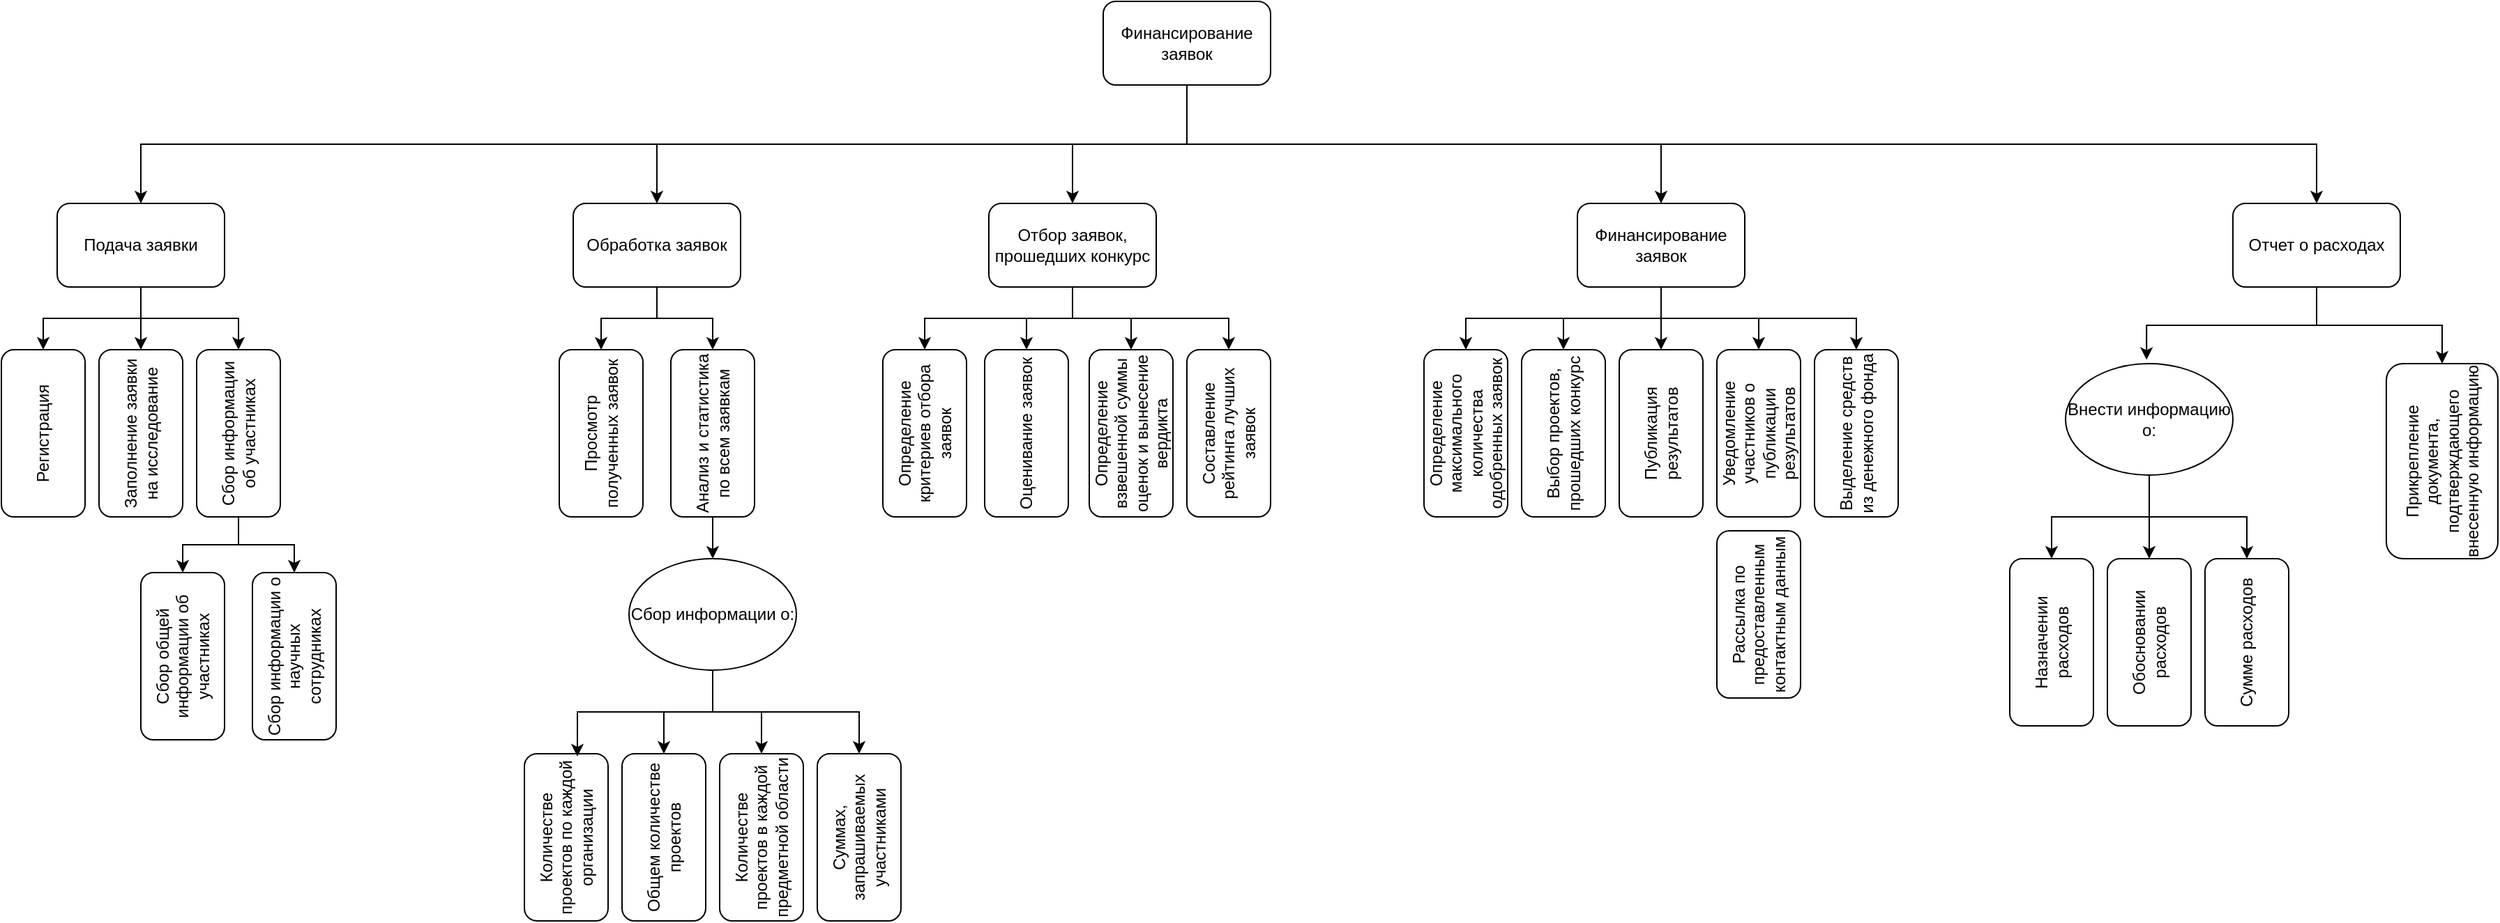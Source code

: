 <mxfile version="23.1.2" type="device" pages="3">
  <diagram name="Страница — 1" id="ulCpTAe3xS9657dLWvI9">
    <mxGraphModel dx="2592" dy="898" grid="1" gridSize="10" guides="1" tooltips="1" connect="1" arrows="1" fold="1" page="1" pageScale="1" pageWidth="827" pageHeight="1169" math="0" shadow="0">
      <root>
        <mxCell id="0" />
        <mxCell id="1" parent="0" />
        <mxCell id="3z1JqfgEo0-BIF9Ik57l-7" style="edgeStyle=orthogonalEdgeStyle;rounded=0;orthogonalLoop=1;jettySize=auto;html=1;exitX=0.5;exitY=1;exitDx=0;exitDy=0;" parent="1" source="3z1JqfgEo0-BIF9Ik57l-1" target="3z1JqfgEo0-BIF9Ik57l-2" edge="1">
          <mxGeometry relative="1" as="geometry" />
        </mxCell>
        <mxCell id="3z1JqfgEo0-BIF9Ik57l-37" style="edgeStyle=orthogonalEdgeStyle;rounded=0;orthogonalLoop=1;jettySize=auto;html=1;exitX=0.5;exitY=1;exitDx=0;exitDy=0;" parent="1" source="3z1JqfgEo0-BIF9Ik57l-1" target="3z1JqfgEo0-BIF9Ik57l-3" edge="1">
          <mxGeometry relative="1" as="geometry" />
        </mxCell>
        <mxCell id="3z1JqfgEo0-BIF9Ik57l-38" style="edgeStyle=orthogonalEdgeStyle;rounded=0;orthogonalLoop=1;jettySize=auto;html=1;exitX=0.5;exitY=1;exitDx=0;exitDy=0;entryX=0.5;entryY=0;entryDx=0;entryDy=0;" parent="1" source="3z1JqfgEo0-BIF9Ik57l-1" target="3z1JqfgEo0-BIF9Ik57l-4" edge="1">
          <mxGeometry relative="1" as="geometry" />
        </mxCell>
        <mxCell id="3z1JqfgEo0-BIF9Ik57l-39" style="edgeStyle=orthogonalEdgeStyle;rounded=0;orthogonalLoop=1;jettySize=auto;html=1;exitX=0.5;exitY=1;exitDx=0;exitDy=0;" parent="1" source="3z1JqfgEo0-BIF9Ik57l-1" target="3z1JqfgEo0-BIF9Ik57l-5" edge="1">
          <mxGeometry relative="1" as="geometry" />
        </mxCell>
        <mxCell id="3z1JqfgEo0-BIF9Ik57l-40" style="edgeStyle=orthogonalEdgeStyle;rounded=0;orthogonalLoop=1;jettySize=auto;html=1;exitX=0.5;exitY=1;exitDx=0;exitDy=0;entryX=0.5;entryY=0;entryDx=0;entryDy=0;" parent="1" source="3z1JqfgEo0-BIF9Ik57l-1" target="3z1JqfgEo0-BIF9Ik57l-6" edge="1">
          <mxGeometry relative="1" as="geometry" />
        </mxCell>
        <mxCell id="3z1JqfgEo0-BIF9Ik57l-1" value="&lt;div&gt;Финансирование заявок&lt;/div&gt;" style="rounded=1;whiteSpace=wrap;html=1;" parent="1" vertex="1">
          <mxGeometry x="440" y="410" width="120" height="60" as="geometry" />
        </mxCell>
        <mxCell id="3z1JqfgEo0-BIF9Ik57l-30" style="edgeStyle=orthogonalEdgeStyle;rounded=0;orthogonalLoop=1;jettySize=auto;html=1;exitX=0.5;exitY=1;exitDx=0;exitDy=0;entryX=1;entryY=0.5;entryDx=0;entryDy=0;" parent="1" source="3z1JqfgEo0-BIF9Ik57l-2" target="3z1JqfgEo0-BIF9Ik57l-12" edge="1">
          <mxGeometry relative="1" as="geometry" />
        </mxCell>
        <mxCell id="3z1JqfgEo0-BIF9Ik57l-31" style="edgeStyle=orthogonalEdgeStyle;rounded=0;orthogonalLoop=1;jettySize=auto;html=1;exitX=0.5;exitY=1;exitDx=0;exitDy=0;entryX=1;entryY=0.5;entryDx=0;entryDy=0;" parent="1" source="3z1JqfgEo0-BIF9Ik57l-2" target="3z1JqfgEo0-BIF9Ik57l-13" edge="1">
          <mxGeometry relative="1" as="geometry" />
        </mxCell>
        <mxCell id="3z1JqfgEo0-BIF9Ik57l-32" style="edgeStyle=orthogonalEdgeStyle;rounded=0;orthogonalLoop=1;jettySize=auto;html=1;exitX=0.5;exitY=1;exitDx=0;exitDy=0;entryX=1;entryY=0.5;entryDx=0;entryDy=0;" parent="1" source="3z1JqfgEo0-BIF9Ik57l-2" target="3z1JqfgEo0-BIF9Ik57l-14" edge="1">
          <mxGeometry relative="1" as="geometry" />
        </mxCell>
        <mxCell id="3z1JqfgEo0-BIF9Ik57l-2" value="&lt;div&gt;Подача заявки&lt;/div&gt;" style="rounded=1;whiteSpace=wrap;html=1;rotation=0;" parent="1" vertex="1">
          <mxGeometry x="-310" y="555" width="120" height="60" as="geometry" />
        </mxCell>
        <mxCell id="3z1JqfgEo0-BIF9Ik57l-43" style="edgeStyle=orthogonalEdgeStyle;rounded=0;orthogonalLoop=1;jettySize=auto;html=1;exitX=0.5;exitY=1;exitDx=0;exitDy=0;entryX=1;entryY=0.5;entryDx=0;entryDy=0;" parent="1" source="3z1JqfgEo0-BIF9Ik57l-3" target="3z1JqfgEo0-BIF9Ik57l-41" edge="1">
          <mxGeometry relative="1" as="geometry" />
        </mxCell>
        <mxCell id="3z1JqfgEo0-BIF9Ik57l-44" style="edgeStyle=orthogonalEdgeStyle;rounded=0;orthogonalLoop=1;jettySize=auto;html=1;exitX=0.5;exitY=1;exitDx=0;exitDy=0;" parent="1" source="3z1JqfgEo0-BIF9Ik57l-3" target="3z1JqfgEo0-BIF9Ik57l-42" edge="1">
          <mxGeometry relative="1" as="geometry" />
        </mxCell>
        <mxCell id="3z1JqfgEo0-BIF9Ik57l-3" value="&lt;div&gt;Обработка заявок&lt;/div&gt;" style="rounded=1;whiteSpace=wrap;html=1;" parent="1" vertex="1">
          <mxGeometry x="60" y="555" width="120" height="60" as="geometry" />
        </mxCell>
        <mxCell id="LpC0FXCJpOg84Ga89XTP-1" style="edgeStyle=orthogonalEdgeStyle;rounded=0;orthogonalLoop=1;jettySize=auto;html=1;exitX=0.5;exitY=1;exitDx=0;exitDy=0;entryX=1;entryY=0.5;entryDx=0;entryDy=0;" parent="1" source="3z1JqfgEo0-BIF9Ik57l-4" target="3z1JqfgEo0-BIF9Ik57l-24" edge="1">
          <mxGeometry relative="1" as="geometry" />
        </mxCell>
        <mxCell id="LpC0FXCJpOg84Ga89XTP-3" style="edgeStyle=orthogonalEdgeStyle;rounded=0;orthogonalLoop=1;jettySize=auto;html=1;exitX=0.5;exitY=1;exitDx=0;exitDy=0;entryX=1;entryY=0.5;entryDx=0;entryDy=0;" parent="1" source="3z1JqfgEo0-BIF9Ik57l-4" target="3z1JqfgEo0-BIF9Ik57l-26" edge="1">
          <mxGeometry relative="1" as="geometry" />
        </mxCell>
        <mxCell id="FAhrne9T6UbBpFuknmy--5" style="edgeStyle=orthogonalEdgeStyle;rounded=0;orthogonalLoop=1;jettySize=auto;html=1;exitX=0.5;exitY=1;exitDx=0;exitDy=0;" parent="1" source="3z1JqfgEo0-BIF9Ik57l-4" target="FAhrne9T6UbBpFuknmy--2" edge="1">
          <mxGeometry relative="1" as="geometry" />
        </mxCell>
        <mxCell id="FAhrne9T6UbBpFuknmy--6" style="edgeStyle=orthogonalEdgeStyle;rounded=0;orthogonalLoop=1;jettySize=auto;html=1;exitX=0.5;exitY=1;exitDx=0;exitDy=0;entryX=1;entryY=0.5;entryDx=0;entryDy=0;" parent="1" source="3z1JqfgEo0-BIF9Ik57l-4" target="3z1JqfgEo0-BIF9Ik57l-25" edge="1">
          <mxGeometry relative="1" as="geometry" />
        </mxCell>
        <mxCell id="3z1JqfgEo0-BIF9Ik57l-4" value="&lt;div&gt;Отбор заявок, прошедших конкурс&lt;/div&gt;" style="rounded=1;whiteSpace=wrap;html=1;" parent="1" vertex="1">
          <mxGeometry x="358" y="555" width="120" height="60" as="geometry" />
        </mxCell>
        <mxCell id="FAhrne9T6UbBpFuknmy--14" style="edgeStyle=orthogonalEdgeStyle;rounded=0;orthogonalLoop=1;jettySize=auto;html=1;exitX=0.5;exitY=1;exitDx=0;exitDy=0;entryX=1;entryY=0.5;entryDx=0;entryDy=0;" parent="1" source="3z1JqfgEo0-BIF9Ik57l-5" target="FAhrne9T6UbBpFuknmy--7" edge="1">
          <mxGeometry relative="1" as="geometry" />
        </mxCell>
        <mxCell id="FAhrne9T6UbBpFuknmy--15" style="edgeStyle=orthogonalEdgeStyle;rounded=0;orthogonalLoop=1;jettySize=auto;html=1;exitX=0.5;exitY=1;exitDx=0;exitDy=0;entryX=1;entryY=0.5;entryDx=0;entryDy=0;" parent="1" source="3z1JqfgEo0-BIF9Ik57l-5" target="FAhrne9T6UbBpFuknmy--10" edge="1">
          <mxGeometry relative="1" as="geometry" />
        </mxCell>
        <mxCell id="FAhrne9T6UbBpFuknmy--16" style="edgeStyle=orthogonalEdgeStyle;rounded=0;orthogonalLoop=1;jettySize=auto;html=1;exitX=0.5;exitY=1;exitDx=0;exitDy=0;entryX=1;entryY=0.5;entryDx=0;entryDy=0;" parent="1" source="3z1JqfgEo0-BIF9Ik57l-5" target="FAhrne9T6UbBpFuknmy--9" edge="1">
          <mxGeometry relative="1" as="geometry" />
        </mxCell>
        <mxCell id="FAhrne9T6UbBpFuknmy--17" style="edgeStyle=orthogonalEdgeStyle;rounded=0;orthogonalLoop=1;jettySize=auto;html=1;exitX=0.5;exitY=1;exitDx=0;exitDy=0;entryX=1;entryY=0.5;entryDx=0;entryDy=0;" parent="1" source="3z1JqfgEo0-BIF9Ik57l-5" target="FAhrne9T6UbBpFuknmy--8" edge="1">
          <mxGeometry relative="1" as="geometry" />
        </mxCell>
        <mxCell id="FAhrne9T6UbBpFuknmy--18" style="edgeStyle=orthogonalEdgeStyle;rounded=0;orthogonalLoop=1;jettySize=auto;html=1;exitX=0.5;exitY=1;exitDx=0;exitDy=0;entryX=1;entryY=0.5;entryDx=0;entryDy=0;" parent="1" source="3z1JqfgEo0-BIF9Ik57l-5" target="FAhrne9T6UbBpFuknmy--13" edge="1">
          <mxGeometry relative="1" as="geometry" />
        </mxCell>
        <mxCell id="3z1JqfgEo0-BIF9Ik57l-5" value="Финансирование заявок" style="rounded=1;whiteSpace=wrap;html=1;" parent="1" vertex="1">
          <mxGeometry x="780" y="555" width="120" height="60" as="geometry" />
        </mxCell>
        <mxCell id="FAhrne9T6UbBpFuknmy--30" style="edgeStyle=orthogonalEdgeStyle;rounded=0;orthogonalLoop=1;jettySize=auto;html=1;exitX=0.5;exitY=1;exitDx=0;exitDy=0;" parent="1" source="3z1JqfgEo0-BIF9Ik57l-6" target="FAhrne9T6UbBpFuknmy--21" edge="1">
          <mxGeometry relative="1" as="geometry" />
        </mxCell>
        <mxCell id="3z1JqfgEo0-BIF9Ik57l-6" value="Отчет о расходах" style="rounded=1;whiteSpace=wrap;html=1;" parent="1" vertex="1">
          <mxGeometry x="1250" y="555" width="120" height="60" as="geometry" />
        </mxCell>
        <mxCell id="3z1JqfgEo0-BIF9Ik57l-12" value="&lt;div&gt;Регистрация&lt;/div&gt;" style="rounded=1;whiteSpace=wrap;html=1;rotation=-90;" parent="1" vertex="1">
          <mxGeometry x="-380" y="690" width="120" height="60" as="geometry" />
        </mxCell>
        <mxCell id="3z1JqfgEo0-BIF9Ik57l-13" value="&lt;div&gt;Заполнение заявки на исследование&lt;/div&gt;" style="rounded=1;whiteSpace=wrap;html=1;rotation=-90;" parent="1" vertex="1">
          <mxGeometry x="-310" y="690" width="120" height="60" as="geometry" />
        </mxCell>
        <mxCell id="3z1JqfgEo0-BIF9Ik57l-35" style="edgeStyle=orthogonalEdgeStyle;rounded=0;orthogonalLoop=1;jettySize=auto;html=1;exitX=0;exitY=0.5;exitDx=0;exitDy=0;entryX=1;entryY=0.5;entryDx=0;entryDy=0;" parent="1" source="3z1JqfgEo0-BIF9Ik57l-14" target="3z1JqfgEo0-BIF9Ik57l-33" edge="1">
          <mxGeometry relative="1" as="geometry" />
        </mxCell>
        <mxCell id="3z1JqfgEo0-BIF9Ik57l-36" style="edgeStyle=orthogonalEdgeStyle;rounded=0;orthogonalLoop=1;jettySize=auto;html=1;exitX=0;exitY=0.5;exitDx=0;exitDy=0;entryX=1;entryY=0.5;entryDx=0;entryDy=0;" parent="1" source="3z1JqfgEo0-BIF9Ik57l-14" target="3z1JqfgEo0-BIF9Ik57l-34" edge="1">
          <mxGeometry relative="1" as="geometry" />
        </mxCell>
        <mxCell id="3z1JqfgEo0-BIF9Ik57l-14" value="&lt;div&gt;Сбор информации об участниках&lt;/div&gt;" style="rounded=1;whiteSpace=wrap;html=1;rotation=-90;" parent="1" vertex="1">
          <mxGeometry x="-240" y="690" width="120" height="60" as="geometry" />
        </mxCell>
        <mxCell id="3z1JqfgEo0-BIF9Ik57l-24" value="&lt;div&gt;Определение критериев отбора заявок&lt;/div&gt;" style="rounded=1;whiteSpace=wrap;html=1;rotation=-90;" parent="1" vertex="1">
          <mxGeometry x="252" y="690" width="120" height="60" as="geometry" />
        </mxCell>
        <mxCell id="3z1JqfgEo0-BIF9Ik57l-25" value="&lt;div&gt;Определение взвешенной суммы оценок и вынесение вердикта&lt;br&gt;&lt;/div&gt;" style="rounded=1;whiteSpace=wrap;html=1;rotation=-90;" parent="1" vertex="1">
          <mxGeometry x="400" y="690" width="120" height="60" as="geometry" />
        </mxCell>
        <mxCell id="3z1JqfgEo0-BIF9Ik57l-26" value="&lt;div&gt;Составление рейтинга лучших заявок&lt;/div&gt;" style="rounded=1;whiteSpace=wrap;html=1;rotation=-90;" parent="1" vertex="1">
          <mxGeometry x="470" y="690" width="120" height="60" as="geometry" />
        </mxCell>
        <mxCell id="3z1JqfgEo0-BIF9Ik57l-33" value="Сбор общей информации об участниках" style="rounded=1;whiteSpace=wrap;html=1;rotation=-90;" parent="1" vertex="1">
          <mxGeometry x="-280" y="850" width="120" height="60" as="geometry" />
        </mxCell>
        <mxCell id="3z1JqfgEo0-BIF9Ik57l-34" value="&lt;div&gt;Сбор информации о научных сотрудниках&lt;/div&gt;" style="rounded=1;whiteSpace=wrap;html=1;rotation=-90;" parent="1" vertex="1">
          <mxGeometry x="-200" y="850" width="120" height="60" as="geometry" />
        </mxCell>
        <mxCell id="3z1JqfgEo0-BIF9Ik57l-41" value="&lt;div&gt;Просмотр полученных заявок&lt;/div&gt;" style="rounded=1;whiteSpace=wrap;html=1;rotation=-90;" parent="1" vertex="1">
          <mxGeometry x="20" y="690" width="120" height="60" as="geometry" />
        </mxCell>
        <mxCell id="3z1JqfgEo0-BIF9Ik57l-46" style="edgeStyle=orthogonalEdgeStyle;rounded=0;orthogonalLoop=1;jettySize=auto;html=1;exitX=0;exitY=0.5;exitDx=0;exitDy=0;entryX=0.5;entryY=0;entryDx=0;entryDy=0;" parent="1" source="3z1JqfgEo0-BIF9Ik57l-42" target="3z1JqfgEo0-BIF9Ik57l-45" edge="1">
          <mxGeometry relative="1" as="geometry" />
        </mxCell>
        <mxCell id="3z1JqfgEo0-BIF9Ik57l-42" value="Анализ и статистика по всем заявкам" style="rounded=1;whiteSpace=wrap;html=1;rotation=-90;" parent="1" vertex="1">
          <mxGeometry x="100" y="690" width="120" height="60" as="geometry" />
        </mxCell>
        <mxCell id="3z1JqfgEo0-BIF9Ik57l-52" style="edgeStyle=orthogonalEdgeStyle;rounded=0;orthogonalLoop=1;jettySize=auto;html=1;exitX=0.5;exitY=1;exitDx=0;exitDy=0;entryX=1;entryY=0.5;entryDx=0;entryDy=0;" parent="1" source="3z1JqfgEo0-BIF9Ik57l-45" target="3z1JqfgEo0-BIF9Ik57l-48" edge="1">
          <mxGeometry relative="1" as="geometry" />
        </mxCell>
        <mxCell id="3z1JqfgEo0-BIF9Ik57l-53" style="edgeStyle=orthogonalEdgeStyle;rounded=0;orthogonalLoop=1;jettySize=auto;html=1;exitX=0.5;exitY=1;exitDx=0;exitDy=0;entryX=1;entryY=0.5;entryDx=0;entryDy=0;" parent="1" source="3z1JqfgEo0-BIF9Ik57l-45" target="3z1JqfgEo0-BIF9Ik57l-49" edge="1">
          <mxGeometry relative="1" as="geometry" />
        </mxCell>
        <mxCell id="3z1JqfgEo0-BIF9Ik57l-54" style="edgeStyle=orthogonalEdgeStyle;rounded=0;orthogonalLoop=1;jettySize=auto;html=1;exitX=0.5;exitY=1;exitDx=0;exitDy=0;entryX=1;entryY=0.5;entryDx=0;entryDy=0;" parent="1" source="3z1JqfgEo0-BIF9Ik57l-45" target="3z1JqfgEo0-BIF9Ik57l-50" edge="1">
          <mxGeometry relative="1" as="geometry" />
        </mxCell>
        <mxCell id="3z1JqfgEo0-BIF9Ik57l-45" value="&lt;div&gt;Сбор информации о:&lt;/div&gt;" style="ellipse;whiteSpace=wrap;html=1;" parent="1" vertex="1">
          <mxGeometry x="100" y="810" width="120" height="80" as="geometry" />
        </mxCell>
        <mxCell id="3z1JqfgEo0-BIF9Ik57l-47" value="Количестве проектов по каждой организации" style="rounded=1;whiteSpace=wrap;html=1;rotation=-90;" parent="1" vertex="1">
          <mxGeometry x="-5" y="980" width="120" height="60" as="geometry" />
        </mxCell>
        <mxCell id="3z1JqfgEo0-BIF9Ik57l-48" value="&lt;div&gt;Общем количестве проектов&lt;/div&gt;" style="rounded=1;whiteSpace=wrap;html=1;rotation=-90;" parent="1" vertex="1">
          <mxGeometry x="65" y="980" width="120" height="60" as="geometry" />
        </mxCell>
        <mxCell id="3z1JqfgEo0-BIF9Ik57l-49" value="&lt;div&gt;Количестве проектов в каждой предметной области&lt;/div&gt;" style="rounded=1;whiteSpace=wrap;html=1;rotation=-90;" parent="1" vertex="1">
          <mxGeometry x="135" y="980" width="120" height="60" as="geometry" />
        </mxCell>
        <mxCell id="3z1JqfgEo0-BIF9Ik57l-50" value="&lt;div&gt;Суммах, запрашиваемых участниками&lt;/div&gt;" style="rounded=1;whiteSpace=wrap;html=1;rotation=-90;" parent="1" vertex="1">
          <mxGeometry x="205" y="980" width="120" height="60" as="geometry" />
        </mxCell>
        <mxCell id="3z1JqfgEo0-BIF9Ik57l-51" style="edgeStyle=orthogonalEdgeStyle;rounded=0;orthogonalLoop=1;jettySize=auto;html=1;exitX=0.5;exitY=1;exitDx=0;exitDy=0;entryX=0.983;entryY=0.633;entryDx=0;entryDy=0;entryPerimeter=0;" parent="1" source="3z1JqfgEo0-BIF9Ik57l-45" target="3z1JqfgEo0-BIF9Ik57l-47" edge="1">
          <mxGeometry relative="1" as="geometry" />
        </mxCell>
        <mxCell id="FAhrne9T6UbBpFuknmy--2" value="Оценивание заявок" style="rounded=1;whiteSpace=wrap;html=1;rotation=-90;" parent="1" vertex="1">
          <mxGeometry x="325" y="690" width="120" height="60" as="geometry" />
        </mxCell>
        <mxCell id="FAhrne9T6UbBpFuknmy--7" value="Определение максимального количества одобренных заявок" style="rounded=1;whiteSpace=wrap;html=1;rotation=-90;" parent="1" vertex="1">
          <mxGeometry x="640" y="690" width="120" height="60" as="geometry" />
        </mxCell>
        <mxCell id="FAhrne9T6UbBpFuknmy--8" value="Уведомление участников о публикации результатов" style="rounded=1;whiteSpace=wrap;html=1;rotation=-90;" parent="1" vertex="1">
          <mxGeometry x="850" y="690" width="120" height="60" as="geometry" />
        </mxCell>
        <mxCell id="FAhrne9T6UbBpFuknmy--9" value="&lt;div&gt;Публикация результатов&lt;/div&gt;" style="rounded=1;whiteSpace=wrap;html=1;rotation=-90;" parent="1" vertex="1">
          <mxGeometry x="780" y="690" width="120" height="60" as="geometry" />
        </mxCell>
        <mxCell id="FAhrne9T6UbBpFuknmy--10" value="Выбор проектов, прошедших конкурс" style="rounded=1;whiteSpace=wrap;html=1;rotation=-90;" parent="1" vertex="1">
          <mxGeometry x="710" y="690" width="120" height="60" as="geometry" />
        </mxCell>
        <mxCell id="FAhrne9T6UbBpFuknmy--11" value="&lt;div&gt;Рассылка по предоставленным контактным данным&lt;br&gt;&lt;/div&gt;" style="rounded=1;whiteSpace=wrap;html=1;rotation=-90;" parent="1" vertex="1">
          <mxGeometry x="850" y="820" width="120" height="60" as="geometry" />
        </mxCell>
        <mxCell id="FAhrne9T6UbBpFuknmy--13" value="&lt;div&gt;Выделение средств из денежного фонда&lt;br&gt;&lt;/div&gt;" style="rounded=1;whiteSpace=wrap;html=1;rotation=-90;" parent="1" vertex="1">
          <mxGeometry x="920" y="690" width="120" height="60" as="geometry" />
        </mxCell>
        <mxCell id="FAhrne9T6UbBpFuknmy--26" style="edgeStyle=orthogonalEdgeStyle;rounded=0;orthogonalLoop=1;jettySize=auto;html=1;exitX=0.5;exitY=1;exitDx=0;exitDy=0;entryX=1;entryY=0.5;entryDx=0;entryDy=0;" parent="1" source="FAhrne9T6UbBpFuknmy--20" target="FAhrne9T6UbBpFuknmy--22" edge="1">
          <mxGeometry relative="1" as="geometry" />
        </mxCell>
        <mxCell id="FAhrne9T6UbBpFuknmy--27" style="edgeStyle=orthogonalEdgeStyle;rounded=0;orthogonalLoop=1;jettySize=auto;html=1;exitX=0.5;exitY=1;exitDx=0;exitDy=0;entryX=1;entryY=0.5;entryDx=0;entryDy=0;" parent="1" source="FAhrne9T6UbBpFuknmy--20" target="FAhrne9T6UbBpFuknmy--23" edge="1">
          <mxGeometry relative="1" as="geometry" />
        </mxCell>
        <mxCell id="FAhrne9T6UbBpFuknmy--28" style="edgeStyle=orthogonalEdgeStyle;rounded=0;orthogonalLoop=1;jettySize=auto;html=1;exitX=0.5;exitY=1;exitDx=0;exitDy=0;" parent="1" source="FAhrne9T6UbBpFuknmy--20" target="FAhrne9T6UbBpFuknmy--24" edge="1">
          <mxGeometry relative="1" as="geometry" />
        </mxCell>
        <mxCell id="FAhrne9T6UbBpFuknmy--20" value="&lt;div&gt;Внести информацию о:&lt;/div&gt;" style="ellipse;whiteSpace=wrap;html=1;" parent="1" vertex="1">
          <mxGeometry x="1130" y="670" width="120" height="80" as="geometry" />
        </mxCell>
        <mxCell id="FAhrne9T6UbBpFuknmy--21" value="Прикрепление документа, подтверждающего внесенную информацию" style="rounded=1;whiteSpace=wrap;html=1;rotation=-90;" parent="1" vertex="1">
          <mxGeometry x="1330" y="700" width="140" height="80" as="geometry" />
        </mxCell>
        <mxCell id="FAhrne9T6UbBpFuknmy--22" value="Назначении расходов" style="rounded=1;whiteSpace=wrap;html=1;rotation=-90;" parent="1" vertex="1">
          <mxGeometry x="1060" y="840" width="120" height="60" as="geometry" />
        </mxCell>
        <mxCell id="FAhrne9T6UbBpFuknmy--23" value="Обосновании расходов" style="rounded=1;whiteSpace=wrap;html=1;rotation=-90;" parent="1" vertex="1">
          <mxGeometry x="1130" y="840" width="120" height="60" as="geometry" />
        </mxCell>
        <mxCell id="FAhrne9T6UbBpFuknmy--24" value="Сумме расходов" style="rounded=1;whiteSpace=wrap;html=1;rotation=-90;" parent="1" vertex="1">
          <mxGeometry x="1200" y="840" width="120" height="60" as="geometry" />
        </mxCell>
        <mxCell id="FAhrne9T6UbBpFuknmy--29" style="edgeStyle=orthogonalEdgeStyle;rounded=0;orthogonalLoop=1;jettySize=auto;html=1;exitX=0.5;exitY=1;exitDx=0;exitDy=0;entryX=0.484;entryY=-0.034;entryDx=0;entryDy=0;entryPerimeter=0;" parent="1" source="3z1JqfgEo0-BIF9Ik57l-6" target="FAhrne9T6UbBpFuknmy--20" edge="1">
          <mxGeometry relative="1" as="geometry" />
        </mxCell>
      </root>
    </mxGraphModel>
  </diagram>
  <diagram name="добавление заявки" id="wO0RfX1qlhR4Tvpyl7HD">
    <mxGraphModel grid="1" page="1" gridSize="10" guides="1" tooltips="1" connect="1" arrows="1" fold="1" pageScale="1" pageWidth="827" pageHeight="1169" math="0" shadow="0">
      <root>
        <mxCell id="WIyWlLk6GJQsqaUBKTNV-0" />
        <mxCell id="WIyWlLk6GJQsqaUBKTNV-1" parent="WIyWlLk6GJQsqaUBKTNV-0" />
        <mxCell id="UIMAUXN1WkIv-KdncwnW-43" style="edgeStyle=orthogonalEdgeStyle;rounded=0;orthogonalLoop=1;jettySize=auto;html=1;exitX=0.5;exitY=1;exitDx=0;exitDy=0;" edge="1" parent="WIyWlLk6GJQsqaUBKTNV-1" source="F8iUgZxY5uefet2iGgUt-0" target="UIMAUXN1WkIv-KdncwnW-0">
          <mxGeometry relative="1" as="geometry">
            <Array as="points">
              <mxPoint x="1790" y="-300" />
              <mxPoint x="1945" y="-300" />
            </Array>
          </mxGeometry>
        </mxCell>
        <mxCell id="UIMAUXN1WkIv-KdncwnW-44" style="edgeStyle=orthogonalEdgeStyle;rounded=0;orthogonalLoop=1;jettySize=auto;html=1;exitX=0.5;exitY=1;exitDx=0;exitDy=0;" edge="1" parent="WIyWlLk6GJQsqaUBKTNV-1" source="F8iUgZxY5uefet2iGgUt-0" target="UIMAUXN1WkIv-KdncwnW-32">
          <mxGeometry relative="1" as="geometry">
            <Array as="points">
              <mxPoint x="1790" y="-300" />
              <mxPoint x="1627" y="-300" />
            </Array>
          </mxGeometry>
        </mxCell>
        <mxCell id="F8iUgZxY5uefet2iGgUt-0" value="Начало" style="ellipse;whiteSpace=wrap;html=1;fontFamily=Open Sans;fontSource=https%3A%2F%2Ffonts.googleapis.com%2Fcss%3Ffamily%3DOpen%2BSans;" vertex="1" parent="WIyWlLk6GJQsqaUBKTNV-1">
          <mxGeometry x="1730" y="-370" width="120" height="40" as="geometry" />
        </mxCell>
        <mxCell id="UIMAUXN1WkIv-KdncwnW-34" style="edgeStyle=orthogonalEdgeStyle;rounded=0;orthogonalLoop=1;jettySize=auto;html=1;exitX=0.5;exitY=1;exitDx=0;exitDy=0;entryX=0.5;entryY=0;entryDx=0;entryDy=0;" edge="1" parent="WIyWlLk6GJQsqaUBKTNV-1" source="F8iUgZxY5uefet2iGgUt-3" target="F8iUgZxY5uefet2iGgUt-11">
          <mxGeometry relative="1" as="geometry" />
        </mxCell>
        <mxCell id="F8iUgZxY5uefet2iGgUt-3" value="Получить cписок предметных областей (1)" style="rounded=0;whiteSpace=wrap;html=1;fontFamily=Open Sans;fontSource=https%3A%2F%2Ffonts.googleapis.com%2Fcss%3Ffamily%3DOpen%2BSans;" vertex="1" parent="WIyWlLk6GJQsqaUBKTNV-1">
          <mxGeometry x="1537.5" y="-50" width="180" height="60" as="geometry" />
        </mxCell>
        <mxCell id="F8iUgZxY5uefet2iGgUt-4" value="Получить данные о сотрудниках организации, которые участвуют меньше, чем в 3х исследованиях (3)" style="rounded=0;whiteSpace=wrap;html=1;fontFamily=Open Sans;fontSource=https%3A%2F%2Ffonts.googleapis.com%2Fcss%3Ffamily%3DOpen%2BSans;" vertex="1" parent="WIyWlLk6GJQsqaUBKTNV-1">
          <mxGeometry x="1839.99" y="10" width="210" height="80" as="geometry" />
        </mxCell>
        <mxCell id="UIMAUXN1WkIv-KdncwnW-11" style="edgeStyle=orthogonalEdgeStyle;rounded=0;orthogonalLoop=1;jettySize=auto;html=1;exitX=0.5;exitY=1;exitDx=0;exitDy=0;" edge="1" parent="WIyWlLk6GJQsqaUBKTNV-1" source="F8iUgZxY5uefet2iGgUt-7" target="F8iUgZxY5uefet2iGgUt-10">
          <mxGeometry relative="1" as="geometry">
            <mxPoint x="1945" y="230" as="targetPoint" />
          </mxGeometry>
        </mxCell>
        <mxCell id="F8iUgZxY5uefet2iGgUt-7" value="Добавить сотрудников, участвующих в исследовании" style="rounded=0;whiteSpace=wrap;html=1;fontFamily=Open Sans;fontSource=https%3A%2F%2Ffonts.googleapis.com%2Fcss%3Ffamily%3DOpen%2BSans;" vertex="1" parent="WIyWlLk6GJQsqaUBKTNV-1">
          <mxGeometry x="1840.25" y="120" width="210" height="60" as="geometry" />
        </mxCell>
        <mxCell id="F8iUgZxY5uefet2iGgUt-15" style="edgeStyle=orthogonalEdgeStyle;rounded=0;orthogonalLoop=1;jettySize=auto;html=1;exitX=0.5;exitY=1;exitDx=0;exitDy=0;entryX=0.5;entryY=0;entryDx=0;entryDy=0;fontFamily=Open Sans;fontSource=https%3A%2F%2Ffonts.googleapis.com%2Fcss%3Ffamily%3DOpen%2BSans;" edge="1" parent="WIyWlLk6GJQsqaUBKTNV-1" target="F8iUgZxY5uefet2iGgUt-13">
          <mxGeometry relative="1" as="geometry">
            <Array as="points">
              <mxPoint x="1945" y="300" />
              <mxPoint x="1780" y="300" />
            </Array>
            <mxPoint x="1945.25" y="260" as="sourcePoint" />
            <mxPoint x="1780" y="310" as="targetPoint" />
          </mxGeometry>
        </mxCell>
        <mxCell id="F8iUgZxY5uefet2iGgUt-10" value="Записать данные о выбранных сотрудниках в переменную-список listWorker" style="rounded=0;whiteSpace=wrap;html=1;fontFamily=Open Sans;fontSource=https%3A%2F%2Ffonts.googleapis.com%2Fcss%3Ffamily%3DOpen%2BSans;" vertex="1" parent="WIyWlLk6GJQsqaUBKTNV-1">
          <mxGeometry x="1840.25" y="210" width="210" height="60" as="geometry" />
        </mxCell>
        <mxCell id="UIMAUXN1WkIv-KdncwnW-41" style="edgeStyle=orthogonalEdgeStyle;rounded=0;orthogonalLoop=1;jettySize=auto;html=1;exitX=0.5;exitY=1;exitDx=0;exitDy=0;" edge="1" parent="WIyWlLk6GJQsqaUBKTNV-1" source="F8iUgZxY5uefet2iGgUt-11" target="F8iUgZxY5uefet2iGgUt-13">
          <mxGeometry relative="1" as="geometry">
            <Array as="points">
              <mxPoint x="1627" y="300" />
              <mxPoint x="1780" y="300" />
            </Array>
          </mxGeometry>
        </mxCell>
        <mxCell id="F8iUgZxY5uefet2iGgUt-11" value="Записать список предметных областей в переменную-список listTheme" style="rounded=0;whiteSpace=wrap;html=1;fontFamily=Open Sans;fontSource=https%3A%2F%2Ffonts.googleapis.com%2Fcss%3Ffamily%3DOpen%2BSans;" vertex="1" parent="WIyWlLk6GJQsqaUBKTNV-1">
          <mxGeometry x="1537.5" y="30" width="180" height="60" as="geometry" />
        </mxCell>
        <mxCell id="F8iUgZxY5uefet2iGgUt-31" style="edgeStyle=orthogonalEdgeStyle;rounded=0;orthogonalLoop=1;jettySize=auto;html=1;exitX=0.5;exitY=1;exitDx=0;exitDy=0;entryX=0.5;entryY=0;entryDx=0;entryDy=0;fontFamily=Open Sans;fontSource=https%3A%2F%2Ffonts.googleapis.com%2Fcss%3Ffamily%3DOpen%2BSans;" edge="1" parent="WIyWlLk6GJQsqaUBKTNV-1" source="F8iUgZxY5uefet2iGgUt-13" target="F8iUgZxY5uefet2iGgUt-17">
          <mxGeometry relative="1" as="geometry">
            <Array as="points">
              <mxPoint x="1780" y="390" />
              <mxPoint x="845" y="390" />
            </Array>
          </mxGeometry>
        </mxCell>
        <mxCell id="F8iUgZxY5uefet2iGgUt-32" style="edgeStyle=orthogonalEdgeStyle;rounded=0;orthogonalLoop=1;jettySize=auto;html=1;exitX=0.5;exitY=1;exitDx=0;exitDy=0;fontFamily=Open Sans;fontSource=https%3A%2F%2Ffonts.googleapis.com%2Fcss%3Ffamily%3DOpen%2BSans;" edge="1" parent="WIyWlLk6GJQsqaUBKTNV-1" source="F8iUgZxY5uefet2iGgUt-13" target="F8iUgZxY5uefet2iGgUt-18">
          <mxGeometry relative="1" as="geometry">
            <Array as="points">
              <mxPoint x="1780" y="390" />
              <mxPoint x="995" y="390" />
            </Array>
          </mxGeometry>
        </mxCell>
        <mxCell id="F8iUgZxY5uefet2iGgUt-33" style="edgeStyle=orthogonalEdgeStyle;rounded=0;orthogonalLoop=1;jettySize=auto;html=1;exitX=0.5;exitY=1;exitDx=0;exitDy=0;entryX=0.5;entryY=0;entryDx=0;entryDy=0;fontFamily=Open Sans;fontSource=https%3A%2F%2Ffonts.googleapis.com%2Fcss%3Ffamily%3DOpen%2BSans;" edge="1" parent="WIyWlLk6GJQsqaUBKTNV-1" source="F8iUgZxY5uefet2iGgUt-13" target="F8iUgZxY5uefet2iGgUt-26">
          <mxGeometry relative="1" as="geometry">
            <Array as="points">
              <mxPoint x="1780" y="390" />
              <mxPoint x="1405" y="390" />
            </Array>
          </mxGeometry>
        </mxCell>
        <mxCell id="F8iUgZxY5uefet2iGgUt-34" style="edgeStyle=orthogonalEdgeStyle;rounded=0;orthogonalLoop=1;jettySize=auto;html=1;exitX=0.5;exitY=1;exitDx=0;exitDy=0;entryX=0.5;entryY=0;entryDx=0;entryDy=0;fontFamily=Open Sans;fontSource=https%3A%2F%2Ffonts.googleapis.com%2Fcss%3Ffamily%3DOpen%2BSans;" edge="1" parent="WIyWlLk6GJQsqaUBKTNV-1" source="F8iUgZxY5uefet2iGgUt-13" target="F8iUgZxY5uefet2iGgUt-19">
          <mxGeometry relative="1" as="geometry">
            <Array as="points">
              <mxPoint x="1780" y="390" />
              <mxPoint x="1590" y="390" />
            </Array>
          </mxGeometry>
        </mxCell>
        <mxCell id="F8iUgZxY5uefet2iGgUt-37" style="edgeStyle=orthogonalEdgeStyle;rounded=0;orthogonalLoop=1;jettySize=auto;html=1;exitX=0.5;exitY=1;exitDx=0;exitDy=0;fontFamily=Open Sans;fontSource=https%3A%2F%2Ffonts.googleapis.com%2Fcss%3Ffamily%3DOpen%2BSans;" edge="1" parent="WIyWlLk6GJQsqaUBKTNV-1" source="F8iUgZxY5uefet2iGgUt-13" target="F8iUgZxY5uefet2iGgUt-23">
          <mxGeometry relative="1" as="geometry">
            <Array as="points">
              <mxPoint x="1780" y="390" />
              <mxPoint x="1983" y="390" />
            </Array>
          </mxGeometry>
        </mxCell>
        <mxCell id="F8iUgZxY5uefet2iGgUt-38" style="edgeStyle=orthogonalEdgeStyle;rounded=0;orthogonalLoop=1;jettySize=auto;html=1;exitX=0.5;exitY=1;exitDx=0;exitDy=0;fontFamily=Open Sans;fontSource=https%3A%2F%2Ffonts.googleapis.com%2Fcss%3Ffamily%3DOpen%2BSans;" edge="1" parent="WIyWlLk6GJQsqaUBKTNV-1" source="F8iUgZxY5uefet2iGgUt-13" target="F8iUgZxY5uefet2iGgUt-24">
          <mxGeometry relative="1" as="geometry">
            <Array as="points">
              <mxPoint x="1780" y="390" />
              <mxPoint x="2193" y="390" />
            </Array>
          </mxGeometry>
        </mxCell>
        <mxCell id="F8iUgZxY5uefet2iGgUt-39" style="edgeStyle=orthogonalEdgeStyle;rounded=0;orthogonalLoop=1;jettySize=auto;html=1;exitX=0.5;exitY=1;exitDx=0;exitDy=0;entryX=0.5;entryY=0;entryDx=0;entryDy=0;fontFamily=Open Sans;fontSource=https%3A%2F%2Ffonts.googleapis.com%2Fcss%3Ffamily%3DOpen%2BSans;" edge="1" parent="WIyWlLk6GJQsqaUBKTNV-1" source="F8iUgZxY5uefet2iGgUt-13" target="F8iUgZxY5uefet2iGgUt-25">
          <mxGeometry relative="1" as="geometry">
            <Array as="points">
              <mxPoint x="1780" y="390" />
              <mxPoint x="2390" y="390" />
            </Array>
          </mxGeometry>
        </mxCell>
        <mxCell id="F8iUgZxY5uefet2iGgUt-65" style="edgeStyle=orthogonalEdgeStyle;rounded=0;orthogonalLoop=1;jettySize=auto;html=1;exitX=0.5;exitY=1;exitDx=0;exitDy=0;entryX=0.5;entryY=0;entryDx=0;entryDy=0;fontFamily=Open Sans;fontSource=https%3A%2F%2Ffonts.googleapis.com%2Fcss%3Ffamily%3DOpen%2BSans;" edge="1" parent="WIyWlLk6GJQsqaUBKTNV-1" source="F8iUgZxY5uefet2iGgUt-13" target="F8iUgZxY5uefet2iGgUt-27">
          <mxGeometry relative="1" as="geometry">
            <Array as="points">
              <mxPoint x="1780" y="390" />
              <mxPoint x="2615" y="390" />
            </Array>
          </mxGeometry>
        </mxCell>
        <mxCell id="F8iUgZxY5uefet2iGgUt-13" value="Пользователь осуществляет ввод данных" style="ellipse;whiteSpace=wrap;html=1;fontFamily=Open Sans;fontSource=https%3A%2F%2Ffonts.googleapis.com%2Fcss%3Ffamily%3DOpen%2BSans;" vertex="1" parent="WIyWlLk6GJQsqaUBKTNV-1">
          <mxGeometry x="1690" y="320" width="180" height="60" as="geometry" />
        </mxCell>
        <mxCell id="F8iUgZxY5uefet2iGgUt-96" style="edgeStyle=orthogonalEdgeStyle;rounded=0;orthogonalLoop=1;jettySize=auto;html=1;exitX=0.5;exitY=1;exitDx=0;exitDy=0;entryX=0.5;entryY=0;entryDx=0;entryDy=0;fontFamily=Open Sans;fontSource=https%3A%2F%2Ffonts.googleapis.com%2Fcss%3Ffamily%3DOpen%2BSans;" edge="1" parent="WIyWlLk6GJQsqaUBKTNV-1" source="F8iUgZxY5uefet2iGgUt-17" target="F8iUgZxY5uefet2iGgUt-82">
          <mxGeometry relative="1" as="geometry" />
        </mxCell>
        <mxCell id="F8iUgZxY5uefet2iGgUt-17" value="Пользователь вводит название проекта" style="rounded=0;whiteSpace=wrap;html=1;fontFamily=Open Sans;fontSource=https%3A%2F%2Ffonts.googleapis.com%2Fcss%3Ffamily%3DOpen%2BSans;" vertex="1" parent="WIyWlLk6GJQsqaUBKTNV-1">
          <mxGeometry x="780" y="410" width="130" height="48.32" as="geometry" />
        </mxCell>
        <mxCell id="F8iUgZxY5uefet2iGgUt-97" style="edgeStyle=orthogonalEdgeStyle;rounded=0;orthogonalLoop=1;jettySize=auto;html=1;exitX=0.5;exitY=1;exitDx=0;exitDy=0;entryX=0.5;entryY=0;entryDx=0;entryDy=0;fontFamily=Open Sans;fontSource=https%3A%2F%2Ffonts.googleapis.com%2Fcss%3Ffamily%3DOpen%2BSans;" edge="1" parent="WIyWlLk6GJQsqaUBKTNV-1" source="F8iUgZxY5uefet2iGgUt-18" target="F8iUgZxY5uefet2iGgUt-83">
          <mxGeometry relative="1" as="geometry" />
        </mxCell>
        <mxCell id="F8iUgZxY5uefet2iGgUt-18" value="Пользователь вводит тему проекта" style="rounded=0;whiteSpace=wrap;html=1;fontFamily=Open Sans;fontSource=https%3A%2F%2Ffonts.googleapis.com%2Fcss%3Ffamily%3DOpen%2BSans;" vertex="1" parent="WIyWlLk6GJQsqaUBKTNV-1">
          <mxGeometry x="930" y="410" width="130" height="48.32" as="geometry" />
        </mxCell>
        <mxCell id="F8iUgZxY5uefet2iGgUt-101" style="edgeStyle=orthogonalEdgeStyle;rounded=0;orthogonalLoop=1;jettySize=auto;html=1;exitX=0.5;exitY=1;exitDx=0;exitDy=0;entryX=0.5;entryY=0;entryDx=0;entryDy=0;fontFamily=Open Sans;fontSource=https%3A%2F%2Ffonts.googleapis.com%2Fcss%3Ffamily%3DOpen%2BSans;" edge="1" parent="WIyWlLk6GJQsqaUBKTNV-1" source="F8iUgZxY5uefet2iGgUt-19" target="F8iUgZxY5uefet2iGgUt-86">
          <mxGeometry relative="1" as="geometry" />
        </mxCell>
        <mxCell id="F8iUgZxY5uefet2iGgUt-19" value="Пользователь выбирает предметную область из выпадающего списка (список содержится в переменной listTheme)" style="rounded=0;whiteSpace=wrap;html=1;fontFamily=Open Sans;fontSource=https%3A%2F%2Ffonts.googleapis.com%2Fcss%3Ffamily%3DOpen%2BSans;" vertex="1" parent="WIyWlLk6GJQsqaUBKTNV-1">
          <mxGeometry x="1500" y="410" width="180" height="90" as="geometry" />
        </mxCell>
        <mxCell id="F8iUgZxY5uefet2iGgUt-41" style="edgeStyle=orthogonalEdgeStyle;rounded=0;orthogonalLoop=1;jettySize=auto;html=1;exitX=0.5;exitY=1;exitDx=0;exitDy=0;fontFamily=Open Sans;fontSource=https%3A%2F%2Ffonts.googleapis.com%2Fcss%3Ffamily%3DOpen%2BSans;" edge="1" parent="WIyWlLk6GJQsqaUBKTNV-1" source="F8iUgZxY5uefet2iGgUt-20" target="F8iUgZxY5uefet2iGgUt-21">
          <mxGeometry relative="1" as="geometry" />
        </mxCell>
        <mxCell id="F8iUgZxY5uefet2iGgUt-20" value="Пользователь нажимает кнопку &quot;Добавить&quot; в таблице сотрудники" style="rounded=0;whiteSpace=wrap;html=1;fontFamily=Open Sans;fontSource=https%3A%2F%2Ffonts.googleapis.com%2Fcss%3Ffamily%3DOpen%2BSans;" vertex="1" parent="WIyWlLk6GJQsqaUBKTNV-1">
          <mxGeometry x="1702.5" y="410" width="150" height="48.32" as="geometry" />
        </mxCell>
        <mxCell id="F8iUgZxY5uefet2iGgUt-42" style="edgeStyle=orthogonalEdgeStyle;rounded=0;orthogonalLoop=1;jettySize=auto;html=1;exitX=0.5;exitY=1;exitDx=0;exitDy=0;entryX=0.5;entryY=0;entryDx=0;entryDy=0;fontFamily=Open Sans;fontSource=https%3A%2F%2Ffonts.googleapis.com%2Fcss%3Ffamily%3DOpen%2BSans;" edge="1" parent="WIyWlLk6GJQsqaUBKTNV-1" source="F8iUgZxY5uefet2iGgUt-21" target="F8iUgZxY5uefet2iGgUt-22">
          <mxGeometry relative="1" as="geometry" />
        </mxCell>
        <mxCell id="F8iUgZxY5uefet2iGgUt-21" value="Пользователь выбирает, какого сотрудника он хочет добавить (сотрудники записаны в переменную listWorker)&lt;br&gt;&lt;br&gt;Пользователь вводит роль добавленного сотрудника" style="rounded=0;whiteSpace=wrap;html=1;fontFamily=Open Sans;fontSource=https%3A%2F%2Ffonts.googleapis.com%2Fcss%3Ffamily%3DOpen%2BSans;" vertex="1" parent="WIyWlLk6GJQsqaUBKTNV-1">
          <mxGeometry x="1702.5" y="478.32" width="150" height="151.68" as="geometry" />
        </mxCell>
        <mxCell id="F8iUgZxY5uefet2iGgUt-59" style="edgeStyle=orthogonalEdgeStyle;rounded=0;orthogonalLoop=1;jettySize=auto;html=1;exitX=1;exitY=0.5;exitDx=0;exitDy=0;entryX=1;entryY=0.5;entryDx=0;entryDy=0;fontFamily=Open Sans;fontSource=https%3A%2F%2Ffonts.googleapis.com%2Fcss%3Ffamily%3DOpen%2BSans;" edge="1" parent="WIyWlLk6GJQsqaUBKTNV-1" source="F8iUgZxY5uefet2iGgUt-22" target="F8iUgZxY5uefet2iGgUt-20">
          <mxGeometry relative="1" as="geometry" />
        </mxCell>
        <mxCell id="F8iUgZxY5uefet2iGgUt-60" value="Нет" style="edgeLabel;html=1;align=center;verticalAlign=middle;resizable=0;points=[];labelBackgroundColor=none;fontFamily=Open Sans;fontSource=https%3A%2F%2Ffonts.googleapis.com%2Fcss%3Ffamily%3DOpen%2BSans;" connectable="0" vertex="1" parent="F8iUgZxY5uefet2iGgUt-59">
          <mxGeometry x="-0.331" relative="1" as="geometry">
            <mxPoint x="-15" y="47" as="offset" />
          </mxGeometry>
        </mxCell>
        <mxCell id="F8iUgZxY5uefet2iGgUt-105" style="edgeStyle=orthogonalEdgeStyle;rounded=0;orthogonalLoop=1;jettySize=auto;html=1;exitX=0.5;exitY=1;exitDx=0;exitDy=0;entryX=0.5;entryY=0;entryDx=0;entryDy=0;fontFamily=Open Sans;fontSource=https%3A%2F%2Ffonts.googleapis.com%2Fcss%3Ffamily%3DOpen%2BSans;" edge="1" parent="WIyWlLk6GJQsqaUBKTNV-1" source="F8iUgZxY5uefet2iGgUt-22" target="F8iUgZxY5uefet2iGgUt-88">
          <mxGeometry relative="1" as="geometry" />
        </mxCell>
        <mxCell id="F8iUgZxY5uefet2iGgUt-135" value="Да" style="edgeLabel;html=1;align=center;verticalAlign=middle;resizable=0;points=[];labelBackgroundColor=none;fontFamily=Open Sans;fontSource=https%3A%2F%2Ffonts.googleapis.com%2Fcss%3Ffamily%3DOpen%2BSans;" connectable="0" vertex="1" parent="F8iUgZxY5uefet2iGgUt-105">
          <mxGeometry x="-0.152" y="2" relative="1" as="geometry">
            <mxPoint x="11" as="offset" />
          </mxGeometry>
        </mxCell>
        <mxCell id="F8iUgZxY5uefet2iGgUt-22" value="Добавлены все сотрудники?" style="rhombus;whiteSpace=wrap;html=1;fontFamily=Open Sans;fontSource=https%3A%2F%2Ffonts.googleapis.com%2Fcss%3Ffamily%3DOpen%2BSans;" vertex="1" parent="WIyWlLk6GJQsqaUBKTNV-1">
          <mxGeometry x="1707.5" y="640" width="140" height="80" as="geometry" />
        </mxCell>
        <mxCell id="F8iUgZxY5uefet2iGgUt-61" style="edgeStyle=orthogonalEdgeStyle;rounded=0;orthogonalLoop=1;jettySize=auto;html=1;exitX=0.5;exitY=1;exitDx=0;exitDy=0;entryX=0.5;entryY=0;entryDx=0;entryDy=0;fontFamily=Open Sans;fontSource=https%3A%2F%2Ffonts.googleapis.com%2Fcss%3Ffamily%3DOpen%2BSans;" edge="1" parent="WIyWlLk6GJQsqaUBKTNV-1" source="F8iUgZxY5uefet2iGgUt-23" target="F8iUgZxY5uefet2iGgUt-29">
          <mxGeometry relative="1" as="geometry">
            <Array as="points">
              <mxPoint x="1983" y="500" />
              <mxPoint x="2080" y="500" />
            </Array>
          </mxGeometry>
        </mxCell>
        <mxCell id="F8iUgZxY5uefet2iGgUt-23" value="Пользователь нажимает на иконку календаря и выбирает дату начала проекта" style="rounded=0;whiteSpace=wrap;html=1;fontFamily=Open Sans;fontSource=https%3A%2F%2Ffonts.googleapis.com%2Fcss%3Ffamily%3DOpen%2BSans;" vertex="1" parent="WIyWlLk6GJQsqaUBKTNV-1">
          <mxGeometry x="1892.5" y="420" width="180" height="70" as="geometry" />
        </mxCell>
        <mxCell id="F8iUgZxY5uefet2iGgUt-62" style="edgeStyle=orthogonalEdgeStyle;rounded=0;orthogonalLoop=1;jettySize=auto;html=1;exitX=0.5;exitY=1;exitDx=0;exitDy=0;fontFamily=Open Sans;fontSource=https%3A%2F%2Ffonts.googleapis.com%2Fcss%3Ffamily%3DOpen%2BSans;" edge="1" parent="WIyWlLk6GJQsqaUBKTNV-1" source="F8iUgZxY5uefet2iGgUt-24" target="F8iUgZxY5uefet2iGgUt-29">
          <mxGeometry relative="1" as="geometry">
            <Array as="points">
              <mxPoint x="2193" y="500" />
              <mxPoint x="2080" y="500" />
            </Array>
          </mxGeometry>
        </mxCell>
        <mxCell id="F8iUgZxY5uefet2iGgUt-24" value="Пользователь нажимает на иконку календаря и выбирает дату окончания проекта" style="rounded=0;whiteSpace=wrap;html=1;fontFamily=Open Sans;fontSource=https%3A%2F%2Ffonts.googleapis.com%2Fcss%3Ffamily%3DOpen%2BSans;" vertex="1" parent="WIyWlLk6GJQsqaUBKTNV-1">
          <mxGeometry x="2092.5" y="420" width="200" height="70" as="geometry" />
        </mxCell>
        <mxCell id="F8iUgZxY5uefet2iGgUt-108" style="edgeStyle=orthogonalEdgeStyle;rounded=0;orthogonalLoop=1;jettySize=auto;html=1;exitX=0.5;exitY=1;exitDx=0;exitDy=0;entryX=0.5;entryY=0;entryDx=0;entryDy=0;fontFamily=Open Sans;fontSource=https%3A%2F%2Ffonts.googleapis.com%2Fcss%3Ffamily%3DOpen%2BSans;" edge="1" parent="WIyWlLk6GJQsqaUBKTNV-1" source="F8iUgZxY5uefet2iGgUt-25" target="F8iUgZxY5uefet2iGgUt-93">
          <mxGeometry relative="1" as="geometry" />
        </mxCell>
        <mxCell id="F8iUgZxY5uefet2iGgUt-25" value="Пользователь вводит запрашиваемую сумму финансирования" style="rounded=0;whiteSpace=wrap;html=1;fontFamily=Open Sans;fontSource=https%3A%2F%2Ffonts.googleapis.com%2Fcss%3Ffamily%3DOpen%2BSans;" vertex="1" parent="WIyWlLk6GJQsqaUBKTNV-1">
          <mxGeometry x="2320" y="410" width="140" height="48.32" as="geometry" />
        </mxCell>
        <mxCell id="F8iUgZxY5uefet2iGgUt-47" style="edgeStyle=orthogonalEdgeStyle;rounded=0;orthogonalLoop=1;jettySize=auto;html=1;exitX=0.5;exitY=1;exitDx=0;exitDy=0;entryX=0.5;entryY=0;entryDx=0;entryDy=0;fontFamily=Open Sans;fontSource=https%3A%2F%2Ffonts.googleapis.com%2Fcss%3Ffamily%3DOpen%2BSans;" edge="1" parent="WIyWlLk6GJQsqaUBKTNV-1" source="F8iUgZxY5uefet2iGgUt-26" target="F8iUgZxY5uefet2iGgUt-43">
          <mxGeometry relative="1" as="geometry" />
        </mxCell>
        <mxCell id="F8iUgZxY5uefet2iGgUt-26" value="Пользователь прикрепляет файл с описанием проекта" style="rounded=0;whiteSpace=wrap;html=1;fontFamily=Open Sans;fontSource=https%3A%2F%2Ffonts.googleapis.com%2Fcss%3Ffamily%3DOpen%2BSans;" vertex="1" parent="WIyWlLk6GJQsqaUBKTNV-1">
          <mxGeometry x="1330" y="410" width="150" height="48.32" as="geometry" />
        </mxCell>
        <mxCell id="F8iUgZxY5uefet2iGgUt-79" style="edgeStyle=orthogonalEdgeStyle;rounded=0;orthogonalLoop=1;jettySize=auto;html=1;exitX=0.5;exitY=1;exitDx=0;exitDy=0;entryX=0.5;entryY=0;entryDx=0;entryDy=0;fontFamily=Open Sans;fontSource=https%3A%2F%2Ffonts.googleapis.com%2Fcss%3Ffamily%3DOpen%2BSans;" edge="1" parent="WIyWlLk6GJQsqaUBKTNV-1" source="F8iUgZxY5uefet2iGgUt-27" target="F8iUgZxY5uefet2iGgUt-71">
          <mxGeometry relative="1" as="geometry" />
        </mxCell>
        <mxCell id="F8iUgZxY5uefet2iGgUt-27" value="Пользователь прикрепляет файл со сметой" style="rounded=0;whiteSpace=wrap;html=1;fontFamily=Open Sans;fontSource=https%3A%2F%2Ffonts.googleapis.com%2Fcss%3Ffamily%3DOpen%2BSans;" vertex="1" parent="WIyWlLk6GJQsqaUBKTNV-1">
          <mxGeometry x="2540" y="410" width="150" height="48.32" as="geometry" />
        </mxCell>
        <mxCell id="F8iUgZxY5uefet2iGgUt-63" style="edgeStyle=orthogonalEdgeStyle;rounded=0;orthogonalLoop=1;jettySize=auto;html=1;exitX=1;exitY=0.5;exitDx=0;exitDy=0;entryX=0.75;entryY=0;entryDx=0;entryDy=0;fontFamily=Open Sans;fontSource=https%3A%2F%2Ffonts.googleapis.com%2Fcss%3Ffamily%3DOpen%2BSans;" edge="1" parent="WIyWlLk6GJQsqaUBKTNV-1" source="F8iUgZxY5uefet2iGgUt-29" target="F8iUgZxY5uefet2iGgUt-30">
          <mxGeometry relative="1" as="geometry" />
        </mxCell>
        <mxCell id="F8iUgZxY5uefet2iGgUt-64" value="Нет" style="edgeLabel;html=1;align=center;verticalAlign=middle;resizable=0;points=[];labelBackgroundColor=none;fontFamily=Open Sans;fontSource=https%3A%2F%2Ffonts.googleapis.com%2Fcss%3Ffamily%3DOpen%2BSans;" connectable="0" vertex="1" parent="F8iUgZxY5uefet2iGgUt-63">
          <mxGeometry x="-0.008" y="-2" relative="1" as="geometry">
            <mxPoint x="-22" y="-12" as="offset" />
          </mxGeometry>
        </mxCell>
        <mxCell id="F8iUgZxY5uefet2iGgUt-106" style="edgeStyle=orthogonalEdgeStyle;rounded=0;orthogonalLoop=1;jettySize=auto;html=1;exitX=0.5;exitY=1;exitDx=0;exitDy=0;entryX=0.5;entryY=0;entryDx=0;entryDy=0;fontFamily=Open Sans;fontSource=https%3A%2F%2Ffonts.googleapis.com%2Fcss%3Ffamily%3DOpen%2BSans;" edge="1" parent="WIyWlLk6GJQsqaUBKTNV-1" source="F8iUgZxY5uefet2iGgUt-29" target="F8iUgZxY5uefet2iGgUt-89">
          <mxGeometry relative="1" as="geometry">
            <Array as="points">
              <mxPoint x="2080" y="720" />
              <mxPoint x="2011" y="720" />
            </Array>
          </mxGeometry>
        </mxCell>
        <mxCell id="F8iUgZxY5uefet2iGgUt-107" style="edgeStyle=orthogonalEdgeStyle;rounded=0;orthogonalLoop=1;jettySize=auto;html=1;exitX=0.5;exitY=1;exitDx=0;exitDy=0;entryX=0.5;entryY=0;entryDx=0;entryDy=0;fontFamily=Open Sans;fontSource=https%3A%2F%2Ffonts.googleapis.com%2Fcss%3Ffamily%3DOpen%2BSans;" edge="1" parent="WIyWlLk6GJQsqaUBKTNV-1" source="F8iUgZxY5uefet2iGgUt-29" target="F8iUgZxY5uefet2iGgUt-90">
          <mxGeometry relative="1" as="geometry">
            <Array as="points">
              <mxPoint x="2080" y="720" />
              <mxPoint x="2147" y="720" />
            </Array>
          </mxGeometry>
        </mxCell>
        <mxCell id="F8iUgZxY5uefet2iGgUt-137" value="Да" style="edgeLabel;html=1;align=center;verticalAlign=middle;resizable=0;points=[];labelBackgroundColor=none;fontFamily=Open Sans;fontSource=https%3A%2F%2Ffonts.googleapis.com%2Fcss%3Ffamily%3DOpen%2BSans;" connectable="0" vertex="1" parent="F8iUgZxY5uefet2iGgUt-107">
          <mxGeometry x="-0.095" y="4" relative="1" as="geometry">
            <mxPoint x="-17" y="-76" as="offset" />
          </mxGeometry>
        </mxCell>
        <mxCell id="F8iUgZxY5uefet2iGgUt-29" value="Дата начала раньше даты конца?" style="rhombus;whiteSpace=wrap;html=1;fontFamily=Open Sans;fontSource=https%3A%2F%2Ffonts.googleapis.com%2Fcss%3Ffamily%3DOpen%2BSans;" vertex="1" parent="WIyWlLk6GJQsqaUBKTNV-1">
          <mxGeometry x="1950" y="513.32" width="260" height="50" as="geometry" />
        </mxCell>
        <mxCell id="F8iUgZxY5uefet2iGgUt-91" style="edgeStyle=orthogonalEdgeStyle;rounded=0;orthogonalLoop=1;jettySize=auto;html=1;exitX=1;exitY=0.5;exitDx=0;exitDy=0;entryX=0.75;entryY=0;entryDx=0;entryDy=0;fontFamily=Open Sans;fontSource=https%3A%2F%2Ffonts.googleapis.com%2Fcss%3Ffamily%3DOpen%2BSans;" edge="1" parent="WIyWlLk6GJQsqaUBKTNV-1" source="F8iUgZxY5uefet2iGgUt-30" target="F8iUgZxY5uefet2iGgUt-24">
          <mxGeometry relative="1" as="geometry">
            <Array as="points">
              <mxPoint x="2310" y="603" />
              <mxPoint x="2310" y="400" />
              <mxPoint x="2243" y="400" />
            </Array>
          </mxGeometry>
        </mxCell>
        <mxCell id="F8iUgZxY5uefet2iGgUt-92" style="edgeStyle=orthogonalEdgeStyle;rounded=0;orthogonalLoop=1;jettySize=auto;html=1;exitX=1;exitY=0.5;exitDx=0;exitDy=0;entryX=0.75;entryY=0;entryDx=0;entryDy=0;fontFamily=Open Sans;fontSource=https%3A%2F%2Ffonts.googleapis.com%2Fcss%3Ffamily%3DOpen%2BSans;" edge="1" parent="WIyWlLk6GJQsqaUBKTNV-1" source="F8iUgZxY5uefet2iGgUt-30" target="F8iUgZxY5uefet2iGgUt-23">
          <mxGeometry relative="1" as="geometry">
            <Array as="points">
              <mxPoint x="2310" y="603" />
              <mxPoint x="2310" y="400" />
              <mxPoint x="2027" y="400" />
            </Array>
          </mxGeometry>
        </mxCell>
        <mxCell id="F8iUgZxY5uefet2iGgUt-30" value="Выделить:&lt;br&gt;Даты начала и конца&lt;br&gt;Вывести сообщение об ошибке:&lt;br&gt;&quot;Дата начала позже даты окончания&quot;" style="rounded=0;whiteSpace=wrap;html=1;fontFamily=Open Sans;fontSource=https%3A%2F%2Ffonts.googleapis.com%2Fcss%3Ffamily%3DOpen%2BSans;" vertex="1" parent="WIyWlLk6GJQsqaUBKTNV-1">
          <mxGeometry x="2100" y="568.16" width="192.5" height="90" as="geometry" />
        </mxCell>
        <mxCell id="F8iUgZxY5uefet2iGgUt-36" style="edgeStyle=orthogonalEdgeStyle;rounded=0;orthogonalLoop=1;jettySize=auto;html=1;exitX=0.5;exitY=1;exitDx=0;exitDy=0;entryX=0.517;entryY=-0.016;entryDx=0;entryDy=0;entryPerimeter=0;fontFamily=Open Sans;fontSource=https%3A%2F%2Ffonts.googleapis.com%2Fcss%3Ffamily%3DOpen%2BSans;" edge="1" parent="WIyWlLk6GJQsqaUBKTNV-1">
          <mxGeometry relative="1" as="geometry">
            <mxPoint x="1779.94" y="380.77" as="sourcePoint" />
            <mxPoint x="1779.99" y="409.997" as="targetPoint" />
          </mxGeometry>
        </mxCell>
        <mxCell id="F8iUgZxY5uefet2iGgUt-48" style="edgeStyle=orthogonalEdgeStyle;rounded=0;orthogonalLoop=1;jettySize=auto;html=1;exitX=0.5;exitY=1;exitDx=0;exitDy=0;entryX=0.5;entryY=0;entryDx=0;entryDy=0;fontFamily=Open Sans;fontSource=https%3A%2F%2Ffonts.googleapis.com%2Fcss%3Ffamily%3DOpen%2BSans;" edge="1" parent="WIyWlLk6GJQsqaUBKTNV-1" source="F8iUgZxY5uefet2iGgUt-43" target="F8iUgZxY5uefet2iGgUt-44">
          <mxGeometry relative="1" as="geometry" />
        </mxCell>
        <mxCell id="F8iUgZxY5uefet2iGgUt-49" value="Да" style="edgeLabel;html=1;align=center;verticalAlign=middle;resizable=0;points=[];labelBackgroundColor=none;fontFamily=Open Sans;fontSource=https%3A%2F%2Ffonts.googleapis.com%2Fcss%3Ffamily%3DOpen%2BSans;" connectable="0" vertex="1" parent="F8iUgZxY5uefet2iGgUt-48">
          <mxGeometry x="-0.161" relative="1" as="geometry">
            <mxPoint x="15" y="4" as="offset" />
          </mxGeometry>
        </mxCell>
        <mxCell id="F8iUgZxY5uefet2iGgUt-50" style="edgeStyle=orthogonalEdgeStyle;rounded=0;orthogonalLoop=1;jettySize=auto;html=1;exitX=0;exitY=0.5;exitDx=0;exitDy=0;entryX=1;entryY=0.5;entryDx=0;entryDy=0;fontFamily=Open Sans;fontSource=https%3A%2F%2Ffonts.googleapis.com%2Fcss%3Ffamily%3DOpen%2BSans;" edge="1" parent="WIyWlLk6GJQsqaUBKTNV-1" source="F8iUgZxY5uefet2iGgUt-43" target="F8iUgZxY5uefet2iGgUt-45">
          <mxGeometry relative="1" as="geometry" />
        </mxCell>
        <mxCell id="F8iUgZxY5uefet2iGgUt-51" value="Нет" style="edgeLabel;html=1;align=center;verticalAlign=middle;resizable=0;points=[];labelBackgroundColor=none;fontFamily=Open Sans;fontSource=https%3A%2F%2Ffonts.googleapis.com%2Fcss%3Ffamily%3DOpen%2BSans;" connectable="0" vertex="1" parent="F8iUgZxY5uefet2iGgUt-50">
          <mxGeometry x="-0.314" relative="1" as="geometry">
            <mxPoint y="9" as="offset" />
          </mxGeometry>
        </mxCell>
        <mxCell id="F8iUgZxY5uefet2iGgUt-52" value="" style="edgeStyle=orthogonalEdgeStyle;rounded=0;orthogonalLoop=1;jettySize=auto;html=1;fontFamily=Open Sans;fontSource=https%3A%2F%2Ffonts.googleapis.com%2Fcss%3Ffamily%3DOpen%2BSans;" edge="1" parent="WIyWlLk6GJQsqaUBKTNV-1" source="F8iUgZxY5uefet2iGgUt-43" target="F8iUgZxY5uefet2iGgUt-45">
          <mxGeometry relative="1" as="geometry" />
        </mxCell>
        <mxCell id="F8iUgZxY5uefet2iGgUt-43" value="Соответствует расширение файла поддерживаемым расширениям?" style="rhombus;whiteSpace=wrap;html=1;fontFamily=Open Sans;fontSource=https%3A%2F%2Ffonts.googleapis.com%2Fcss%3Ffamily%3DOpen%2BSans;" vertex="1" parent="WIyWlLk6GJQsqaUBKTNV-1">
          <mxGeometry x="1280" y="483" width="250" height="102" as="geometry" />
        </mxCell>
        <mxCell id="F8iUgZxY5uefet2iGgUt-53" style="edgeStyle=orthogonalEdgeStyle;rounded=0;orthogonalLoop=1;jettySize=auto;html=1;exitX=0;exitY=0.5;exitDx=0;exitDy=0;entryX=1;entryY=0.5;entryDx=0;entryDy=0;fontFamily=Open Sans;fontSource=https%3A%2F%2Ffonts.googleapis.com%2Fcss%3Ffamily%3DOpen%2BSans;" edge="1" parent="WIyWlLk6GJQsqaUBKTNV-1" source="F8iUgZxY5uefet2iGgUt-44" target="F8iUgZxY5uefet2iGgUt-46">
          <mxGeometry relative="1" as="geometry" />
        </mxCell>
        <mxCell id="F8iUgZxY5uefet2iGgUt-54" value="Нет" style="edgeLabel;html=1;align=center;verticalAlign=middle;resizable=0;points=[];labelBackgroundColor=none;fontFamily=Open Sans;fontSource=https%3A%2F%2Ffonts.googleapis.com%2Fcss%3Ffamily%3DOpen%2BSans;" connectable="0" vertex="1" parent="F8iUgZxY5uefet2iGgUt-53">
          <mxGeometry x="-0.158" y="2" relative="1" as="geometry">
            <mxPoint y="8" as="offset" />
          </mxGeometry>
        </mxCell>
        <mxCell id="F8iUgZxY5uefet2iGgUt-99" style="edgeStyle=orthogonalEdgeStyle;rounded=0;orthogonalLoop=1;jettySize=auto;html=1;exitX=0.5;exitY=1;exitDx=0;exitDy=0;entryX=0.5;entryY=0;entryDx=0;entryDy=0;fontFamily=Open Sans;fontSource=https%3A%2F%2Ffonts.googleapis.com%2Fcss%3Ffamily%3DOpen%2BSans;" edge="1" parent="WIyWlLk6GJQsqaUBKTNV-1" source="F8iUgZxY5uefet2iGgUt-44" target="F8iUgZxY5uefet2iGgUt-84">
          <mxGeometry relative="1" as="geometry" />
        </mxCell>
        <mxCell id="F8iUgZxY5uefet2iGgUt-100" style="edgeStyle=orthogonalEdgeStyle;rounded=0;orthogonalLoop=1;jettySize=auto;html=1;exitX=0.5;exitY=1;exitDx=0;exitDy=0;entryX=0.5;entryY=0;entryDx=0;entryDy=0;fontFamily=Open Sans;fontSource=https%3A%2F%2Ffonts.googleapis.com%2Fcss%3Ffamily%3DOpen%2BSans;" edge="1" parent="WIyWlLk6GJQsqaUBKTNV-1" source="F8iUgZxY5uefet2iGgUt-44" target="F8iUgZxY5uefet2iGgUt-85">
          <mxGeometry relative="1" as="geometry" />
        </mxCell>
        <mxCell id="F8iUgZxY5uefet2iGgUt-136" value="Да" style="edgeLabel;html=1;align=center;verticalAlign=middle;resizable=0;points=[];labelBackgroundColor=none;fontFamily=Open Sans;fontSource=https%3A%2F%2Ffonts.googleapis.com%2Fcss%3Ffamily%3DOpen%2BSans;" connectable="0" vertex="1" parent="F8iUgZxY5uefet2iGgUt-100">
          <mxGeometry x="-0.893" y="2" relative="1" as="geometry">
            <mxPoint x="-17" y="2" as="offset" />
          </mxGeometry>
        </mxCell>
        <mxCell id="F8iUgZxY5uefet2iGgUt-44" value="Соответствует размер файла поддерживаемым расширениям?" style="rhombus;whiteSpace=wrap;html=1;fontFamily=Open Sans;fontSource=https%3A%2F%2Ffonts.googleapis.com%2Fcss%3Ffamily%3DOpen%2BSans;" vertex="1" parent="WIyWlLk6GJQsqaUBKTNV-1">
          <mxGeometry x="1280" y="600" width="250" height="102" as="geometry" />
        </mxCell>
        <mxCell id="F8iUgZxY5uefet2iGgUt-57" style="edgeStyle=orthogonalEdgeStyle;rounded=0;orthogonalLoop=1;jettySize=auto;html=1;exitX=0;exitY=0.5;exitDx=0;exitDy=0;entryX=0.5;entryY=0;entryDx=0;entryDy=0;fontFamily=Open Sans;fontSource=https%3A%2F%2Ffonts.googleapis.com%2Fcss%3Ffamily%3DOpen%2BSans;" edge="1" parent="WIyWlLk6GJQsqaUBKTNV-1" source="F8iUgZxY5uefet2iGgUt-45" target="F8iUgZxY5uefet2iGgUt-26">
          <mxGeometry relative="1" as="geometry">
            <mxPoint x="1100" y="465.84" as="targetPoint" />
            <Array as="points">
              <mxPoint x="1070" y="534" />
              <mxPoint x="1070" y="400" />
              <mxPoint x="1405" y="400" />
            </Array>
          </mxGeometry>
        </mxCell>
        <mxCell id="F8iUgZxY5uefet2iGgUt-45" value="Вывести сообщение об ошибке:&lt;br&gt;Формат не поддерживается" style="rounded=0;whiteSpace=wrap;html=1;fontFamily=Open Sans;fontSource=https%3A%2F%2Ffonts.googleapis.com%2Fcss%3Ffamily%3DOpen%2BSans;" vertex="1" parent="WIyWlLk6GJQsqaUBKTNV-1">
          <mxGeometry x="1080" y="509.84" width="170" height="48.32" as="geometry" />
        </mxCell>
        <mxCell id="F8iUgZxY5uefet2iGgUt-56" style="edgeStyle=orthogonalEdgeStyle;rounded=0;orthogonalLoop=1;jettySize=auto;html=1;exitX=0;exitY=0.5;exitDx=0;exitDy=0;entryX=0.5;entryY=0;entryDx=0;entryDy=0;fontFamily=Open Sans;fontSource=https%3A%2F%2Ffonts.googleapis.com%2Fcss%3Ffamily%3DOpen%2BSans;" edge="1" parent="WIyWlLk6GJQsqaUBKTNV-1" source="F8iUgZxY5uefet2iGgUt-46" target="F8iUgZxY5uefet2iGgUt-26">
          <mxGeometry relative="1" as="geometry">
            <mxPoint x="1100" y="465.84" as="targetPoint" />
            <Array as="points">
              <mxPoint x="1070" y="651" />
              <mxPoint x="1070" y="400" />
              <mxPoint x="1405" y="400" />
            </Array>
          </mxGeometry>
        </mxCell>
        <mxCell id="F8iUgZxY5uefet2iGgUt-46" value="Вывести сообщение об ошибке:&lt;br&gt;Слишком большой размер" style="rounded=0;whiteSpace=wrap;html=1;fontFamily=Open Sans;fontSource=https%3A%2F%2Ffonts.googleapis.com%2Fcss%3Ffamily%3DOpen%2BSans;" vertex="1" parent="WIyWlLk6GJQsqaUBKTNV-1">
          <mxGeometry x="1080" y="626.84" width="170" height="48.32" as="geometry" />
        </mxCell>
        <mxCell id="F8iUgZxY5uefet2iGgUt-66" style="edgeStyle=orthogonalEdgeStyle;rounded=0;orthogonalLoop=1;jettySize=auto;html=1;exitX=0.5;exitY=1;exitDx=0;exitDy=0;entryX=0.5;entryY=0;entryDx=0;entryDy=0;fontFamily=Open Sans;fontSource=https%3A%2F%2Ffonts.googleapis.com%2Fcss%3Ffamily%3DOpen%2BSans;" edge="1" parent="WIyWlLk6GJQsqaUBKTNV-1" source="F8iUgZxY5uefet2iGgUt-71" target="F8iUgZxY5uefet2iGgUt-74">
          <mxGeometry relative="1" as="geometry" />
        </mxCell>
        <mxCell id="F8iUgZxY5uefet2iGgUt-67" value="Да" style="edgeLabel;html=1;align=center;verticalAlign=middle;resizable=0;points=[];labelBackgroundColor=none;fontFamily=Open Sans;fontSource=https%3A%2F%2Ffonts.googleapis.com%2Fcss%3Ffamily%3DOpen%2BSans;" connectable="0" vertex="1" parent="F8iUgZxY5uefet2iGgUt-66">
          <mxGeometry x="-0.161" relative="1" as="geometry">
            <mxPoint x="15" y="4" as="offset" />
          </mxGeometry>
        </mxCell>
        <mxCell id="F8iUgZxY5uefet2iGgUt-68" style="edgeStyle=orthogonalEdgeStyle;rounded=0;orthogonalLoop=1;jettySize=auto;html=1;exitX=1;exitY=0.5;exitDx=0;exitDy=0;entryX=0;entryY=0.5;entryDx=0;entryDy=0;fontFamily=Open Sans;fontSource=https%3A%2F%2Ffonts.googleapis.com%2Fcss%3Ffamily%3DOpen%2BSans;" edge="1" parent="WIyWlLk6GJQsqaUBKTNV-1" source="F8iUgZxY5uefet2iGgUt-71" target="F8iUgZxY5uefet2iGgUt-75">
          <mxGeometry relative="1" as="geometry" />
        </mxCell>
        <mxCell id="F8iUgZxY5uefet2iGgUt-69" value="Нет" style="edgeLabel;html=1;align=center;verticalAlign=middle;resizable=0;points=[];labelBackgroundColor=none;fontFamily=Open Sans;fontSource=https%3A%2F%2Ffonts.googleapis.com%2Fcss%3Ffamily%3DOpen%2BSans;" connectable="0" vertex="1" parent="F8iUgZxY5uefet2iGgUt-68">
          <mxGeometry x="-0.314" relative="1" as="geometry">
            <mxPoint y="9" as="offset" />
          </mxGeometry>
        </mxCell>
        <mxCell id="F8iUgZxY5uefet2iGgUt-71" value="Соответствует расширение файла поддерживаемым расширениям?" style="rhombus;whiteSpace=wrap;html=1;fontFamily=Open Sans;fontSource=https%3A%2F%2Ffonts.googleapis.com%2Fcss%3Ffamily%3DOpen%2BSans;" vertex="1" parent="WIyWlLk6GJQsqaUBKTNV-1">
          <mxGeometry x="2490" y="483" width="250" height="102" as="geometry" />
        </mxCell>
        <mxCell id="F8iUgZxY5uefet2iGgUt-72" style="edgeStyle=orthogonalEdgeStyle;rounded=0;orthogonalLoop=1;jettySize=auto;html=1;exitX=1;exitY=0.5;exitDx=0;exitDy=0;entryX=0;entryY=0.5;entryDx=0;entryDy=0;fontFamily=Open Sans;fontSource=https%3A%2F%2Ffonts.googleapis.com%2Fcss%3Ffamily%3DOpen%2BSans;" edge="1" parent="WIyWlLk6GJQsqaUBKTNV-1" source="F8iUgZxY5uefet2iGgUt-74" target="F8iUgZxY5uefet2iGgUt-76">
          <mxGeometry relative="1" as="geometry" />
        </mxCell>
        <mxCell id="F8iUgZxY5uefet2iGgUt-73" value="Нет" style="edgeLabel;html=1;align=center;verticalAlign=middle;resizable=0;points=[];labelBackgroundColor=none;fontFamily=Open Sans;fontSource=https%3A%2F%2Ffonts.googleapis.com%2Fcss%3Ffamily%3DOpen%2BSans;" connectable="0" vertex="1" parent="F8iUgZxY5uefet2iGgUt-72">
          <mxGeometry x="-0.158" y="2" relative="1" as="geometry">
            <mxPoint y="8" as="offset" />
          </mxGeometry>
        </mxCell>
        <mxCell id="F8iUgZxY5uefet2iGgUt-109" style="edgeStyle=orthogonalEdgeStyle;rounded=0;orthogonalLoop=1;jettySize=auto;html=1;exitX=0.5;exitY=1;exitDx=0;exitDy=0;entryX=0.5;entryY=0;entryDx=0;entryDy=0;fontFamily=Open Sans;fontSource=https%3A%2F%2Ffonts.googleapis.com%2Fcss%3Ffamily%3DOpen%2BSans;" edge="1" parent="WIyWlLk6GJQsqaUBKTNV-1" source="F8iUgZxY5uefet2iGgUt-74" target="F8iUgZxY5uefet2iGgUt-94">
          <mxGeometry relative="1" as="geometry" />
        </mxCell>
        <mxCell id="F8iUgZxY5uefet2iGgUt-110" style="edgeStyle=orthogonalEdgeStyle;rounded=0;orthogonalLoop=1;jettySize=auto;html=1;exitX=0.5;exitY=1;exitDx=0;exitDy=0;entryX=0.5;entryY=0;entryDx=0;entryDy=0;fontFamily=Open Sans;fontSource=https%3A%2F%2Ffonts.googleapis.com%2Fcss%3Ffamily%3DOpen%2BSans;" edge="1" parent="WIyWlLk6GJQsqaUBKTNV-1" source="F8iUgZxY5uefet2iGgUt-74" target="F8iUgZxY5uefet2iGgUt-95">
          <mxGeometry relative="1" as="geometry" />
        </mxCell>
        <mxCell id="F8iUgZxY5uefet2iGgUt-138" value="Да" style="edgeLabel;html=1;align=center;verticalAlign=middle;resizable=0;points=[];labelBackgroundColor=none;fontFamily=Open Sans;fontSource=https%3A%2F%2Ffonts.googleapis.com%2Fcss%3Ffamily%3DOpen%2BSans;" connectable="0" vertex="1" parent="F8iUgZxY5uefet2iGgUt-110">
          <mxGeometry x="-0.811" y="-2" relative="1" as="geometry">
            <mxPoint x="17" y="-4" as="offset" />
          </mxGeometry>
        </mxCell>
        <mxCell id="F8iUgZxY5uefet2iGgUt-74" value="Соответствует размер файла поддерживаемым расширениям?" style="rhombus;whiteSpace=wrap;html=1;fontFamily=Open Sans;fontSource=https%3A%2F%2Ffonts.googleapis.com%2Fcss%3Ffamily%3DOpen%2BSans;" vertex="1" parent="WIyWlLk6GJQsqaUBKTNV-1">
          <mxGeometry x="2490" y="600" width="250" height="102" as="geometry" />
        </mxCell>
        <mxCell id="F8iUgZxY5uefet2iGgUt-80" style="edgeStyle=orthogonalEdgeStyle;rounded=0;orthogonalLoop=1;jettySize=auto;html=1;exitX=1;exitY=0.5;exitDx=0;exitDy=0;entryX=1;entryY=0.5;entryDx=0;entryDy=0;fontFamily=Open Sans;fontSource=https%3A%2F%2Ffonts.googleapis.com%2Fcss%3Ffamily%3DOpen%2BSans;" edge="1" parent="WIyWlLk6GJQsqaUBKTNV-1" source="F8iUgZxY5uefet2iGgUt-75" target="F8iUgZxY5uefet2iGgUt-27">
          <mxGeometry relative="1" as="geometry" />
        </mxCell>
        <mxCell id="F8iUgZxY5uefet2iGgUt-75" value="Вывести сообщение об ошибке:&lt;br&gt;Формат не поддерживается" style="rounded=0;whiteSpace=wrap;html=1;fontFamily=Open Sans;fontSource=https%3A%2F%2Ffonts.googleapis.com%2Fcss%3Ffamily%3DOpen%2BSans;" vertex="1" parent="WIyWlLk6GJQsqaUBKTNV-1">
          <mxGeometry x="2775" y="509.84" width="170" height="48.32" as="geometry" />
        </mxCell>
        <mxCell id="F8iUgZxY5uefet2iGgUt-81" style="edgeStyle=orthogonalEdgeStyle;rounded=0;orthogonalLoop=1;jettySize=auto;html=1;exitX=1;exitY=0.5;exitDx=0;exitDy=0;entryX=1;entryY=0.5;entryDx=0;entryDy=0;fontFamily=Open Sans;fontSource=https%3A%2F%2Ffonts.googleapis.com%2Fcss%3Ffamily%3DOpen%2BSans;" edge="1" parent="WIyWlLk6GJQsqaUBKTNV-1" source="F8iUgZxY5uefet2iGgUt-76" target="F8iUgZxY5uefet2iGgUt-27">
          <mxGeometry relative="1" as="geometry" />
        </mxCell>
        <mxCell id="F8iUgZxY5uefet2iGgUt-76" value="Вывести сообщение об ошибке:&lt;br&gt;Слишком большой размер" style="rounded=0;whiteSpace=wrap;html=1;fontFamily=Open Sans;fontSource=https%3A%2F%2Ffonts.googleapis.com%2Fcss%3Ffamily%3DOpen%2BSans;" vertex="1" parent="WIyWlLk6GJQsqaUBKTNV-1">
          <mxGeometry x="2775" y="626.84" width="170" height="48.32" as="geometry" />
        </mxCell>
        <mxCell id="F8iUgZxY5uefet2iGgUt-112" style="edgeStyle=orthogonalEdgeStyle;rounded=0;orthogonalLoop=1;jettySize=auto;html=1;exitX=0.5;exitY=1;exitDx=0;exitDy=0;entryX=0.5;entryY=0;entryDx=0;entryDy=0;fontFamily=Open Sans;fontSource=https%3A%2F%2Ffonts.googleapis.com%2Fcss%3Ffamily%3DOpen%2BSans;" edge="1" parent="WIyWlLk6GJQsqaUBKTNV-1" source="F8iUgZxY5uefet2iGgUt-82" target="F8iUgZxY5uefet2iGgUt-111">
          <mxGeometry relative="1" as="geometry" />
        </mxCell>
        <mxCell id="F8iUgZxY5uefet2iGgUt-82" value="Введённое название записывается в nameProject" style="rounded=0;whiteSpace=wrap;html=1;fontFamily=Open Sans;fontSource=https%3A%2F%2Ffonts.googleapis.com%2Fcss%3Ffamily%3DOpen%2BSans;" vertex="1" parent="WIyWlLk6GJQsqaUBKTNV-1">
          <mxGeometry x="780" y="740.0" width="130" height="48.32" as="geometry" />
        </mxCell>
        <mxCell id="F8iUgZxY5uefet2iGgUt-113" style="edgeStyle=orthogonalEdgeStyle;rounded=0;orthogonalLoop=1;jettySize=auto;html=1;exitX=0.5;exitY=1;exitDx=0;exitDy=0;entryX=0.5;entryY=0;entryDx=0;entryDy=0;fontFamily=Open Sans;fontSource=https%3A%2F%2Ffonts.googleapis.com%2Fcss%3Ffamily%3DOpen%2BSans;" edge="1" parent="WIyWlLk6GJQsqaUBKTNV-1" source="F8iUgZxY5uefet2iGgUt-83" target="F8iUgZxY5uefet2iGgUt-111">
          <mxGeometry relative="1" as="geometry" />
        </mxCell>
        <mxCell id="F8iUgZxY5uefet2iGgUt-83" value="Введённая тема записывается в themeProject" style="rounded=0;whiteSpace=wrap;html=1;fontFamily=Open Sans;fontSource=https%3A%2F%2Ffonts.googleapis.com%2Fcss%3Ffamily%3DOpen%2BSans;" vertex="1" parent="WIyWlLk6GJQsqaUBKTNV-1">
          <mxGeometry x="930" y="740.0" width="130" height="48.32" as="geometry" />
        </mxCell>
        <mxCell id="F8iUgZxY5uefet2iGgUt-117" style="edgeStyle=orthogonalEdgeStyle;rounded=0;orthogonalLoop=1;jettySize=auto;html=1;exitX=0.5;exitY=1;exitDx=0;exitDy=0;entryX=0.5;entryY=0;entryDx=0;entryDy=0;fontFamily=Open Sans;fontSource=https%3A%2F%2Ffonts.googleapis.com%2Fcss%3Ffamily%3DOpen%2BSans;" edge="1" parent="WIyWlLk6GJQsqaUBKTNV-1" source="F8iUgZxY5uefet2iGgUt-84" target="F8iUgZxY5uefet2iGgUt-111">
          <mxGeometry relative="1" as="geometry" />
        </mxCell>
        <mxCell id="F8iUgZxY5uefet2iGgUt-84" value="Название файла записывается в nameFileDecription" style="rounded=0;whiteSpace=wrap;html=1;fontFamily=Open Sans;fontSource=https%3A%2F%2Ffonts.googleapis.com%2Fcss%3Ffamily%3DOpen%2BSans;" vertex="1" parent="WIyWlLk6GJQsqaUBKTNV-1">
          <mxGeometry x="1260" y="740" width="122" height="48.32" as="geometry" />
        </mxCell>
        <mxCell id="F8iUgZxY5uefet2iGgUt-116" style="edgeStyle=orthogonalEdgeStyle;rounded=0;orthogonalLoop=1;jettySize=auto;html=1;exitX=0.5;exitY=1;exitDx=0;exitDy=0;entryX=0.5;entryY=0;entryDx=0;entryDy=0;fontFamily=Open Sans;fontSource=https%3A%2F%2Ffonts.googleapis.com%2Fcss%3Ffamily%3DOpen%2BSans;" edge="1" parent="WIyWlLk6GJQsqaUBKTNV-1" source="F8iUgZxY5uefet2iGgUt-85" target="F8iUgZxY5uefet2iGgUt-111">
          <mxGeometry relative="1" as="geometry" />
        </mxCell>
        <mxCell id="F8iUgZxY5uefet2iGgUt-85" value="Файл записывается в fileDecription" style="rounded=0;whiteSpace=wrap;html=1;fontFamily=Open Sans;fontSource=https%3A%2F%2Ffonts.googleapis.com%2Fcss%3Ffamily%3DOpen%2BSans;" vertex="1" parent="WIyWlLk6GJQsqaUBKTNV-1">
          <mxGeometry x="1422" y="740.0" width="110" height="48.32" as="geometry" />
        </mxCell>
        <mxCell id="F8iUgZxY5uefet2iGgUt-115" style="edgeStyle=orthogonalEdgeStyle;rounded=0;orthogonalLoop=1;jettySize=auto;html=1;exitX=0.5;exitY=1;exitDx=0;exitDy=0;entryX=0.5;entryY=0;entryDx=0;entryDy=0;fontFamily=Open Sans;fontSource=https%3A%2F%2Ffonts.googleapis.com%2Fcss%3Ffamily%3DOpen%2BSans;" edge="1" parent="WIyWlLk6GJQsqaUBKTNV-1" source="F8iUgZxY5uefet2iGgUt-86" target="F8iUgZxY5uefet2iGgUt-111">
          <mxGeometry relative="1" as="geometry" />
        </mxCell>
        <mxCell id="F8iUgZxY5uefet2iGgUt-86" value="ID предметной области записывается в IDTheme" style="rounded=0;whiteSpace=wrap;html=1;fontFamily=Open Sans;fontSource=https%3A%2F%2Ffonts.googleapis.com%2Fcss%3Ffamily%3DOpen%2BSans;" vertex="1" parent="WIyWlLk6GJQsqaUBKTNV-1">
          <mxGeometry x="1546" y="740.0" width="136" height="48.32" as="geometry" />
        </mxCell>
        <mxCell id="F8iUgZxY5uefet2iGgUt-114" style="edgeStyle=orthogonalEdgeStyle;rounded=0;orthogonalLoop=1;jettySize=auto;html=1;exitX=0.5;exitY=1;exitDx=0;exitDy=0;entryX=0.5;entryY=0;entryDx=0;entryDy=0;fontFamily=Open Sans;fontSource=https%3A%2F%2Ffonts.googleapis.com%2Fcss%3Ffamily%3DOpen%2BSans;" edge="1" parent="WIyWlLk6GJQsqaUBKTNV-1" source="F8iUgZxY5uefet2iGgUt-88" target="F8iUgZxY5uefet2iGgUt-111">
          <mxGeometry relative="1" as="geometry" />
        </mxCell>
        <mxCell id="F8iUgZxY5uefet2iGgUt-88" value="Список ID сотрудников и их ролей записывается в listEnterWorker" style="rounded=0;whiteSpace=wrap;html=1;fontFamily=Open Sans;fontSource=https%3A%2F%2Ffonts.googleapis.com%2Fcss%3Ffamily%3DOpen%2BSans;" vertex="1" parent="WIyWlLk6GJQsqaUBKTNV-1">
          <mxGeometry x="1709.5" y="740" width="136" height="60" as="geometry" />
        </mxCell>
        <mxCell id="F8iUgZxY5uefet2iGgUt-118" style="edgeStyle=orthogonalEdgeStyle;rounded=0;orthogonalLoop=1;jettySize=auto;html=1;exitX=0.5;exitY=1;exitDx=0;exitDy=0;entryX=0.5;entryY=0;entryDx=0;entryDy=0;fontFamily=Open Sans;fontSource=https%3A%2F%2Ffonts.googleapis.com%2Fcss%3Ffamily%3DOpen%2BSans;" edge="1" parent="WIyWlLk6GJQsqaUBKTNV-1" source="F8iUgZxY5uefet2iGgUt-89" target="F8iUgZxY5uefet2iGgUt-111">
          <mxGeometry relative="1" as="geometry" />
        </mxCell>
        <mxCell id="F8iUgZxY5uefet2iGgUt-89" value="Дата начала записывается в dateStart" style="rounded=0;whiteSpace=wrap;html=1;fontFamily=Open Sans;fontSource=https%3A%2F%2Ffonts.googleapis.com%2Fcss%3Ffamily%3DOpen%2BSans;" vertex="1" parent="WIyWlLk6GJQsqaUBKTNV-1">
          <mxGeometry x="1957.5" y="740" width="108" height="48.32" as="geometry" />
        </mxCell>
        <mxCell id="F8iUgZxY5uefet2iGgUt-119" style="edgeStyle=orthogonalEdgeStyle;rounded=0;orthogonalLoop=1;jettySize=auto;html=1;exitX=0.5;exitY=1;exitDx=0;exitDy=0;entryX=0.5;entryY=0;entryDx=0;entryDy=0;fontFamily=Open Sans;fontSource=https%3A%2F%2Ffonts.googleapis.com%2Fcss%3Ffamily%3DOpen%2BSans;" edge="1" parent="WIyWlLk6GJQsqaUBKTNV-1" source="F8iUgZxY5uefet2iGgUt-90" target="F8iUgZxY5uefet2iGgUt-111">
          <mxGeometry relative="1" as="geometry" />
        </mxCell>
        <mxCell id="F8iUgZxY5uefet2iGgUt-90" value="Дата начала записывается в dateEnd" style="rounded=0;whiteSpace=wrap;html=1;fontFamily=Open Sans;fontSource=https%3A%2F%2Ffonts.googleapis.com%2Fcss%3Ffamily%3DOpen%2BSans;" vertex="1" parent="WIyWlLk6GJQsqaUBKTNV-1">
          <mxGeometry x="2092.5" y="740" width="108" height="48.32" as="geometry" />
        </mxCell>
        <mxCell id="F8iUgZxY5uefet2iGgUt-121" style="edgeStyle=orthogonalEdgeStyle;rounded=0;orthogonalLoop=1;jettySize=auto;html=1;exitX=0.5;exitY=1;exitDx=0;exitDy=0;entryX=0.5;entryY=0;entryDx=0;entryDy=0;fontFamily=Open Sans;fontSource=https%3A%2F%2Ffonts.googleapis.com%2Fcss%3Ffamily%3DOpen%2BSans;" edge="1" parent="WIyWlLk6GJQsqaUBKTNV-1" source="F8iUgZxY5uefet2iGgUt-93" target="F8iUgZxY5uefet2iGgUt-111">
          <mxGeometry relative="1" as="geometry" />
        </mxCell>
        <mxCell id="F8iUgZxY5uefet2iGgUt-93" value="Сумма финансирования записывается в summ" style="rounded=0;whiteSpace=wrap;html=1;fontFamily=Open Sans;fontSource=https%3A%2F%2Ffonts.googleapis.com%2Fcss%3Ffamily%3DOpen%2BSans;" vertex="1" parent="WIyWlLk6GJQsqaUBKTNV-1">
          <mxGeometry x="2320" y="740" width="138" height="48.32" as="geometry" />
        </mxCell>
        <mxCell id="F8iUgZxY5uefet2iGgUt-125" style="edgeStyle=orthogonalEdgeStyle;rounded=0;orthogonalLoop=1;jettySize=auto;html=1;exitX=0.5;exitY=1;exitDx=0;exitDy=0;entryX=0.5;entryY=0;entryDx=0;entryDy=0;fontFamily=Open Sans;fontSource=https%3A%2F%2Ffonts.googleapis.com%2Fcss%3Ffamily%3DOpen%2BSans;" edge="1" parent="WIyWlLk6GJQsqaUBKTNV-1" source="F8iUgZxY5uefet2iGgUt-94" target="F8iUgZxY5uefet2iGgUt-111">
          <mxGeometry relative="1" as="geometry" />
        </mxCell>
        <mxCell id="F8iUgZxY5uefet2iGgUt-94" value="Название файла записывается в nameFileSumm" style="rounded=0;whiteSpace=wrap;html=1;fontFamily=Open Sans;fontSource=https%3A%2F%2Ffonts.googleapis.com%2Fcss%3Ffamily%3DOpen%2BSans;" vertex="1" parent="WIyWlLk6GJQsqaUBKTNV-1">
          <mxGeometry x="2490" y="740" width="110" height="48.32" as="geometry" />
        </mxCell>
        <mxCell id="F8iUgZxY5uefet2iGgUt-124" style="edgeStyle=orthogonalEdgeStyle;rounded=0;orthogonalLoop=1;jettySize=auto;html=1;exitX=0.5;exitY=1;exitDx=0;exitDy=0;entryX=0.5;entryY=0;entryDx=0;entryDy=0;fontFamily=Open Sans;fontSource=https%3A%2F%2Ffonts.googleapis.com%2Fcss%3Ffamily%3DOpen%2BSans;" edge="1" parent="WIyWlLk6GJQsqaUBKTNV-1" source="F8iUgZxY5uefet2iGgUt-95" target="F8iUgZxY5uefet2iGgUt-111">
          <mxGeometry relative="1" as="geometry" />
        </mxCell>
        <mxCell id="F8iUgZxY5uefet2iGgUt-95" value="Файл записывается в fileSumm" style="rounded=0;whiteSpace=wrap;html=1;fontFamily=Open Sans;fontSource=https%3A%2F%2Ffonts.googleapis.com%2Fcss%3Ffamily%3DOpen%2BSans;" vertex="1" parent="WIyWlLk6GJQsqaUBKTNV-1">
          <mxGeometry x="2640" y="740" width="110" height="48.32" as="geometry" />
        </mxCell>
        <mxCell id="F8iUgZxY5uefet2iGgUt-128" style="edgeStyle=orthogonalEdgeStyle;rounded=0;orthogonalLoop=1;jettySize=auto;html=1;exitX=0.5;exitY=1;exitDx=0;exitDy=0;entryX=0.5;entryY=0;entryDx=0;entryDy=0;fontFamily=Open Sans;fontSource=https%3A%2F%2Ffonts.googleapis.com%2Fcss%3Ffamily%3DOpen%2BSans;" edge="1" parent="WIyWlLk6GJQsqaUBKTNV-1" source="F8iUgZxY5uefet2iGgUt-111" target="F8iUgZxY5uefet2iGgUt-127">
          <mxGeometry relative="1" as="geometry" />
        </mxCell>
        <mxCell id="F8iUgZxY5uefet2iGgUt-111" value="Ввод данных завершён" style="ellipse;whiteSpace=wrap;html=1;fontFamily=Open Sans;fontSource=https%3A%2F%2Ffonts.googleapis.com%2Fcss%3Ffamily%3DOpen%2BSans;" vertex="1" parent="WIyWlLk6GJQsqaUBKTNV-1">
          <mxGeometry x="1687.5" y="830" width="180" height="30" as="geometry" />
        </mxCell>
        <mxCell id="F8iUgZxY5uefet2iGgUt-130" style="edgeStyle=orthogonalEdgeStyle;rounded=0;orthogonalLoop=1;jettySize=auto;html=1;exitX=0.5;exitY=1;exitDx=0;exitDy=0;entryX=0.5;entryY=0;entryDx=0;entryDy=0;fontFamily=Open Sans;fontSource=https%3A%2F%2Ffonts.googleapis.com%2Fcss%3Ffamily%3DOpen%2BSans;" edge="1" parent="WIyWlLk6GJQsqaUBKTNV-1" source="F8iUgZxY5uefet2iGgUt-127" target="F8iUgZxY5uefet2iGgUt-129">
          <mxGeometry relative="1" as="geometry" />
        </mxCell>
        <mxCell id="F8iUgZxY5uefet2iGgUt-127" value="Пользователь нажимает кнопку &quot;подать заявку&quot;" style="rounded=0;whiteSpace=wrap;html=1;fontFamily=Open Sans;fontSource=https%3A%2F%2Ffonts.googleapis.com%2Fcss%3Ffamily%3DOpen%2BSans;" vertex="1" parent="WIyWlLk6GJQsqaUBKTNV-1">
          <mxGeometry x="1709.5" y="880.0" width="136" height="48.32" as="geometry" />
        </mxCell>
        <mxCell id="F8iUgZxY5uefet2iGgUt-132" style="edgeStyle=orthogonalEdgeStyle;rounded=0;orthogonalLoop=1;jettySize=auto;html=1;exitX=1;exitY=0.5;exitDx=0;exitDy=0;entryX=0;entryY=0.5;entryDx=0;entryDy=0;fontFamily=Open Sans;fontSource=https%3A%2F%2Ffonts.googleapis.com%2Fcss%3Ffamily%3DOpen%2BSans;" edge="1" parent="WIyWlLk6GJQsqaUBKTNV-1" source="F8iUgZxY5uefet2iGgUt-129" target="F8iUgZxY5uefet2iGgUt-131">
          <mxGeometry relative="1" as="geometry" />
        </mxCell>
        <mxCell id="F8iUgZxY5uefet2iGgUt-133" value="Нет" style="edgeLabel;html=1;align=center;verticalAlign=middle;resizable=0;points=[];labelBackgroundColor=none;fontFamily=Open Sans;fontSource=https%3A%2F%2Ffonts.googleapis.com%2Fcss%3Ffamily%3DOpen%2BSans;" connectable="0" vertex="1" parent="F8iUgZxY5uefet2iGgUt-132">
          <mxGeometry x="-0.333" y="-1" relative="1" as="geometry">
            <mxPoint y="-11" as="offset" />
          </mxGeometry>
        </mxCell>
        <mxCell id="F8iUgZxY5uefet2iGgUt-322" style="edgeStyle=orthogonalEdgeStyle;rounded=0;orthogonalLoop=1;jettySize=auto;html=1;exitX=0.5;exitY=1;exitDx=0;exitDy=0;entryX=0.5;entryY=0;entryDx=0;entryDy=0;fontFamily=Open Sans;fontSource=https%3A%2F%2Ffonts.googleapis.com%2Fcss%3Ffamily%3DOpen%2BSans;" edge="1" parent="WIyWlLk6GJQsqaUBKTNV-1" source="F8iUgZxY5uefet2iGgUt-129" target="F8iUgZxY5uefet2iGgUt-152">
          <mxGeometry relative="1" as="geometry" />
        </mxCell>
        <mxCell id="F8iUgZxY5uefet2iGgUt-129" value="nameProject != null" style="rhombus;whiteSpace=wrap;html=1;fontFamily=Open Sans;fontSource=https%3A%2F%2Ffonts.googleapis.com%2Fcss%3Ffamily%3DOpen%2BSans;" vertex="1" parent="WIyWlLk6GJQsqaUBKTNV-1">
          <mxGeometry x="1710" y="950" width="140" height="80" as="geometry" />
        </mxCell>
        <mxCell id="F8iUgZxY5uefet2iGgUt-134" style="edgeStyle=orthogonalEdgeStyle;rounded=0;orthogonalLoop=1;jettySize=auto;html=1;exitX=1;exitY=0.5;exitDx=0;exitDy=0;entryX=1;entryY=0.5;entryDx=0;entryDy=0;fontFamily=Open Sans;fontSource=https%3A%2F%2Ffonts.googleapis.com%2Fcss%3Ffamily%3DOpen%2BSans;" edge="1" parent="WIyWlLk6GJQsqaUBKTNV-1" source="F8iUgZxY5uefet2iGgUt-131" target="F8iUgZxY5uefet2iGgUt-13">
          <mxGeometry relative="1" as="geometry">
            <Array as="points">
              <mxPoint x="2990" y="990" />
              <mxPoint x="2990" y="350" />
            </Array>
          </mxGeometry>
        </mxCell>
        <mxCell id="F8iUgZxY5uefet2iGgUt-131" value="Вывод ошибки: &quot;введите название проекта&quot;" style="rounded=0;whiteSpace=wrap;html=1;fontFamily=Open Sans;fontSource=https%3A%2F%2Ffonts.googleapis.com%2Fcss%3Ffamily%3DOpen%2BSans;" vertex="1" parent="WIyWlLk6GJQsqaUBKTNV-1">
          <mxGeometry x="1877" y="965.84" width="136" height="48.32" as="geometry" />
        </mxCell>
        <mxCell id="F8iUgZxY5uefet2iGgUt-324" style="edgeStyle=orthogonalEdgeStyle;rounded=0;orthogonalLoop=1;jettySize=auto;html=1;exitX=0.5;exitY=1;exitDx=0;exitDy=0;fontFamily=Open Sans;fontSource=https%3A%2F%2Ffonts.googleapis.com%2Fcss%3Ffamily%3DOpen%2BSans;" edge="1" parent="WIyWlLk6GJQsqaUBKTNV-1" source="F8iUgZxY5uefet2iGgUt-152" target="F8iUgZxY5uefet2iGgUt-301">
          <mxGeometry relative="1" as="geometry" />
        </mxCell>
        <mxCell id="F8iUgZxY5uefet2iGgUt-326" style="edgeStyle=orthogonalEdgeStyle;rounded=0;orthogonalLoop=1;jettySize=auto;html=1;exitX=0.5;exitY=1;exitDx=0;exitDy=0;entryX=0.5;entryY=0;entryDx=0;entryDy=0;fontFamily=Open Sans;fontSource=https%3A%2F%2Ffonts.googleapis.com%2Fcss%3Ffamily%3DOpen%2BSans;" edge="1" parent="WIyWlLk6GJQsqaUBKTNV-1" source="F8iUgZxY5uefet2iGgUt-152" target="F8iUgZxY5uefet2iGgUt-313">
          <mxGeometry relative="1" as="geometry" />
        </mxCell>
        <mxCell id="F8iUgZxY5uefet2iGgUt-152" value="Присвоить отсутствующим переменным значение null" style="rounded=0;whiteSpace=wrap;html=1;fontFamily=Open Sans;fontSource=https%3A%2F%2Ffonts.googleapis.com%2Fcss%3Ffamily%3DOpen%2BSans;" vertex="1" parent="WIyWlLk6GJQsqaUBKTNV-1">
          <mxGeometry x="1698.75" y="1050" width="162.5" height="48.32" as="geometry" />
        </mxCell>
        <mxCell id="F8iUgZxY5uefet2iGgUt-154" value="Конец" style="ellipse;whiteSpace=wrap;html=1;fontFamily=Open Sans;fontSource=https%3A%2F%2Ffonts.googleapis.com%2Fcss%3Ffamily%3DOpen%2BSans;" vertex="1" parent="WIyWlLk6GJQsqaUBKTNV-1">
          <mxGeometry x="1739.75" y="1820" width="120" height="50" as="geometry" />
        </mxCell>
        <mxCell id="UIMAUXN1WkIv-KdncwnW-46" style="edgeStyle=orthogonalEdgeStyle;rounded=0;orthogonalLoop=1;jettySize=auto;html=1;exitX=0.5;exitY=1;exitDx=0;exitDy=0;" edge="1" parent="WIyWlLk6GJQsqaUBKTNV-1" source="F8iUgZxY5uefet2iGgUt-282" target="UIMAUXN1WkIv-KdncwnW-45">
          <mxGeometry relative="1" as="geometry" />
        </mxCell>
        <mxCell id="F8iUgZxY5uefet2iGgUt-282" value="&lt;div&gt;Записать данные в бд: &lt;br&gt;&lt;/div&gt;&lt;div&gt;* Новая команда (4)&lt;br&gt;&lt;/div&gt;&lt;div&gt;* Сотрудники (5)&lt;br&gt;&lt;/div&gt;&lt;div&gt;&lt;br&gt;&lt;/div&gt;" style="rounded=0;text-align=left;whiteSpace=wrap;html=1;fontFamily=Open Sans;fontSource=https%3A%2F%2Ffonts.googleapis.com%2Fcss%3Ffamily%3DOpen%2BSans;" vertex="1" parent="WIyWlLk6GJQsqaUBKTNV-1">
          <mxGeometry x="1709.5" y="1500" width="180.5" height="70" as="geometry" />
        </mxCell>
        <mxCell id="F8iUgZxY5uefet2iGgUt-307" style="edgeStyle=orthogonalEdgeStyle;rounded=0;orthogonalLoop=1;jettySize=auto;html=1;exitX=0.5;exitY=1;exitDx=0;exitDy=0;entryX=0.5;entryY=0;entryDx=0;entryDy=0;fontFamily=Open Sans;fontSource=https%3A%2F%2Ffonts.googleapis.com%2Fcss%3Ffamily%3DOpen%2BSans;" edge="1" parent="WIyWlLk6GJQsqaUBKTNV-1" source="F8iUgZxY5uefet2iGgUt-301" target="F8iUgZxY5uefet2iGgUt-304">
          <mxGeometry relative="1" as="geometry" />
        </mxCell>
        <mxCell id="F8iUgZxY5uefet2iGgUt-308" value="Нет" style="edgeLabel;html=1;align=center;verticalAlign=middle;resizable=0;points=[];labelBackgroundColor=none;fontFamily=Open Sans;fontSource=https%3A%2F%2Ffonts.googleapis.com%2Fcss%3Ffamily%3DOpen%2BSans;" connectable="0" vertex="1" parent="F8iUgZxY5uefet2iGgUt-307">
          <mxGeometry x="-0.674" y="-3" relative="1" as="geometry">
            <mxPoint x="-11" as="offset" />
          </mxGeometry>
        </mxCell>
        <mxCell id="h3wJZUWBRDo934zoXFGL-0" style="edgeStyle=orthogonalEdgeStyle;rounded=0;orthogonalLoop=1;jettySize=auto;html=1;exitX=1;exitY=0.5;exitDx=0;exitDy=0;entryX=0;entryY=0.5;entryDx=0;entryDy=0;" edge="1" parent="WIyWlLk6GJQsqaUBKTNV-1" source="F8iUgZxY5uefet2iGgUt-301" target="F8iUgZxY5uefet2iGgUt-302">
          <mxGeometry relative="1" as="geometry" />
        </mxCell>
        <mxCell id="h3wJZUWBRDo934zoXFGL-1" value="Да" style="edgeLabel;html=1;align=center;verticalAlign=middle;resizable=0;points=[];labelBackgroundColor=none;" connectable="0" vertex="1" parent="h3wJZUWBRDo934zoXFGL-0">
          <mxGeometry x="0.014" y="4" relative="1" as="geometry">
            <mxPoint y="-7" as="offset" />
          </mxGeometry>
        </mxCell>
        <mxCell id="F8iUgZxY5uefet2iGgUt-301" value="nameFileDecription &lt;br&gt;!= null" style="rhombus;whiteSpace=wrap;html=1;fontFamily=Open Sans;fontSource=https%3A%2F%2Ffonts.googleapis.com%2Fcss%3Ffamily%3DOpen%2BSans;" vertex="1" parent="WIyWlLk6GJQsqaUBKTNV-1">
          <mxGeometry x="1417.14" y="1140" width="140" height="80" as="geometry" />
        </mxCell>
        <mxCell id="F8iUgZxY5uefet2iGgUt-309" style="edgeStyle=orthogonalEdgeStyle;rounded=0;orthogonalLoop=1;jettySize=auto;html=1;exitX=0.5;exitY=1;exitDx=0;exitDy=0;entryX=0.5;entryY=0;entryDx=0;entryDy=0;fontFamily=Open Sans;fontSource=https%3A%2F%2Ffonts.googleapis.com%2Fcss%3Ffamily%3DOpen%2BSans;" edge="1" parent="WIyWlLk6GJQsqaUBKTNV-1" source="F8iUgZxY5uefet2iGgUt-302" target="F8iUgZxY5uefet2iGgUt-303">
          <mxGeometry relative="1" as="geometry" />
        </mxCell>
        <mxCell id="F8iUgZxY5uefet2iGgUt-310" value="Нет" style="edgeLabel;html=1;align=center;verticalAlign=middle;resizable=0;points=[];labelBackgroundColor=none;fontFamily=Open Sans;fontSource=https%3A%2F%2Ffonts.googleapis.com%2Fcss%3Ffamily%3DOpen%2BSans;" connectable="0" vertex="1" parent="F8iUgZxY5uefet2iGgUt-309">
          <mxGeometry x="-0.243" y="2" relative="1" as="geometry">
            <mxPoint x="15" as="offset" />
          </mxGeometry>
        </mxCell>
        <mxCell id="h3wJZUWBRDo934zoXFGL-2" style="edgeStyle=orthogonalEdgeStyle;rounded=0;orthogonalLoop=1;jettySize=auto;html=1;exitX=1;exitY=0.5;exitDx=0;exitDy=0;entryX=0.5;entryY=0;entryDx=0;entryDy=0;" edge="1" parent="WIyWlLk6GJQsqaUBKTNV-1" source="F8iUgZxY5uefet2iGgUt-302" target="F8iUgZxY5uefet2iGgUt-321">
          <mxGeometry relative="1" as="geometry" />
        </mxCell>
        <mxCell id="h3wJZUWBRDo934zoXFGL-3" value="Да" style="edgeLabel;html=1;align=center;verticalAlign=middle;resizable=0;points=[];labelBackgroundColor=none;" connectable="0" vertex="1" parent="h3wJZUWBRDo934zoXFGL-2">
          <mxGeometry x="-0.279" y="4" relative="1" as="geometry">
            <mxPoint x="-39" y="-7" as="offset" />
          </mxGeometry>
        </mxCell>
        <mxCell id="F8iUgZxY5uefet2iGgUt-302" value="fileDecription &lt;br&gt;!= null" style="rhombus;whiteSpace=wrap;html=1;fontFamily=Open Sans;fontSource=https%3A%2F%2Ffonts.googleapis.com%2Fcss%3Ffamily%3DOpen%2BSans;" vertex="1" parent="WIyWlLk6GJQsqaUBKTNV-1">
          <mxGeometry x="1583.64" y="1140" width="115.11" height="80" as="geometry" />
        </mxCell>
        <mxCell id="h3wJZUWBRDo934zoXFGL-4" style="edgeStyle=orthogonalEdgeStyle;rounded=0;orthogonalLoop=1;jettySize=auto;html=1;exitX=0.5;exitY=1;exitDx=0;exitDy=0;entryX=0.5;entryY=0;entryDx=0;entryDy=0;" edge="1" parent="WIyWlLk6GJQsqaUBKTNV-1" source="F8iUgZxY5uefet2iGgUt-303" target="F8iUgZxY5uefet2iGgUt-282">
          <mxGeometry relative="1" as="geometry">
            <Array as="points">
              <mxPoint x="1641" y="1480" />
              <mxPoint x="1800" y="1480" />
            </Array>
          </mxGeometry>
        </mxCell>
        <mxCell id="F8iUgZxY5uefet2iGgUt-303" value="nameFileDecription&lt;br style=&quot;border-color: var(--border-color);&quot;&gt;= null" style="rounded=0;whiteSpace=wrap;html=1;fontFamily=Open Sans;fontSource=https%3A%2F%2Ffonts.googleapis.com%2Fcss%3Ffamily%3DOpen%2BSans;" vertex="1" parent="WIyWlLk6GJQsqaUBKTNV-1">
          <mxGeometry x="1584.64" y="1240" width="113.11" height="48.32" as="geometry" />
        </mxCell>
        <mxCell id="h3wJZUWBRDo934zoXFGL-5" style="edgeStyle=orthogonalEdgeStyle;rounded=0;orthogonalLoop=1;jettySize=auto;html=1;exitX=0.5;exitY=1;exitDx=0;exitDy=0;entryX=0.5;entryY=0;entryDx=0;entryDy=0;" edge="1" parent="WIyWlLk6GJQsqaUBKTNV-1" source="F8iUgZxY5uefet2iGgUt-304" target="F8iUgZxY5uefet2iGgUt-282">
          <mxGeometry relative="1" as="geometry">
            <Array as="points">
              <mxPoint x="1487" y="1480" />
              <mxPoint x="1800" y="1480" />
            </Array>
          </mxGeometry>
        </mxCell>
        <mxCell id="F8iUgZxY5uefet2iGgUt-304" value="FileDecription&lt;br style=&quot;border-color: var(--border-color);&quot;&gt;= null" style="rounded=0;whiteSpace=wrap;html=1;fontFamily=Open Sans;fontSource=https%3A%2F%2Ffonts.googleapis.com%2Fcss%3Ffamily%3DOpen%2BSans;" vertex="1" parent="WIyWlLk6GJQsqaUBKTNV-1">
          <mxGeometry x="1430.59" y="1240" width="113.11" height="48.32" as="geometry" />
        </mxCell>
        <mxCell id="F8iUgZxY5uefet2iGgUt-311" style="edgeStyle=orthogonalEdgeStyle;rounded=0;orthogonalLoop=1;jettySize=auto;html=1;exitX=0.5;exitY=1;exitDx=0;exitDy=0;entryX=0.5;entryY=0;entryDx=0;entryDy=0;fontFamily=Open Sans;fontSource=https%3A%2F%2Ffonts.googleapis.com%2Fcss%3Ffamily%3DOpen%2BSans;" edge="1" parent="WIyWlLk6GJQsqaUBKTNV-1" source="F8iUgZxY5uefet2iGgUt-313" target="F8iUgZxY5uefet2iGgUt-318">
          <mxGeometry relative="1" as="geometry" />
        </mxCell>
        <mxCell id="F8iUgZxY5uefet2iGgUt-312" value="Нет" style="edgeLabel;html=1;align=center;verticalAlign=middle;resizable=0;points=[];labelBackgroundColor=none;fontFamily=Open Sans;fontSource=https%3A%2F%2Ffonts.googleapis.com%2Fcss%3Ffamily%3DOpen%2BSans;" connectable="0" vertex="1" parent="F8iUgZxY5uefet2iGgUt-311">
          <mxGeometry x="-0.674" y="-3" relative="1" as="geometry">
            <mxPoint x="-11" as="offset" />
          </mxGeometry>
        </mxCell>
        <mxCell id="h3wJZUWBRDo934zoXFGL-8" style="edgeStyle=orthogonalEdgeStyle;rounded=0;orthogonalLoop=1;jettySize=auto;html=1;exitX=1;exitY=0.5;exitDx=0;exitDy=0;entryX=0;entryY=0.5;entryDx=0;entryDy=0;" edge="1" parent="WIyWlLk6GJQsqaUBKTNV-1" source="F8iUgZxY5uefet2iGgUt-313" target="F8iUgZxY5uefet2iGgUt-316">
          <mxGeometry relative="1" as="geometry" />
        </mxCell>
        <mxCell id="h3wJZUWBRDo934zoXFGL-9" value="Да" style="edgeLabel;html=1;align=center;verticalAlign=middle;resizable=0;points=[];labelBackgroundColor=none;" connectable="0" vertex="1" parent="h3wJZUWBRDo934zoXFGL-8">
          <mxGeometry x="-0.475" y="-2" relative="1" as="geometry">
            <mxPoint x="2" y="-13" as="offset" />
          </mxGeometry>
        </mxCell>
        <mxCell id="F8iUgZxY5uefet2iGgUt-313" value="nameFileSumm&lt;br&gt;!= null" style="rhombus;whiteSpace=wrap;html=1;fontFamily=Open Sans;fontSource=https%3A%2F%2Ffonts.googleapis.com%2Fcss%3Ffamily%3DOpen%2BSans;" vertex="1" parent="WIyWlLk6GJQsqaUBKTNV-1">
          <mxGeometry x="1864.75" y="1140" width="140" height="80" as="geometry" />
        </mxCell>
        <mxCell id="F8iUgZxY5uefet2iGgUt-314" style="edgeStyle=orthogonalEdgeStyle;rounded=0;orthogonalLoop=1;jettySize=auto;html=1;exitX=0.5;exitY=1;exitDx=0;exitDy=0;entryX=0.5;entryY=0;entryDx=0;entryDy=0;fontFamily=Open Sans;fontSource=https%3A%2F%2Ffonts.googleapis.com%2Fcss%3Ffamily%3DOpen%2BSans;" edge="1" parent="WIyWlLk6GJQsqaUBKTNV-1" source="F8iUgZxY5uefet2iGgUt-316" target="F8iUgZxY5uefet2iGgUt-317">
          <mxGeometry relative="1" as="geometry" />
        </mxCell>
        <mxCell id="F8iUgZxY5uefet2iGgUt-315" value="Нет" style="edgeLabel;html=1;align=center;verticalAlign=middle;resizable=0;points=[];labelBackgroundColor=none;fontFamily=Open Sans;fontSource=https%3A%2F%2Ffonts.googleapis.com%2Fcss%3Ffamily%3DOpen%2BSans;" connectable="0" vertex="1" parent="F8iUgZxY5uefet2iGgUt-314">
          <mxGeometry x="-0.243" y="2" relative="1" as="geometry">
            <mxPoint x="15" as="offset" />
          </mxGeometry>
        </mxCell>
        <mxCell id="h3wJZUWBRDo934zoXFGL-10" style="edgeStyle=orthogonalEdgeStyle;rounded=0;orthogonalLoop=1;jettySize=auto;html=1;exitX=1;exitY=0.5;exitDx=0;exitDy=0;" edge="1" parent="WIyWlLk6GJQsqaUBKTNV-1" source="F8iUgZxY5uefet2iGgUt-316" target="UIMAUXN1WkIv-KdncwnW-19">
          <mxGeometry relative="1" as="geometry" />
        </mxCell>
        <mxCell id="h3wJZUWBRDo934zoXFGL-11" value="Да" style="edgeLabel;html=1;align=center;verticalAlign=middle;resizable=0;points=[];labelBackgroundColor=none;" connectable="0" vertex="1" parent="h3wJZUWBRDo934zoXFGL-10">
          <mxGeometry x="-0.554" y="-1" relative="1" as="geometry">
            <mxPoint x="-23" y="-12" as="offset" />
          </mxGeometry>
        </mxCell>
        <mxCell id="F8iUgZxY5uefet2iGgUt-316" value="fileSumm&lt;br&gt;!= null" style="rhombus;whiteSpace=wrap;html=1;fontFamily=Open Sans;fontSource=https%3A%2F%2Ffonts.googleapis.com%2Fcss%3Ffamily%3DOpen%2BSans;" vertex="1" parent="WIyWlLk6GJQsqaUBKTNV-1">
          <mxGeometry x="2022.75" y="1140" width="115.11" height="80" as="geometry" />
        </mxCell>
        <mxCell id="h3wJZUWBRDo934zoXFGL-13" style="edgeStyle=orthogonalEdgeStyle;rounded=0;orthogonalLoop=1;jettySize=auto;html=1;exitX=0.5;exitY=1;exitDx=0;exitDy=0;entryX=0.5;entryY=0;entryDx=0;entryDy=0;" edge="1" parent="WIyWlLk6GJQsqaUBKTNV-1" source="F8iUgZxY5uefet2iGgUt-317" target="F8iUgZxY5uefet2iGgUt-282">
          <mxGeometry relative="1" as="geometry">
            <Array as="points">
              <mxPoint x="2081" y="1480" />
              <mxPoint x="1800" y="1480" />
            </Array>
          </mxGeometry>
        </mxCell>
        <mxCell id="F8iUgZxY5uefet2iGgUt-317" value="nameFileSumm&lt;br style=&quot;border-color: var(--border-color);&quot;&gt;= null" style="rounded=0;whiteSpace=wrap;html=1;fontFamily=Open Sans;fontSource=https%3A%2F%2Ffonts.googleapis.com%2Fcss%3Ffamily%3DOpen%2BSans;" vertex="1" parent="WIyWlLk6GJQsqaUBKTNV-1">
          <mxGeometry x="2024.75" y="1240" width="113.11" height="48.32" as="geometry" />
        </mxCell>
        <mxCell id="h3wJZUWBRDo934zoXFGL-12" style="edgeStyle=orthogonalEdgeStyle;rounded=0;orthogonalLoop=1;jettySize=auto;html=1;exitX=0.5;exitY=1;exitDx=0;exitDy=0;entryX=0.5;entryY=0;entryDx=0;entryDy=0;" edge="1" parent="WIyWlLk6GJQsqaUBKTNV-1" source="F8iUgZxY5uefet2iGgUt-318" target="F8iUgZxY5uefet2iGgUt-282">
          <mxGeometry relative="1" as="geometry">
            <Array as="points">
              <mxPoint x="1935" y="1480" />
              <mxPoint x="1800" y="1480" />
            </Array>
          </mxGeometry>
        </mxCell>
        <mxCell id="F8iUgZxY5uefet2iGgUt-318" value="FileSumm&lt;br style=&quot;border-color: var(--border-color);&quot;&gt;= null" style="rounded=0;whiteSpace=wrap;html=1;fontFamily=Open Sans;fontSource=https%3A%2F%2Ffonts.googleapis.com%2Fcss%3Ffamily%3DOpen%2BSans;" vertex="1" parent="WIyWlLk6GJQsqaUBKTNV-1">
          <mxGeometry x="1878.2" y="1240" width="113.11" height="48.32" as="geometry" />
        </mxCell>
        <mxCell id="UIMAUXN1WkIv-KdncwnW-25" style="edgeStyle=orthogonalEdgeStyle;rounded=0;orthogonalLoop=1;jettySize=auto;html=1;exitX=0.5;exitY=1;exitDx=0;exitDy=0;entryX=0.5;entryY=0;entryDx=0;entryDy=0;" edge="1" parent="WIyWlLk6GJQsqaUBKTNV-1" source="F8iUgZxY5uefet2iGgUt-321" target="UIMAUXN1WkIv-KdncwnW-24">
          <mxGeometry relative="1" as="geometry" />
        </mxCell>
        <mxCell id="F8iUgZxY5uefet2iGgUt-321" value="Загрузить файл nameFileDecription на сервер" style="rounded=0;whiteSpace=wrap;html=1;fontFamily=Open Sans;fontSource=https%3A%2F%2Ffonts.googleapis.com%2Fcss%3Ffamily%3DOpen%2BSans;" vertex="1" parent="WIyWlLk6GJQsqaUBKTNV-1">
          <mxGeometry x="1717.92" y="1240" width="119.16" height="48.32" as="geometry" />
        </mxCell>
        <mxCell id="F8iUgZxY5uefet2iGgUt-563" value="&lt;font style=&quot;font-size: 30px;&quot;&gt;Добавление заявки&lt;/font&gt;" style="text;html=1;strokeColor=none;fillColor=none;align=center;verticalAlign=middle;whiteSpace=wrap;rounded=0;fontFamily=Open Sans;fontSource=https%3A%2F%2Ffonts.googleapis.com%2Fcss%3Ffamily%3DOpen%2BSans;" vertex="1" parent="WIyWlLk6GJQsqaUBKTNV-1">
          <mxGeometry x="2022.75" y="-450" width="312.14" height="30" as="geometry" />
        </mxCell>
        <mxCell id="UIMAUXN1WkIv-KdncwnW-38" style="edgeStyle=orthogonalEdgeStyle;rounded=0;orthogonalLoop=1;jettySize=auto;html=1;exitX=0.5;exitY=1;exitDx=0;exitDy=0;" edge="1" parent="WIyWlLk6GJQsqaUBKTNV-1" source="UIMAUXN1WkIv-KdncwnW-0" target="UIMAUXN1WkIv-KdncwnW-35">
          <mxGeometry relative="1" as="geometry" />
        </mxCell>
        <mxCell id="UIMAUXN1WkIv-KdncwnW-0" value="Записать название организации в переменную organization" style="rounded=0;whiteSpace=wrap;html=1;fontFamily=Open Sans;fontSource=https%3A%2F%2Ffonts.googleapis.com%2Fcss%3Ffamily%3DOpen%2BSans;" vertex="1" parent="WIyWlLk6GJQsqaUBKTNV-1">
          <mxGeometry x="1841.37" y="-260" width="207.25" height="60" as="geometry" />
        </mxCell>
        <mxCell id="UIMAUXN1WkIv-KdncwnW-12" style="edgeStyle=orthogonalEdgeStyle;rounded=0;orthogonalLoop=1;jettySize=auto;html=1;exitX=0.504;exitY=1.001;exitDx=0;exitDy=0;entryX=0.5;entryY=0;entryDx=0;entryDy=0;exitPerimeter=0;" edge="1" parent="WIyWlLk6GJQsqaUBKTNV-1" source="F8iUgZxY5uefet2iGgUt-4" target="F8iUgZxY5uefet2iGgUt-7">
          <mxGeometry relative="1" as="geometry">
            <mxPoint x="1950.2" y="120" as="sourcePoint" />
            <mxPoint x="1945" y="140" as="targetPoint" />
          </mxGeometry>
        </mxCell>
        <mxCell id="UIMAUXN1WkIv-KdncwnW-27" style="edgeStyle=orthogonalEdgeStyle;rounded=0;orthogonalLoop=1;jettySize=auto;html=1;exitX=0.5;exitY=1;exitDx=0;exitDy=0;" edge="1" parent="WIyWlLk6GJQsqaUBKTNV-1">
          <mxGeometry relative="1" as="geometry">
            <mxPoint x="2218.88" y="1288.32" as="sourcePoint" />
            <mxPoint x="2220.279" y="1310" as="targetPoint" />
          </mxGeometry>
        </mxCell>
        <mxCell id="UIMAUXN1WkIv-KdncwnW-19" value="Загрузить файл nameFileSumm на сервер" style="rounded=0;whiteSpace=wrap;html=1;fontFamily=Open Sans;fontSource=https%3A%2F%2Ffonts.googleapis.com%2Fcss%3Ffamily%3DOpen%2BSans;" vertex="1" parent="WIyWlLk6GJQsqaUBKTNV-1">
          <mxGeometry x="2160" y="1240" width="119.16" height="48.32" as="geometry" />
        </mxCell>
        <mxCell id="h3wJZUWBRDo934zoXFGL-6" style="edgeStyle=orthogonalEdgeStyle;rounded=0;orthogonalLoop=1;jettySize=auto;html=1;exitX=0.5;exitY=1;exitDx=0;exitDy=0;entryX=0.5;entryY=0;entryDx=0;entryDy=0;" edge="1" parent="WIyWlLk6GJQsqaUBKTNV-1" source="UIMAUXN1WkIv-KdncwnW-24" target="F8iUgZxY5uefet2iGgUt-282">
          <mxGeometry relative="1" as="geometry" />
        </mxCell>
        <mxCell id="UIMAUXN1WkIv-KdncwnW-24" value="Записать ссылку на файл nameFileDecription в переменную urlFileDecription" style="rounded=0;whiteSpace=wrap;html=1;fontFamily=Open Sans;fontSource=https%3A%2F%2Ffonts.googleapis.com%2Fcss%3Ffamily%3DOpen%2BSans;" vertex="1" parent="WIyWlLk6GJQsqaUBKTNV-1">
          <mxGeometry x="1717.92" y="1310" width="119.16" height="100" as="geometry" />
        </mxCell>
        <mxCell id="h3wJZUWBRDo934zoXFGL-14" style="edgeStyle=orthogonalEdgeStyle;rounded=0;orthogonalLoop=1;jettySize=auto;html=1;exitX=0.5;exitY=1;exitDx=0;exitDy=0;entryX=0.5;entryY=0;entryDx=0;entryDy=0;" edge="1" parent="WIyWlLk6GJQsqaUBKTNV-1" source="UIMAUXN1WkIv-KdncwnW-26" target="F8iUgZxY5uefet2iGgUt-282">
          <mxGeometry relative="1" as="geometry">
            <Array as="points">
              <mxPoint x="2221" y="1480" />
              <mxPoint x="1800" y="1480" />
            </Array>
          </mxGeometry>
        </mxCell>
        <mxCell id="UIMAUXN1WkIv-KdncwnW-26" value="Записать ссылку на файл nameFileSumm в переменную urlFileSumm" style="rounded=0;whiteSpace=wrap;html=1;fontFamily=Open Sans;fontSource=https%3A%2F%2Ffonts.googleapis.com%2Fcss%3Ffamily%3DOpen%2BSans;" vertex="1" parent="WIyWlLk6GJQsqaUBKTNV-1">
          <mxGeometry x="2161.42" y="1310" width="119.16" height="100" as="geometry" />
        </mxCell>
        <mxCell id="UIMAUXN1WkIv-KdncwnW-33" style="edgeStyle=orthogonalEdgeStyle;rounded=0;orthogonalLoop=1;jettySize=auto;html=1;exitX=0.5;exitY=1;exitDx=0;exitDy=0;entryX=0.5;entryY=0;entryDx=0;entryDy=0;" edge="1" parent="WIyWlLk6GJQsqaUBKTNV-1" source="UIMAUXN1WkIv-KdncwnW-32" target="F8iUgZxY5uefet2iGgUt-3">
          <mxGeometry relative="1" as="geometry" />
        </mxCell>
        <mxCell id="UIMAUXN1WkIv-KdncwnW-32" value="Записать id текущего пользователя в переменную leaderId" style="rounded=0;whiteSpace=wrap;html=1;fontFamily=Open Sans;fontSource=https%3A%2F%2Ffonts.googleapis.com%2Fcss%3Ffamily%3DOpen%2BSans;" vertex="1" parent="WIyWlLk6GJQsqaUBKTNV-1">
          <mxGeometry x="1537.5" y="-130" width="180" height="60" as="geometry" />
        </mxCell>
        <mxCell id="UIMAUXN1WkIv-KdncwnW-39" style="edgeStyle=orthogonalEdgeStyle;rounded=0;orthogonalLoop=1;jettySize=auto;html=1;exitX=0.5;exitY=1;exitDx=0;exitDy=0;" edge="1" parent="WIyWlLk6GJQsqaUBKTNV-1" source="UIMAUXN1WkIv-KdncwnW-35" target="UIMAUXN1WkIv-KdncwnW-36">
          <mxGeometry relative="1" as="geometry" />
        </mxCell>
        <mxCell id="UIMAUXN1WkIv-KdncwnW-35" value="Получить id организации (2)" style="rounded=0;whiteSpace=wrap;html=1;fontFamily=Open Sans;fontSource=https%3A%2F%2Ffonts.googleapis.com%2Fcss%3Ffamily%3DOpen%2BSans;" vertex="1" parent="WIyWlLk6GJQsqaUBKTNV-1">
          <mxGeometry x="1841.37" y="-170" width="207.25" height="60" as="geometry" />
        </mxCell>
        <mxCell id="UIMAUXN1WkIv-KdncwnW-40" style="edgeStyle=orthogonalEdgeStyle;rounded=0;orthogonalLoop=1;jettySize=auto;html=1;exitX=0.5;exitY=1;exitDx=0;exitDy=0;" edge="1" parent="WIyWlLk6GJQsqaUBKTNV-1" source="UIMAUXN1WkIv-KdncwnW-36" target="F8iUgZxY5uefet2iGgUt-4">
          <mxGeometry relative="1" as="geometry" />
        </mxCell>
        <mxCell id="UIMAUXN1WkIv-KdncwnW-36" value="Записать id организации в переменную organizationId" style="rounded=0;whiteSpace=wrap;html=1;fontFamily=Open Sans;fontSource=https%3A%2F%2Ffonts.googleapis.com%2Fcss%3Ffamily%3DOpen%2BSans;" vertex="1" parent="WIyWlLk6GJQsqaUBKTNV-1">
          <mxGeometry x="1841.37" y="-80" width="207.25" height="60" as="geometry" />
        </mxCell>
        <mxCell id="UIMAUXN1WkIv-KdncwnW-47" style="edgeStyle=orthogonalEdgeStyle;rounded=0;orthogonalLoop=1;jettySize=auto;html=1;exitX=0.5;exitY=1;exitDx=0;exitDy=0;" edge="1" parent="WIyWlLk6GJQsqaUBKTNV-1" source="UIMAUXN1WkIv-KdncwnW-45" target="F8iUgZxY5uefet2iGgUt-154">
          <mxGeometry relative="1" as="geometry" />
        </mxCell>
        <mxCell id="UIMAUXN1WkIv-KdncwnW-45" value="&lt;div&gt;Записать данные в бд (6):&lt;/div&gt;&lt;div&gt;* Название проекта&lt;br&gt;* Тема&lt;br&gt;* Описание проекта&lt;br&gt;* Предметная область&lt;br&gt;* Сроки выполнения исследования (начало/конец)&lt;br&gt;* Запрашиваемая сумма финансирования&lt;br&gt;* Смета&lt;br&gt;&lt;/div&gt;" style="rounded=0;text-align=left;whiteSpace=wrap;html=1;fontFamily=Open Sans;fontSource=https%3A%2F%2Ffonts.googleapis.com%2Fcss%3Ffamily%3DOpen%2BSans;" vertex="1" parent="WIyWlLk6GJQsqaUBKTNV-1">
          <mxGeometry x="1709.5" y="1610" width="180.5" height="170" as="geometry" />
        </mxCell>
        <mxCell id="1y9uUcGpJUdkAXCwd7PW-1" value="" style="shape=parallelogram;perimeter=parallelogramPerimeter;whiteSpace=wrap;html=1;fixedSize=1;" vertex="1" parent="WIyWlLk6GJQsqaUBKTNV-1">
          <mxGeometry x="1230" y="220" width="120" height="60" as="geometry" />
        </mxCell>
      </root>
    </mxGraphModel>
  </diagram>
  <diagram name="изменение заявки" id="tyOPMWikYe0q5BKdmTQg">
    <mxGraphModel grid="1" page="1" gridSize="10" guides="1" tooltips="1" connect="1" arrows="1" fold="1" pageScale="1" pageWidth="827" pageHeight="1169" math="0" shadow="0">
      <root>
        <mxCell id="0" />
        <mxCell id="1" parent="0" />
        <mxCell id="VnOep_T6nkK--bxIIHr5-10" style="edgeStyle=orthogonalEdgeStyle;rounded=0;orthogonalLoop=1;jettySize=auto;html=1;exitX=0.5;exitY=1;exitDx=0;exitDy=0;entryX=0.5;entryY=0;entryDx=0;entryDy=0;fontFamily=Open Sans;fontSource=https%3A%2F%2Ffonts.googleapis.com%2Fcss%3Ffamily%3DOpen%2BSans;" edge="1" parent="1" source="_PbrQg9ZzR-0fg1WpWCd-20" target="VnOep_T6nkK--bxIIHr5-180">
          <mxGeometry relative="1" as="geometry">
            <Array as="points">
              <mxPoint x="1782" y="1820" />
              <mxPoint x="1782" y="1820" />
            </Array>
            <mxPoint x="1936.38" y="1835" as="sourcePoint" />
          </mxGeometry>
        </mxCell>
        <mxCell id="VnOep_T6nkK--bxIIHr5-11" style="edgeStyle=orthogonalEdgeStyle;rounded=0;orthogonalLoop=1;jettySize=auto;html=1;exitX=0.5;exitY=1;exitDx=0;exitDy=0;entryX=0.5;entryY=0;entryDx=0;entryDy=0;fontFamily=Open Sans;fontSource=https%3A%2F%2Ffonts.googleapis.com%2Fcss%3Ffamily%3DOpen%2BSans;" edge="1" parent="1" source="_PbrQg9ZzR-0fg1WpWCd-20" target="VnOep_T6nkK--bxIIHr5-189">
          <mxGeometry relative="1" as="geometry">
            <Array as="points">
              <mxPoint x="1782" y="1850" />
              <mxPoint x="1781" y="1850" />
              <mxPoint x="1781" y="1860" />
              <mxPoint x="2108" y="1860" />
            </Array>
            <mxPoint x="1936.38" y="1835" as="sourcePoint" />
          </mxGeometry>
        </mxCell>
        <mxCell id="VnOep_T6nkK--bxIIHr5-12" style="edgeStyle=orthogonalEdgeStyle;rounded=0;orthogonalLoop=1;jettySize=auto;html=1;entryX=0.5;entryY=0;entryDx=0;entryDy=0;fontFamily=Open Sans;fontSource=https%3A%2F%2Ffonts.googleapis.com%2Fcss%3Ffamily%3DOpen%2BSans;" edge="1" parent="1" target="VnOep_T6nkK--bxIIHr5-207">
          <mxGeometry relative="1" as="geometry">
            <Array as="points">
              <mxPoint x="1781" y="1860" />
              <mxPoint x="2430" y="1860" />
            </Array>
            <mxPoint x="1781" y="1810" as="sourcePoint" />
          </mxGeometry>
        </mxCell>
        <mxCell id="VnOep_T6nkK--bxIIHr5-13" style="edgeStyle=orthogonalEdgeStyle;rounded=0;orthogonalLoop=1;jettySize=auto;html=1;exitX=0.5;exitY=1;exitDx=0;exitDy=0;entryX=0.5;entryY=0;entryDx=0;entryDy=0;fontFamily=Open Sans;fontSource=https%3A%2F%2Ffonts.googleapis.com%2Fcss%3Ffamily%3DOpen%2BSans;" edge="1" parent="1" source="_PbrQg9ZzR-0fg1WpWCd-20" target="VnOep_T6nkK--bxIIHr5-216">
          <mxGeometry relative="1" as="geometry">
            <Array as="points">
              <mxPoint x="1782" y="1850" />
              <mxPoint x="1781" y="1850" />
              <mxPoint x="1781" y="1860" />
              <mxPoint x="2755" y="1860" />
            </Array>
            <mxPoint x="1936.38" y="1835" as="sourcePoint" />
          </mxGeometry>
        </mxCell>
        <mxCell id="VnOep_T6nkK--bxIIHr5-14" style="edgeStyle=orthogonalEdgeStyle;rounded=0;orthogonalLoop=1;jettySize=auto;html=1;exitX=0.5;exitY=1;exitDx=0;exitDy=0;entryX=0.5;entryY=0;entryDx=0;entryDy=0;fontFamily=Open Sans;fontSource=https%3A%2F%2Ffonts.googleapis.com%2Fcss%3Ffamily%3DOpen%2BSans;" edge="1" parent="1" source="_PbrQg9ZzR-0fg1WpWCd-20" target="VnOep_T6nkK--bxIIHr5-225">
          <mxGeometry relative="1" as="geometry">
            <Array as="points">
              <mxPoint x="1782" y="1850" />
              <mxPoint x="1781" y="1850" />
              <mxPoint x="1781" y="1860" />
              <mxPoint x="3077" y="1860" />
            </Array>
            <mxPoint x="1936.38" y="1835" as="sourcePoint" />
          </mxGeometry>
        </mxCell>
        <mxCell id="VnOep_T6nkK--bxIIHr5-16" style="edgeStyle=orthogonalEdgeStyle;rounded=0;orthogonalLoop=1;jettySize=auto;html=1;exitX=0.5;exitY=1;exitDx=0;exitDy=0;entryX=0.5;entryY=0;entryDx=0;entryDy=0;fontFamily=Open Sans;fontSource=https%3A%2F%2Ffonts.googleapis.com%2Fcss%3Ffamily%3DOpen%2BSans;" edge="1" parent="1" source="_PbrQg9ZzR-0fg1WpWCd-20" target="VnOep_T6nkK--bxIIHr5-180">
          <mxGeometry relative="1" as="geometry">
            <Array as="points">
              <mxPoint x="1782" y="1830" />
              <mxPoint x="1782" y="1830" />
            </Array>
            <mxPoint x="1621.38" y="1760" as="sourcePoint" />
          </mxGeometry>
        </mxCell>
        <mxCell id="VnOep_T6nkK--bxIIHr5-17" style="edgeStyle=orthogonalEdgeStyle;rounded=0;orthogonalLoop=1;jettySize=auto;html=1;exitX=0.5;exitY=1;exitDx=0;exitDy=0;entryX=0.5;entryY=0;entryDx=0;entryDy=0;fontFamily=Open Sans;fontSource=https%3A%2F%2Ffonts.googleapis.com%2Fcss%3Ffamily%3DOpen%2BSans;" edge="1" parent="1" source="_PbrQg9ZzR-0fg1WpWCd-20" target="VnOep_T6nkK--bxIIHr5-198">
          <mxGeometry relative="1" as="geometry">
            <Array as="points">
              <mxPoint x="1782" y="1850" />
              <mxPoint x="1781" y="1850" />
              <mxPoint x="1781" y="1860" />
              <mxPoint x="1466" y="1860" />
            </Array>
            <mxPoint x="1621.38" y="1760" as="sourcePoint" />
          </mxGeometry>
        </mxCell>
        <mxCell id="VnOep_T6nkK--bxIIHr5-18" style="edgeStyle=orthogonalEdgeStyle;rounded=0;orthogonalLoop=1;jettySize=auto;html=1;exitX=0.5;exitY=1;exitDx=0;exitDy=0;entryX=0.5;entryY=0;entryDx=0;entryDy=0;fontFamily=Open Sans;fontSource=https%3A%2F%2Ffonts.googleapis.com%2Fcss%3Ffamily%3DOpen%2BSans;" edge="1" parent="1" source="_PbrQg9ZzR-0fg1WpWCd-20" target="VnOep_T6nkK--bxIIHr5-34">
          <mxGeometry relative="1" as="geometry">
            <Array as="points">
              <mxPoint x="1782" y="1850" />
              <mxPoint x="1781" y="1850" />
              <mxPoint x="1781" y="1860" />
              <mxPoint x="1153" y="1860" />
            </Array>
            <mxPoint x="1621.38" y="1760" as="sourcePoint" />
          </mxGeometry>
        </mxCell>
        <mxCell id="VnOep_T6nkK--bxIIHr5-19" style="edgeStyle=orthogonalEdgeStyle;rounded=0;orthogonalLoop=1;jettySize=auto;html=1;entryX=0.5;entryY=0;entryDx=0;entryDy=0;fontFamily=Open Sans;fontSource=https%3A%2F%2Ffonts.googleapis.com%2Fcss%3Ffamily%3DOpen%2BSans;" edge="1" parent="1" target="VnOep_T6nkK--bxIIHr5-25">
          <mxGeometry relative="1" as="geometry">
            <Array as="points">
              <mxPoint x="1781" y="1860" />
              <mxPoint x="832" y="1860" />
            </Array>
            <mxPoint x="1781" y="1810" as="sourcePoint" />
          </mxGeometry>
        </mxCell>
        <mxCell id="VnOep_T6nkK--bxIIHr5-21" style="edgeStyle=orthogonalEdgeStyle;rounded=0;orthogonalLoop=1;jettySize=auto;html=1;exitX=0;exitY=0.5;exitDx=0;exitDy=0;entryX=0.5;entryY=0;entryDx=0;entryDy=0;fontFamily=Open Sans;fontSource=https%3A%2F%2Ffonts.googleapis.com%2Fcss%3Ffamily%3DOpen%2BSans;" edge="1" parent="1" source="VnOep_T6nkK--bxIIHr5-25" target="VnOep_T6nkK--bxIIHr5-27">
          <mxGeometry relative="1" as="geometry">
            <Array as="points">
              <mxPoint x="745" y="1915" />
            </Array>
          </mxGeometry>
        </mxCell>
        <mxCell id="VnOep_T6nkK--bxIIHr5-22" value="Да" style="edgeLabel;html=1;align=center;verticalAlign=middle;resizable=0;points=[];labelBackgroundColor=none;fontFamily=Open Sans;fontSource=https%3A%2F%2Ffonts.googleapis.com%2Fcss%3Ffamily%3DOpen%2BSans;" connectable="0" vertex="1" parent="VnOep_T6nkK--bxIIHr5-21">
          <mxGeometry x="-0.035" y="1" relative="1" as="geometry">
            <mxPoint x="-11" y="-19" as="offset" />
          </mxGeometry>
        </mxCell>
        <mxCell id="VnOep_T6nkK--bxIIHr5-23" style="edgeStyle=orthogonalEdgeStyle;rounded=0;orthogonalLoop=1;jettySize=auto;html=1;exitX=1;exitY=0.5;exitDx=0;exitDy=0;fontFamily=Open Sans;fontSource=https%3A%2F%2Ffonts.googleapis.com%2Fcss%3Ffamily%3DOpen%2BSans;" edge="1" parent="1" source="VnOep_T6nkK--bxIIHr5-25" target="VnOep_T6nkK--bxIIHr5-29">
          <mxGeometry relative="1" as="geometry">
            <Array as="points">
              <mxPoint x="915" y="1915" />
            </Array>
          </mxGeometry>
        </mxCell>
        <mxCell id="VnOep_T6nkK--bxIIHr5-24" value="Нет" style="edgeLabel;html=1;align=center;verticalAlign=middle;resizable=0;points=[];labelBackgroundColor=none;fontFamily=Open Sans;fontSource=https%3A%2F%2Ffonts.googleapis.com%2Fcss%3Ffamily%3DOpen%2BSans;" connectable="0" vertex="1" parent="VnOep_T6nkK--bxIIHr5-23">
          <mxGeometry x="-0.166" y="-2" relative="1" as="geometry">
            <mxPoint x="12" y="-16" as="offset" />
          </mxGeometry>
        </mxCell>
        <mxCell id="VnOep_T6nkK--bxIIHr5-25" value="themeProgect &lt;br&gt;!= null" style="rhombus;whiteSpace=wrap;html=1;fontFamily=Open Sans;fontSource=https%3A%2F%2Ffonts.googleapis.com%2Fcss%3Ffamily%3DOpen%2BSans;" vertex="1" parent="1">
          <mxGeometry x="760" y="1880" width="144.89" height="70" as="geometry" />
        </mxCell>
        <mxCell id="VnOep_T6nkK--bxIIHr5-26" style="edgeStyle=orthogonalEdgeStyle;rounded=0;orthogonalLoop=1;jettySize=auto;html=1;exitX=0.5;exitY=1;exitDx=0;exitDy=0;entryX=0.5;entryY=0;entryDx=0;entryDy=0;fontFamily=Open Sans;fontSource=https%3A%2F%2Ffonts.googleapis.com%2Fcss%3Ffamily%3DOpen%2BSans;" edge="1" parent="1" source="VnOep_T6nkK--bxIIHr5-27" target="VnOep_T6nkK--bxIIHr5-47">
          <mxGeometry relative="1" as="geometry">
            <Array as="points">
              <mxPoint x="745.38" y="2020" />
              <mxPoint x="831.38" y="2020" />
              <mxPoint x="831.38" y="2039" />
              <mxPoint x="1786.38" y="2039" />
            </Array>
          </mxGeometry>
        </mxCell>
        <mxCell id="VnOep_T6nkK--bxIIHr5-27" value="Подставить в поле &quot;тема проекта&quot; значение themeProject" style="rounded=0;whiteSpace=wrap;html=1;fontFamily=Open Sans;fontSource=https%3A%2F%2Ffonts.googleapis.com%2Fcss%3Ffamily%3DOpen%2BSans;" vertex="1" parent="1">
          <mxGeometry x="680" y="1950" width="130" height="58.32" as="geometry" />
        </mxCell>
        <mxCell id="VnOep_T6nkK--bxIIHr5-28" style="edgeStyle=orthogonalEdgeStyle;rounded=0;orthogonalLoop=1;jettySize=auto;html=1;exitX=0.5;exitY=1;exitDx=0;exitDy=0;entryX=0.5;entryY=0;entryDx=0;entryDy=0;fontFamily=Open Sans;fontSource=https%3A%2F%2Ffonts.googleapis.com%2Fcss%3Ffamily%3DOpen%2BSans;" edge="1" parent="1" source="VnOep_T6nkK--bxIIHr5-29" target="VnOep_T6nkK--bxIIHr5-47">
          <mxGeometry relative="1" as="geometry">
            <Array as="points">
              <mxPoint x="915.38" y="2020" />
              <mxPoint x="831.38" y="2020" />
              <mxPoint x="831.38" y="2039" />
              <mxPoint x="1786.38" y="2039" />
            </Array>
          </mxGeometry>
        </mxCell>
        <mxCell id="VnOep_T6nkK--bxIIHr5-29" value="Оставить поле &quot;тема проекта&quot; пустым" style="rounded=0;whiteSpace=wrap;html=1;fontFamily=Open Sans;fontSource=https%3A%2F%2Ffonts.googleapis.com%2Fcss%3Ffamily%3DOpen%2BSans;" vertex="1" parent="1">
          <mxGeometry x="850" y="1950" width="130" height="58.32" as="geometry" />
        </mxCell>
        <mxCell id="VnOep_T6nkK--bxIIHr5-30" style="edgeStyle=orthogonalEdgeStyle;rounded=0;orthogonalLoop=1;jettySize=auto;html=1;exitX=0;exitY=0.5;exitDx=0;exitDy=0;entryX=0.5;entryY=0;entryDx=0;entryDy=0;fontFamily=Open Sans;fontSource=https%3A%2F%2Ffonts.googleapis.com%2Fcss%3Ffamily%3DOpen%2BSans;" edge="1" parent="1" source="VnOep_T6nkK--bxIIHr5-34" target="VnOep_T6nkK--bxIIHr5-36">
          <mxGeometry relative="1" as="geometry">
            <Array as="points">
              <mxPoint x="1064.89" y="1915" />
            </Array>
          </mxGeometry>
        </mxCell>
        <mxCell id="VnOep_T6nkK--bxIIHr5-31" value="Да" style="edgeLabel;html=1;align=center;verticalAlign=middle;resizable=0;points=[];labelBackgroundColor=none;fontFamily=Open Sans;fontSource=https%3A%2F%2Ffonts.googleapis.com%2Fcss%3Ffamily%3DOpen%2BSans;" connectable="0" vertex="1" parent="VnOep_T6nkK--bxIIHr5-30">
          <mxGeometry x="-0.035" y="1" relative="1" as="geometry">
            <mxPoint x="-11" y="-19" as="offset" />
          </mxGeometry>
        </mxCell>
        <mxCell id="VnOep_T6nkK--bxIIHr5-32" style="edgeStyle=orthogonalEdgeStyle;rounded=0;orthogonalLoop=1;jettySize=auto;html=1;exitX=1;exitY=0.5;exitDx=0;exitDy=0;fontFamily=Open Sans;fontSource=https%3A%2F%2Ffonts.googleapis.com%2Fcss%3Ffamily%3DOpen%2BSans;" edge="1" parent="1" source="VnOep_T6nkK--bxIIHr5-34" target="VnOep_T6nkK--bxIIHr5-38">
          <mxGeometry relative="1" as="geometry">
            <Array as="points">
              <mxPoint x="1234.89" y="1915" />
            </Array>
          </mxGeometry>
        </mxCell>
        <mxCell id="VnOep_T6nkK--bxIIHr5-33" value="Нет" style="edgeLabel;html=1;align=center;verticalAlign=middle;resizable=0;points=[];labelBackgroundColor=none;fontFamily=Open Sans;fontSource=https%3A%2F%2Ffonts.googleapis.com%2Fcss%3Ffamily%3DOpen%2BSans;" connectable="0" vertex="1" parent="VnOep_T6nkK--bxIIHr5-32">
          <mxGeometry x="-0.166" y="-2" relative="1" as="geometry">
            <mxPoint x="12" y="-16" as="offset" />
          </mxGeometry>
        </mxCell>
        <mxCell id="VnOep_T6nkK--bxIIHr5-34" value="nameFileDecription&lt;br&gt;!= null" style="rhombus;whiteSpace=wrap;html=1;fontFamily=Open Sans;fontSource=https%3A%2F%2Ffonts.googleapis.com%2Fcss%3Ffamily%3DOpen%2BSans;" vertex="1" parent="1">
          <mxGeometry x="1072.75" y="1880" width="160" height="70" as="geometry" />
        </mxCell>
        <mxCell id="VnOep_T6nkK--bxIIHr5-35" style="edgeStyle=orthogonalEdgeStyle;rounded=0;orthogonalLoop=1;jettySize=auto;html=1;exitX=0.5;exitY=1;exitDx=0;exitDy=0;entryX=0.5;entryY=0;entryDx=0;entryDy=0;fontFamily=Open Sans;fontSource=https%3A%2F%2Ffonts.googleapis.com%2Fcss%3Ffamily%3DOpen%2BSans;" edge="1" parent="1" source="VnOep_T6nkK--bxIIHr5-36" target="VnOep_T6nkK--bxIIHr5-47">
          <mxGeometry relative="1" as="geometry">
            <Array as="points">
              <mxPoint x="1065.38" y="2020" />
              <mxPoint x="1151.38" y="2020" />
              <mxPoint x="1151.38" y="2039" />
              <mxPoint x="1786.38" y="2039" />
            </Array>
          </mxGeometry>
        </mxCell>
        <mxCell id="VnOep_T6nkK--bxIIHr5-36" value="Подставить в поле &quot;файл описания проекта&quot; ссылку на файл с описанием" style="rounded=0;whiteSpace=wrap;html=1;fontFamily=Open Sans;fontSource=https%3A%2F%2Ffonts.googleapis.com%2Fcss%3Ffamily%3DOpen%2BSans;" vertex="1" parent="1">
          <mxGeometry x="999.89" y="1950" width="130" height="58.32" as="geometry" />
        </mxCell>
        <mxCell id="VnOep_T6nkK--bxIIHr5-37" style="edgeStyle=orthogonalEdgeStyle;rounded=0;orthogonalLoop=1;jettySize=auto;html=1;exitX=0.5;exitY=1;exitDx=0;exitDy=0;entryX=0.5;entryY=0;entryDx=0;entryDy=0;fontFamily=Open Sans;fontSource=https%3A%2F%2Ffonts.googleapis.com%2Fcss%3Ffamily%3DOpen%2BSans;" edge="1" parent="1" source="VnOep_T6nkK--bxIIHr5-38" target="VnOep_T6nkK--bxIIHr5-47">
          <mxGeometry relative="1" as="geometry">
            <Array as="points">
              <mxPoint x="1235.38" y="2020" />
              <mxPoint x="1151.38" y="2020" />
              <mxPoint x="1151.38" y="2039" />
              <mxPoint x="1786.38" y="2039" />
            </Array>
          </mxGeometry>
        </mxCell>
        <mxCell id="VnOep_T6nkK--bxIIHr5-38" value="Оставить поле &quot;файл описания проекта&quot;" style="rounded=0;whiteSpace=wrap;html=1;fontFamily=Open Sans;fontSource=https%3A%2F%2Ffonts.googleapis.com%2Fcss%3Ffamily%3DOpen%2BSans;" vertex="1" parent="1">
          <mxGeometry x="1169.89" y="1950" width="130" height="58.32" as="geometry" />
        </mxCell>
        <mxCell id="VnOep_T6nkK--bxIIHr5-39" style="edgeStyle=orthogonalEdgeStyle;rounded=0;orthogonalLoop=1;jettySize=auto;html=1;exitX=0.5;exitY=1;exitDx=0;exitDy=0;entryX=0.5;entryY=0;entryDx=0;entryDy=0;fontFamily=Open Sans;fontSource=https%3A%2F%2Ffonts.googleapis.com%2Fcss%3Ffamily%3DOpen%2BSans;" edge="1" parent="1" source="VnOep_T6nkK--bxIIHr5-47" target="VnOep_T6nkK--bxIIHr5-49">
          <mxGeometry relative="1" as="geometry">
            <Array as="points">
              <mxPoint x="1786.38" y="2140" />
              <mxPoint x="851.38" y="2140" />
            </Array>
          </mxGeometry>
        </mxCell>
        <mxCell id="VnOep_T6nkK--bxIIHr5-40" style="edgeStyle=orthogonalEdgeStyle;rounded=0;orthogonalLoop=1;jettySize=auto;html=1;exitX=0.5;exitY=1;exitDx=0;exitDy=0;fontFamily=Open Sans;fontSource=https%3A%2F%2Ffonts.googleapis.com%2Fcss%3Ffamily%3DOpen%2BSans;" edge="1" parent="1" source="VnOep_T6nkK--bxIIHr5-47" target="VnOep_T6nkK--bxIIHr5-51">
          <mxGeometry relative="1" as="geometry">
            <Array as="points">
              <mxPoint x="1786.38" y="2140" />
              <mxPoint x="1001.38" y="2140" />
            </Array>
          </mxGeometry>
        </mxCell>
        <mxCell id="VnOep_T6nkK--bxIIHr5-41" style="edgeStyle=orthogonalEdgeStyle;rounded=0;orthogonalLoop=1;jettySize=auto;html=1;exitX=0.5;exitY=1;exitDx=0;exitDy=0;entryX=0.5;entryY=0;entryDx=0;entryDy=0;fontFamily=Open Sans;fontSource=https%3A%2F%2Ffonts.googleapis.com%2Fcss%3Ffamily%3DOpen%2BSans;" edge="1" parent="1" source="VnOep_T6nkK--bxIIHr5-47" target="VnOep_T6nkK--bxIIHr5-70">
          <mxGeometry relative="1" as="geometry">
            <Array as="points">
              <mxPoint x="1786.38" y="2140" />
              <mxPoint x="1411.38" y="2140" />
            </Array>
          </mxGeometry>
        </mxCell>
        <mxCell id="VnOep_T6nkK--bxIIHr5-42" style="edgeStyle=orthogonalEdgeStyle;rounded=0;orthogonalLoop=1;jettySize=auto;html=1;exitX=0.5;exitY=1;exitDx=0;exitDy=0;entryX=0.5;entryY=0;entryDx=0;entryDy=0;fontFamily=Open Sans;fontSource=https%3A%2F%2Ffonts.googleapis.com%2Fcss%3Ffamily%3DOpen%2BSans;" edge="1" parent="1" source="VnOep_T6nkK--bxIIHr5-47" target="VnOep_T6nkK--bxIIHr5-53">
          <mxGeometry relative="1" as="geometry">
            <Array as="points">
              <mxPoint x="1786.38" y="2140" />
              <mxPoint x="1596.38" y="2140" />
            </Array>
          </mxGeometry>
        </mxCell>
        <mxCell id="VnOep_T6nkK--bxIIHr5-43" style="edgeStyle=orthogonalEdgeStyle;rounded=0;orthogonalLoop=1;jettySize=auto;html=1;exitX=0.5;exitY=1;exitDx=0;exitDy=0;fontFamily=Open Sans;fontSource=https%3A%2F%2Ffonts.googleapis.com%2Fcss%3Ffamily%3DOpen%2BSans;" edge="1" parent="1" source="VnOep_T6nkK--bxIIHr5-47" target="VnOep_T6nkK--bxIIHr5-64">
          <mxGeometry relative="1" as="geometry">
            <Array as="points">
              <mxPoint x="1786.38" y="2140" />
              <mxPoint x="1989.38" y="2140" />
            </Array>
          </mxGeometry>
        </mxCell>
        <mxCell id="VnOep_T6nkK--bxIIHr5-44" style="edgeStyle=orthogonalEdgeStyle;rounded=0;orthogonalLoop=1;jettySize=auto;html=1;exitX=0.5;exitY=1;exitDx=0;exitDy=0;fontFamily=Open Sans;fontSource=https%3A%2F%2Ffonts.googleapis.com%2Fcss%3Ffamily%3DOpen%2BSans;" edge="1" parent="1" source="VnOep_T6nkK--bxIIHr5-47" target="VnOep_T6nkK--bxIIHr5-66">
          <mxGeometry relative="1" as="geometry">
            <Array as="points">
              <mxPoint x="1786.38" y="2140" />
              <mxPoint x="2199.38" y="2140" />
            </Array>
          </mxGeometry>
        </mxCell>
        <mxCell id="VnOep_T6nkK--bxIIHr5-45" style="edgeStyle=orthogonalEdgeStyle;rounded=0;orthogonalLoop=1;jettySize=auto;html=1;exitX=0.5;exitY=1;exitDx=0;exitDy=0;entryX=0.5;entryY=0;entryDx=0;entryDy=0;fontFamily=Open Sans;fontSource=https%3A%2F%2Ffonts.googleapis.com%2Fcss%3Ffamily%3DOpen%2BSans;" edge="1" parent="1" source="VnOep_T6nkK--bxIIHr5-47" target="VnOep_T6nkK--bxIIHr5-68">
          <mxGeometry relative="1" as="geometry">
            <Array as="points">
              <mxPoint x="1786.38" y="2140" />
              <mxPoint x="2396.38" y="2140" />
            </Array>
          </mxGeometry>
        </mxCell>
        <mxCell id="VnOep_T6nkK--bxIIHr5-46" style="edgeStyle=orthogonalEdgeStyle;rounded=0;orthogonalLoop=1;jettySize=auto;html=1;exitX=0.5;exitY=1;exitDx=0;exitDy=0;entryX=0.5;entryY=0;entryDx=0;entryDy=0;fontFamily=Open Sans;fontSource=https%3A%2F%2Ffonts.googleapis.com%2Fcss%3Ffamily%3DOpen%2BSans;" edge="1" parent="1" source="VnOep_T6nkK--bxIIHr5-47" target="VnOep_T6nkK--bxIIHr5-72">
          <mxGeometry relative="1" as="geometry">
            <Array as="points">
              <mxPoint x="1786.38" y="2140" />
              <mxPoint x="2621.38" y="2140" />
            </Array>
          </mxGeometry>
        </mxCell>
        <mxCell id="VnOep_T6nkK--bxIIHr5-47" value="Пользователь осуществляет ввод данных" style="ellipse;whiteSpace=wrap;html=1;fontFamily=Open Sans;fontSource=https%3A%2F%2Ffonts.googleapis.com%2Fcss%3Ffamily%3DOpen%2BSans;" vertex="1" parent="1">
          <mxGeometry x="1696.38" y="2070" width="180" height="60" as="geometry" />
        </mxCell>
        <mxCell id="VnOep_T6nkK--bxIIHr5-48" style="edgeStyle=orthogonalEdgeStyle;rounded=0;orthogonalLoop=1;jettySize=auto;html=1;exitX=0.5;exitY=1;exitDx=0;exitDy=0;entryX=0.5;entryY=0;entryDx=0;entryDy=0;fontFamily=Open Sans;fontSource=https%3A%2F%2Ffonts.googleapis.com%2Fcss%3Ffamily%3DOpen%2BSans;" edge="1" parent="1" source="VnOep_T6nkK--bxIIHr5-49" target="VnOep_T6nkK--bxIIHr5-115">
          <mxGeometry relative="1" as="geometry" />
        </mxCell>
        <mxCell id="VnOep_T6nkK--bxIIHr5-49" value="Пользователь вводит название проекта" style="rounded=0;whiteSpace=wrap;html=1;fontFamily=Open Sans;fontSource=https%3A%2F%2Ffonts.googleapis.com%2Fcss%3Ffamily%3DOpen%2BSans;" vertex="1" parent="1">
          <mxGeometry x="786.38" y="2160" width="130" height="48.32" as="geometry" />
        </mxCell>
        <mxCell id="VnOep_T6nkK--bxIIHr5-50" style="edgeStyle=orthogonalEdgeStyle;rounded=0;orthogonalLoop=1;jettySize=auto;html=1;exitX=0.5;exitY=1;exitDx=0;exitDy=0;entryX=0.5;entryY=0;entryDx=0;entryDy=0;fontFamily=Open Sans;fontSource=https%3A%2F%2Ffonts.googleapis.com%2Fcss%3Ffamily%3DOpen%2BSans;" edge="1" parent="1" source="VnOep_T6nkK--bxIIHr5-51" target="VnOep_T6nkK--bxIIHr5-117">
          <mxGeometry relative="1" as="geometry" />
        </mxCell>
        <mxCell id="VnOep_T6nkK--bxIIHr5-51" value="Пользователь вводит тему проекта" style="rounded=0;whiteSpace=wrap;html=1;fontFamily=Open Sans;fontSource=https%3A%2F%2Ffonts.googleapis.com%2Fcss%3Ffamily%3DOpen%2BSans;" vertex="1" parent="1">
          <mxGeometry x="936.38" y="2160" width="130" height="48.32" as="geometry" />
        </mxCell>
        <mxCell id="VnOep_T6nkK--bxIIHr5-52" style="edgeStyle=orthogonalEdgeStyle;rounded=0;orthogonalLoop=1;jettySize=auto;html=1;exitX=0.5;exitY=1;exitDx=0;exitDy=0;entryX=0.5;entryY=0;entryDx=0;entryDy=0;fontFamily=Open Sans;fontSource=https%3A%2F%2Ffonts.googleapis.com%2Fcss%3Ffamily%3DOpen%2BSans;" edge="1" parent="1" source="VnOep_T6nkK--bxIIHr5-53" target="VnOep_T6nkK--bxIIHr5-123">
          <mxGeometry relative="1" as="geometry" />
        </mxCell>
        <mxCell id="VnOep_T6nkK--bxIIHr5-53" value="Пользователь выбирает предметную область из выпадающего списка (список содержится в переменной listTheme)" style="rounded=0;whiteSpace=wrap;html=1;fontFamily=Open Sans;fontSource=https%3A%2F%2Ffonts.googleapis.com%2Fcss%3Ffamily%3DOpen%2BSans;" vertex="1" parent="1">
          <mxGeometry x="1506.38" y="2160" width="180" height="90" as="geometry" />
        </mxCell>
        <mxCell id="VnOep_T6nkK--bxIIHr5-54" style="edgeStyle=orthogonalEdgeStyle;rounded=0;orthogonalLoop=1;jettySize=auto;html=1;exitX=0.5;exitY=1;exitDx=0;exitDy=0;fontFamily=Open Sans;fontSource=https%3A%2F%2Ffonts.googleapis.com%2Fcss%3Ffamily%3DOpen%2BSans;" edge="1" parent="1" source="VnOep_T6nkK--bxIIHr5-55" target="VnOep_T6nkK--bxIIHr5-57">
          <mxGeometry relative="1" as="geometry" />
        </mxCell>
        <mxCell id="VnOep_T6nkK--bxIIHr5-55" value="Пользователь нажимает кнопку &quot;Добавить&quot; в таблице сотрудники" style="rounded=0;whiteSpace=wrap;html=1;fontFamily=Open Sans;fontSource=https%3A%2F%2Ffonts.googleapis.com%2Fcss%3Ffamily%3DOpen%2BSans;" vertex="1" parent="1">
          <mxGeometry x="1708.88" y="2160" width="150" height="48.32" as="geometry" />
        </mxCell>
        <mxCell id="VnOep_T6nkK--bxIIHr5-56" style="edgeStyle=orthogonalEdgeStyle;rounded=0;orthogonalLoop=1;jettySize=auto;html=1;exitX=0.5;exitY=1;exitDx=0;exitDy=0;entryX=0.5;entryY=0;entryDx=0;entryDy=0;fontFamily=Open Sans;fontSource=https%3A%2F%2Ffonts.googleapis.com%2Fcss%3Ffamily%3DOpen%2BSans;" edge="1" parent="1" source="VnOep_T6nkK--bxIIHr5-57" target="VnOep_T6nkK--bxIIHr5-62">
          <mxGeometry relative="1" as="geometry" />
        </mxCell>
        <mxCell id="VnOep_T6nkK--bxIIHr5-57" value="Пользователь выбирает, какого сотрудника он хочет добавить (сотрудники записаны в переменную listWorker)&lt;br&gt;&lt;br&gt;Пользователь вводит роль добавленного сотрудника" style="rounded=0;whiteSpace=wrap;html=1;fontFamily=Open Sans;fontSource=https%3A%2F%2Ffonts.googleapis.com%2Fcss%3Ffamily%3DOpen%2BSans;" vertex="1" parent="1">
          <mxGeometry x="1708.88" y="2228.32" width="150" height="151.68" as="geometry" />
        </mxCell>
        <mxCell id="VnOep_T6nkK--bxIIHr5-58" style="edgeStyle=orthogonalEdgeStyle;rounded=0;orthogonalLoop=1;jettySize=auto;html=1;exitX=1;exitY=0.5;exitDx=0;exitDy=0;entryX=1;entryY=0.5;entryDx=0;entryDy=0;fontFamily=Open Sans;fontSource=https%3A%2F%2Ffonts.googleapis.com%2Fcss%3Ffamily%3DOpen%2BSans;" edge="1" parent="1" source="VnOep_T6nkK--bxIIHr5-62" target="VnOep_T6nkK--bxIIHr5-55">
          <mxGeometry relative="1" as="geometry" />
        </mxCell>
        <mxCell id="VnOep_T6nkK--bxIIHr5-59" value="Нет" style="edgeLabel;html=1;align=center;verticalAlign=middle;resizable=0;points=[];labelBackgroundColor=none;fontFamily=Open Sans;fontSource=https%3A%2F%2Ffonts.googleapis.com%2Fcss%3Ffamily%3DOpen%2BSans;" connectable="0" vertex="1" parent="VnOep_T6nkK--bxIIHr5-58">
          <mxGeometry x="-0.331" relative="1" as="geometry">
            <mxPoint x="-15" y="47" as="offset" />
          </mxGeometry>
        </mxCell>
        <mxCell id="VnOep_T6nkK--bxIIHr5-60" style="edgeStyle=orthogonalEdgeStyle;rounded=0;orthogonalLoop=1;jettySize=auto;html=1;exitX=0.5;exitY=1;exitDx=0;exitDy=0;entryX=0.5;entryY=0;entryDx=0;entryDy=0;fontFamily=Open Sans;fontSource=https%3A%2F%2Ffonts.googleapis.com%2Fcss%3Ffamily%3DOpen%2BSans;" edge="1" parent="1" source="VnOep_T6nkK--bxIIHr5-62" target="VnOep_T6nkK--bxIIHr5-125">
          <mxGeometry relative="1" as="geometry" />
        </mxCell>
        <mxCell id="VnOep_T6nkK--bxIIHr5-61" value="Да" style="edgeLabel;html=1;align=center;verticalAlign=middle;resizable=0;points=[];labelBackgroundColor=none;fontFamily=Open Sans;fontSource=https%3A%2F%2Ffonts.googleapis.com%2Fcss%3Ffamily%3DOpen%2BSans;" connectable="0" vertex="1" parent="VnOep_T6nkK--bxIIHr5-60">
          <mxGeometry x="-0.152" y="2" relative="1" as="geometry">
            <mxPoint x="11" as="offset" />
          </mxGeometry>
        </mxCell>
        <mxCell id="VnOep_T6nkK--bxIIHr5-62" value="Добавлены все сотрудники?" style="rhombus;whiteSpace=wrap;html=1;fontFamily=Open Sans;fontSource=https%3A%2F%2Ffonts.googleapis.com%2Fcss%3Ffamily%3DOpen%2BSans;" vertex="1" parent="1">
          <mxGeometry x="1713.88" y="2390" width="140" height="80" as="geometry" />
        </mxCell>
        <mxCell id="VnOep_T6nkK--bxIIHr5-63" style="edgeStyle=orthogonalEdgeStyle;rounded=0;orthogonalLoop=1;jettySize=auto;html=1;exitX=0.5;exitY=1;exitDx=0;exitDy=0;entryX=0.5;entryY=0;entryDx=0;entryDy=0;fontFamily=Open Sans;fontSource=https%3A%2F%2Ffonts.googleapis.com%2Fcss%3Ffamily%3DOpen%2BSans;" edge="1" parent="1" source="VnOep_T6nkK--bxIIHr5-64" target="VnOep_T6nkK--bxIIHr5-78">
          <mxGeometry relative="1" as="geometry">
            <Array as="points">
              <mxPoint x="1989" y="2230" />
              <mxPoint x="2086" y="2230" />
            </Array>
          </mxGeometry>
        </mxCell>
        <mxCell id="VnOep_T6nkK--bxIIHr5-64" value="Пользователь нажимает на пентаграмму календаря и выбирает дату начала проекта" style="rounded=0;whiteSpace=wrap;html=1;fontFamily=Open Sans;fontSource=https%3A%2F%2Ffonts.googleapis.com%2Fcss%3Ffamily%3DOpen%2BSans;" vertex="1" parent="1">
          <mxGeometry x="1898.88" y="2160" width="180" height="60" as="geometry" />
        </mxCell>
        <mxCell id="VnOep_T6nkK--bxIIHr5-65" style="edgeStyle=orthogonalEdgeStyle;rounded=0;orthogonalLoop=1;jettySize=auto;html=1;exitX=0.5;exitY=1;exitDx=0;exitDy=0;fontFamily=Open Sans;fontSource=https%3A%2F%2Ffonts.googleapis.com%2Fcss%3Ffamily%3DOpen%2BSans;" edge="1" parent="1" source="VnOep_T6nkK--bxIIHr5-66" target="VnOep_T6nkK--bxIIHr5-78">
          <mxGeometry relative="1" as="geometry">
            <Array as="points">
              <mxPoint x="2199" y="2230" />
              <mxPoint x="2086" y="2230" />
            </Array>
          </mxGeometry>
        </mxCell>
        <mxCell id="VnOep_T6nkK--bxIIHr5-66" value="Пользователь нажимает на пентаграмму календаря и выбирает дату окончания проекта" style="rounded=0;whiteSpace=wrap;html=1;fontFamily=Open Sans;fontSource=https%3A%2F%2Ffonts.googleapis.com%2Fcss%3Ffamily%3DOpen%2BSans;" vertex="1" parent="1">
          <mxGeometry x="2098.88" y="2160" width="200" height="60" as="geometry" />
        </mxCell>
        <mxCell id="VnOep_T6nkK--bxIIHr5-67" style="edgeStyle=orthogonalEdgeStyle;rounded=0;orthogonalLoop=1;jettySize=auto;html=1;exitX=0.5;exitY=1;exitDx=0;exitDy=0;entryX=0.5;entryY=0;entryDx=0;entryDy=0;fontFamily=Open Sans;fontSource=https%3A%2F%2Ffonts.googleapis.com%2Fcss%3Ffamily%3DOpen%2BSans;" edge="1" parent="1" source="VnOep_T6nkK--bxIIHr5-68" target="VnOep_T6nkK--bxIIHr5-131">
          <mxGeometry relative="1" as="geometry" />
        </mxCell>
        <mxCell id="VnOep_T6nkK--bxIIHr5-68" value="Пользователь вводит запрашиваемую сумму финансирования" style="rounded=0;whiteSpace=wrap;html=1;fontFamily=Open Sans;fontSource=https%3A%2F%2Ffonts.googleapis.com%2Fcss%3Ffamily%3DOpen%2BSans;" vertex="1" parent="1">
          <mxGeometry x="2326.38" y="2160" width="140" height="48.32" as="geometry" />
        </mxCell>
        <mxCell id="VnOep_T6nkK--bxIIHr5-69" style="edgeStyle=orthogonalEdgeStyle;rounded=0;orthogonalLoop=1;jettySize=auto;html=1;exitX=0.5;exitY=1;exitDx=0;exitDy=0;entryX=0.5;entryY=0;entryDx=0;entryDy=0;fontFamily=Open Sans;fontSource=https%3A%2F%2Ffonts.googleapis.com%2Fcss%3Ffamily%3DOpen%2BSans;" edge="1" parent="1" source="VnOep_T6nkK--bxIIHr5-70" target="VnOep_T6nkK--bxIIHr5-88">
          <mxGeometry relative="1" as="geometry" />
        </mxCell>
        <mxCell id="VnOep_T6nkK--bxIIHr5-70" value="Пользователь прикрепляет файл с описанием проекта" style="rounded=0;whiteSpace=wrap;html=1;fontFamily=Open Sans;fontSource=https%3A%2F%2Ffonts.googleapis.com%2Fcss%3Ffamily%3DOpen%2BSans;" vertex="1" parent="1">
          <mxGeometry x="1336.38" y="2160" width="150" height="48.32" as="geometry" />
        </mxCell>
        <mxCell id="VnOep_T6nkK--bxIIHr5-71" style="edgeStyle=orthogonalEdgeStyle;rounded=0;orthogonalLoop=1;jettySize=auto;html=1;exitX=0.5;exitY=1;exitDx=0;exitDy=0;entryX=0.5;entryY=0;entryDx=0;entryDy=0;fontFamily=Open Sans;fontSource=https%3A%2F%2Ffonts.googleapis.com%2Fcss%3Ffamily%3DOpen%2BSans;" edge="1" parent="1" source="VnOep_T6nkK--bxIIHr5-72" target="VnOep_T6nkK--bxIIHr5-103">
          <mxGeometry relative="1" as="geometry" />
        </mxCell>
        <mxCell id="VnOep_T6nkK--bxIIHr5-72" value="Пользователь прикрепляет файл со сметой" style="rounded=0;whiteSpace=wrap;html=1;fontFamily=Open Sans;fontSource=https%3A%2F%2Ffonts.googleapis.com%2Fcss%3Ffamily%3DOpen%2BSans;" vertex="1" parent="1">
          <mxGeometry x="2546.38" y="2160" width="150" height="48.32" as="geometry" />
        </mxCell>
        <mxCell id="VnOep_T6nkK--bxIIHr5-73" style="edgeStyle=orthogonalEdgeStyle;rounded=0;orthogonalLoop=1;jettySize=auto;html=1;exitX=1;exitY=0.5;exitDx=0;exitDy=0;entryX=0.75;entryY=0;entryDx=0;entryDy=0;fontFamily=Open Sans;fontSource=https%3A%2F%2Ffonts.googleapis.com%2Fcss%3Ffamily%3DOpen%2BSans;" edge="1" parent="1" source="VnOep_T6nkK--bxIIHr5-78" target="VnOep_T6nkK--bxIIHr5-81">
          <mxGeometry relative="1" as="geometry" />
        </mxCell>
        <mxCell id="VnOep_T6nkK--bxIIHr5-74" value="Нет" style="edgeLabel;html=1;align=center;verticalAlign=middle;resizable=0;points=[];labelBackgroundColor=none;fontFamily=Open Sans;fontSource=https%3A%2F%2Ffonts.googleapis.com%2Fcss%3Ffamily%3DOpen%2BSans;" connectable="0" vertex="1" parent="VnOep_T6nkK--bxIIHr5-73">
          <mxGeometry x="-0.008" y="-2" relative="1" as="geometry">
            <mxPoint x="-18" y="-11" as="offset" />
          </mxGeometry>
        </mxCell>
        <mxCell id="VnOep_T6nkK--bxIIHr5-75" style="edgeStyle=orthogonalEdgeStyle;rounded=0;orthogonalLoop=1;jettySize=auto;html=1;exitX=0.5;exitY=1;exitDx=0;exitDy=0;entryX=0.5;entryY=0;entryDx=0;entryDy=0;fontFamily=Open Sans;fontSource=https%3A%2F%2Ffonts.googleapis.com%2Fcss%3Ffamily%3DOpen%2BSans;" edge="1" parent="1" source="VnOep_T6nkK--bxIIHr5-78" target="VnOep_T6nkK--bxIIHr5-127">
          <mxGeometry relative="1" as="geometry">
            <Array as="points">
              <mxPoint x="2086.38" y="2470" />
              <mxPoint x="2017.38" y="2470" />
            </Array>
          </mxGeometry>
        </mxCell>
        <mxCell id="VnOep_T6nkK--bxIIHr5-76" style="edgeStyle=orthogonalEdgeStyle;rounded=0;orthogonalLoop=1;jettySize=auto;html=1;exitX=0.5;exitY=1;exitDx=0;exitDy=0;entryX=0.5;entryY=0;entryDx=0;entryDy=0;fontFamily=Open Sans;fontSource=https%3A%2F%2Ffonts.googleapis.com%2Fcss%3Ffamily%3DOpen%2BSans;" edge="1" parent="1" source="VnOep_T6nkK--bxIIHr5-78" target="VnOep_T6nkK--bxIIHr5-129">
          <mxGeometry relative="1" as="geometry">
            <Array as="points">
              <mxPoint x="2086.38" y="2470" />
              <mxPoint x="2153.38" y="2470" />
            </Array>
          </mxGeometry>
        </mxCell>
        <mxCell id="VnOep_T6nkK--bxIIHr5-77" value="Да" style="edgeLabel;html=1;align=center;verticalAlign=middle;resizable=0;points=[];labelBackgroundColor=none;fontFamily=Open Sans;fontSource=https%3A%2F%2Ffonts.googleapis.com%2Fcss%3Ffamily%3DOpen%2BSans;" connectable="0" vertex="1" parent="VnOep_T6nkK--bxIIHr5-76">
          <mxGeometry x="-0.095" y="4" relative="1" as="geometry">
            <mxPoint x="-17" y="-104" as="offset" />
          </mxGeometry>
        </mxCell>
        <mxCell id="VnOep_T6nkK--bxIIHr5-78" value="Дата начала меньше даты конца?" style="rhombus;whiteSpace=wrap;html=1;fontFamily=Open Sans;fontSource=https%3A%2F%2Ffonts.googleapis.com%2Fcss%3Ffamily%3DOpen%2BSans;" vertex="1" parent="1">
          <mxGeometry x="1956.38" y="2245.32" width="260" height="50" as="geometry" />
        </mxCell>
        <mxCell id="VnOep_T6nkK--bxIIHr5-79" style="edgeStyle=orthogonalEdgeStyle;rounded=0;orthogonalLoop=1;jettySize=auto;html=1;exitX=1;exitY=0.5;exitDx=0;exitDy=0;entryX=0.75;entryY=0;entryDx=0;entryDy=0;fontFamily=Open Sans;fontSource=https%3A%2F%2Ffonts.googleapis.com%2Fcss%3Ffamily%3DOpen%2BSans;" edge="1" parent="1" source="VnOep_T6nkK--bxIIHr5-81" target="VnOep_T6nkK--bxIIHr5-66">
          <mxGeometry relative="1" as="geometry">
            <Array as="points">
              <mxPoint x="2316" y="2353" />
              <mxPoint x="2316" y="2150" />
              <mxPoint x="2249" y="2150" />
            </Array>
          </mxGeometry>
        </mxCell>
        <mxCell id="VnOep_T6nkK--bxIIHr5-80" style="edgeStyle=orthogonalEdgeStyle;rounded=0;orthogonalLoop=1;jettySize=auto;html=1;exitX=1;exitY=0.5;exitDx=0;exitDy=0;entryX=0.75;entryY=0;entryDx=0;entryDy=0;fontFamily=Open Sans;fontSource=https%3A%2F%2Ffonts.googleapis.com%2Fcss%3Ffamily%3DOpen%2BSans;" edge="1" parent="1" source="VnOep_T6nkK--bxIIHr5-81" target="VnOep_T6nkK--bxIIHr5-64">
          <mxGeometry relative="1" as="geometry">
            <Array as="points">
              <mxPoint x="2316" y="2353" />
              <mxPoint x="2316" y="2150" />
              <mxPoint x="2034" y="2150" />
            </Array>
          </mxGeometry>
        </mxCell>
        <mxCell id="VnOep_T6nkK--bxIIHr5-81" value="Выделить:&lt;br&gt;Даты начала и конца&lt;br&gt;Вывести сообщение об ошибке:&lt;br&gt;&quot;Дата начала больше даты окончания&quot;" style="rounded=0;whiteSpace=wrap;html=1;fontFamily=Open Sans;fontSource=https%3A%2F%2Ffonts.googleapis.com%2Fcss%3Ffamily%3DOpen%2BSans;" vertex="1" parent="1">
          <mxGeometry x="2106.38" y="2308.16" width="192.5" height="90" as="geometry" />
        </mxCell>
        <mxCell id="VnOep_T6nkK--bxIIHr5-82" style="edgeStyle=orthogonalEdgeStyle;rounded=0;orthogonalLoop=1;jettySize=auto;html=1;exitX=0.5;exitY=1;exitDx=0;exitDy=0;entryX=0.517;entryY=-0.016;entryDx=0;entryDy=0;entryPerimeter=0;fontFamily=Open Sans;fontSource=https%3A%2F%2Ffonts.googleapis.com%2Fcss%3Ffamily%3DOpen%2BSans;" edge="1" parent="1">
          <mxGeometry relative="1" as="geometry">
            <mxPoint x="1786.32" y="2130.77" as="sourcePoint" />
            <mxPoint x="1786.37" y="2159.997" as="targetPoint" />
          </mxGeometry>
        </mxCell>
        <mxCell id="VnOep_T6nkK--bxIIHr5-83" style="edgeStyle=orthogonalEdgeStyle;rounded=0;orthogonalLoop=1;jettySize=auto;html=1;exitX=0.5;exitY=1;exitDx=0;exitDy=0;entryX=0.5;entryY=0;entryDx=0;entryDy=0;fontFamily=Open Sans;fontSource=https%3A%2F%2Ffonts.googleapis.com%2Fcss%3Ffamily%3DOpen%2BSans;" edge="1" parent="1" source="VnOep_T6nkK--bxIIHr5-88" target="VnOep_T6nkK--bxIIHr5-94">
          <mxGeometry relative="1" as="geometry" />
        </mxCell>
        <mxCell id="VnOep_T6nkK--bxIIHr5-84" value="Да" style="edgeLabel;html=1;align=center;verticalAlign=middle;resizable=0;points=[];labelBackgroundColor=none;fontFamily=Open Sans;fontSource=https%3A%2F%2Ffonts.googleapis.com%2Fcss%3Ffamily%3DOpen%2BSans;" connectable="0" vertex="1" parent="VnOep_T6nkK--bxIIHr5-83">
          <mxGeometry x="-0.161" relative="1" as="geometry">
            <mxPoint x="15" y="4" as="offset" />
          </mxGeometry>
        </mxCell>
        <mxCell id="VnOep_T6nkK--bxIIHr5-85" style="edgeStyle=orthogonalEdgeStyle;rounded=0;orthogonalLoop=1;jettySize=auto;html=1;exitX=0;exitY=0.5;exitDx=0;exitDy=0;entryX=1;entryY=0.5;entryDx=0;entryDy=0;fontFamily=Open Sans;fontSource=https%3A%2F%2Ffonts.googleapis.com%2Fcss%3Ffamily%3DOpen%2BSans;" edge="1" parent="1" source="VnOep_T6nkK--bxIIHr5-88" target="VnOep_T6nkK--bxIIHr5-96">
          <mxGeometry relative="1" as="geometry" />
        </mxCell>
        <mxCell id="VnOep_T6nkK--bxIIHr5-86" value="Нет" style="edgeLabel;html=1;align=center;verticalAlign=middle;resizable=0;points=[];labelBackgroundColor=none;fontFamily=Open Sans;fontSource=https%3A%2F%2Ffonts.googleapis.com%2Fcss%3Ffamily%3DOpen%2BSans;" connectable="0" vertex="1" parent="VnOep_T6nkK--bxIIHr5-85">
          <mxGeometry x="-0.314" relative="1" as="geometry">
            <mxPoint y="9" as="offset" />
          </mxGeometry>
        </mxCell>
        <mxCell id="VnOep_T6nkK--bxIIHr5-87" value="" style="edgeStyle=orthogonalEdgeStyle;rounded=0;orthogonalLoop=1;jettySize=auto;html=1;fontFamily=Open Sans;fontSource=https%3A%2F%2Ffonts.googleapis.com%2Fcss%3Ffamily%3DOpen%2BSans;" edge="1" parent="1" source="VnOep_T6nkK--bxIIHr5-88" target="VnOep_T6nkK--bxIIHr5-96">
          <mxGeometry relative="1" as="geometry" />
        </mxCell>
        <mxCell id="VnOep_T6nkK--bxIIHr5-88" value="Соответствует расширение файла поддерживаемым расширениям?" style="rhombus;whiteSpace=wrap;html=1;fontFamily=Open Sans;fontSource=https%3A%2F%2Ffonts.googleapis.com%2Fcss%3Ffamily%3DOpen%2BSans;" vertex="1" parent="1">
          <mxGeometry x="1286.38" y="2233" width="250" height="102" as="geometry" />
        </mxCell>
        <mxCell id="VnOep_T6nkK--bxIIHr5-89" style="edgeStyle=orthogonalEdgeStyle;rounded=0;orthogonalLoop=1;jettySize=auto;html=1;exitX=0;exitY=0.5;exitDx=0;exitDy=0;entryX=1;entryY=0.5;entryDx=0;entryDy=0;fontFamily=Open Sans;fontSource=https%3A%2F%2Ffonts.googleapis.com%2Fcss%3Ffamily%3DOpen%2BSans;" edge="1" parent="1" source="VnOep_T6nkK--bxIIHr5-94" target="VnOep_T6nkK--bxIIHr5-98">
          <mxGeometry relative="1" as="geometry" />
        </mxCell>
        <mxCell id="VnOep_T6nkK--bxIIHr5-90" value="Нет" style="edgeLabel;html=1;align=center;verticalAlign=middle;resizable=0;points=[];labelBackgroundColor=none;fontFamily=Open Sans;fontSource=https%3A%2F%2Ffonts.googleapis.com%2Fcss%3Ffamily%3DOpen%2BSans;" connectable="0" vertex="1" parent="VnOep_T6nkK--bxIIHr5-89">
          <mxGeometry x="-0.158" y="2" relative="1" as="geometry">
            <mxPoint y="8" as="offset" />
          </mxGeometry>
        </mxCell>
        <mxCell id="VnOep_T6nkK--bxIIHr5-91" style="edgeStyle=orthogonalEdgeStyle;rounded=0;orthogonalLoop=1;jettySize=auto;html=1;exitX=0.5;exitY=1;exitDx=0;exitDy=0;entryX=0.5;entryY=0;entryDx=0;entryDy=0;fontFamily=Open Sans;fontSource=https%3A%2F%2Ffonts.googleapis.com%2Fcss%3Ffamily%3DOpen%2BSans;" edge="1" parent="1" source="VnOep_T6nkK--bxIIHr5-94" target="VnOep_T6nkK--bxIIHr5-119">
          <mxGeometry relative="1" as="geometry" />
        </mxCell>
        <mxCell id="VnOep_T6nkK--bxIIHr5-92" style="edgeStyle=orthogonalEdgeStyle;rounded=0;orthogonalLoop=1;jettySize=auto;html=1;exitX=0.5;exitY=1;exitDx=0;exitDy=0;entryX=0.5;entryY=0;entryDx=0;entryDy=0;fontFamily=Open Sans;fontSource=https%3A%2F%2Ffonts.googleapis.com%2Fcss%3Ffamily%3DOpen%2BSans;" edge="1" parent="1" source="VnOep_T6nkK--bxIIHr5-94" target="VnOep_T6nkK--bxIIHr5-121">
          <mxGeometry relative="1" as="geometry" />
        </mxCell>
        <mxCell id="VnOep_T6nkK--bxIIHr5-93" value="Да" style="edgeLabel;html=1;align=center;verticalAlign=middle;resizable=0;points=[];labelBackgroundColor=none;fontFamily=Open Sans;fontSource=https%3A%2F%2Ffonts.googleapis.com%2Fcss%3Ffamily%3DOpen%2BSans;" connectable="0" vertex="1" parent="VnOep_T6nkK--bxIIHr5-92">
          <mxGeometry x="-0.893" y="2" relative="1" as="geometry">
            <mxPoint x="-17" y="2" as="offset" />
          </mxGeometry>
        </mxCell>
        <mxCell id="VnOep_T6nkK--bxIIHr5-94" value="Соответствует размер файла поддерживаемым расширениям?" style="rhombus;whiteSpace=wrap;html=1;fontFamily=Open Sans;fontSource=https%3A%2F%2Ffonts.googleapis.com%2Fcss%3Ffamily%3DOpen%2BSans;" vertex="1" parent="1">
          <mxGeometry x="1286.38" y="2350" width="250" height="102" as="geometry" />
        </mxCell>
        <mxCell id="VnOep_T6nkK--bxIIHr5-95" style="edgeStyle=orthogonalEdgeStyle;rounded=0;orthogonalLoop=1;jettySize=auto;html=1;exitX=0;exitY=0.5;exitDx=0;exitDy=0;entryX=0.5;entryY=0;entryDx=0;entryDy=0;fontFamily=Open Sans;fontSource=https%3A%2F%2Ffonts.googleapis.com%2Fcss%3Ffamily%3DOpen%2BSans;" edge="1" parent="1" source="VnOep_T6nkK--bxIIHr5-96" target="VnOep_T6nkK--bxIIHr5-70">
          <mxGeometry relative="1" as="geometry">
            <mxPoint x="1106.38" y="2215.84" as="targetPoint" />
            <Array as="points">
              <mxPoint x="1076.38" y="2284" />
              <mxPoint x="1076.38" y="2150" />
              <mxPoint x="1411.38" y="2150" />
            </Array>
          </mxGeometry>
        </mxCell>
        <mxCell id="VnOep_T6nkK--bxIIHr5-96" value="Вывести сообщение об ошибке:&lt;br&gt;Формат не поддерживается" style="rounded=0;whiteSpace=wrap;html=1;fontFamily=Open Sans;fontSource=https%3A%2F%2Ffonts.googleapis.com%2Fcss%3Ffamily%3DOpen%2BSans;" vertex="1" parent="1">
          <mxGeometry x="1086.38" y="2259.84" width="170" height="48.32" as="geometry" />
        </mxCell>
        <mxCell id="VnOep_T6nkK--bxIIHr5-97" style="edgeStyle=orthogonalEdgeStyle;rounded=0;orthogonalLoop=1;jettySize=auto;html=1;exitX=0;exitY=0.5;exitDx=0;exitDy=0;entryX=0.5;entryY=0;entryDx=0;entryDy=0;fontFamily=Open Sans;fontSource=https%3A%2F%2Ffonts.googleapis.com%2Fcss%3Ffamily%3DOpen%2BSans;" edge="1" parent="1" source="VnOep_T6nkK--bxIIHr5-98" target="VnOep_T6nkK--bxIIHr5-70">
          <mxGeometry relative="1" as="geometry">
            <mxPoint x="1106.38" y="2215.84" as="targetPoint" />
            <Array as="points">
              <mxPoint x="1076.38" y="2401" />
              <mxPoint x="1076.38" y="2150" />
              <mxPoint x="1411.38" y="2150" />
            </Array>
          </mxGeometry>
        </mxCell>
        <mxCell id="VnOep_T6nkK--bxIIHr5-98" value="Вывести сообщение об ошибке:&lt;br&gt;Слишком большой размер" style="rounded=0;whiteSpace=wrap;html=1;fontFamily=Open Sans;fontSource=https%3A%2F%2Ffonts.googleapis.com%2Fcss%3Ffamily%3DOpen%2BSans;" vertex="1" parent="1">
          <mxGeometry x="1086.38" y="2376.84" width="170" height="48.32" as="geometry" />
        </mxCell>
        <mxCell id="VnOep_T6nkK--bxIIHr5-99" style="edgeStyle=orthogonalEdgeStyle;rounded=0;orthogonalLoop=1;jettySize=auto;html=1;exitX=0.5;exitY=1;exitDx=0;exitDy=0;entryX=0.5;entryY=0;entryDx=0;entryDy=0;fontFamily=Open Sans;fontSource=https%3A%2F%2Ffonts.googleapis.com%2Fcss%3Ffamily%3DOpen%2BSans;" edge="1" parent="1" source="VnOep_T6nkK--bxIIHr5-103" target="VnOep_T6nkK--bxIIHr5-109">
          <mxGeometry relative="1" as="geometry" />
        </mxCell>
        <mxCell id="VnOep_T6nkK--bxIIHr5-100" value="Да" style="edgeLabel;html=1;align=center;verticalAlign=middle;resizable=0;points=[];labelBackgroundColor=none;fontFamily=Open Sans;fontSource=https%3A%2F%2Ffonts.googleapis.com%2Fcss%3Ffamily%3DOpen%2BSans;" connectable="0" vertex="1" parent="VnOep_T6nkK--bxIIHr5-99">
          <mxGeometry x="-0.161" relative="1" as="geometry">
            <mxPoint x="15" y="4" as="offset" />
          </mxGeometry>
        </mxCell>
        <mxCell id="VnOep_T6nkK--bxIIHr5-101" style="edgeStyle=orthogonalEdgeStyle;rounded=0;orthogonalLoop=1;jettySize=auto;html=1;exitX=1;exitY=0.5;exitDx=0;exitDy=0;entryX=0;entryY=0.5;entryDx=0;entryDy=0;fontFamily=Open Sans;fontSource=https%3A%2F%2Ffonts.googleapis.com%2Fcss%3Ffamily%3DOpen%2BSans;" edge="1" parent="1" source="VnOep_T6nkK--bxIIHr5-103" target="VnOep_T6nkK--bxIIHr5-111">
          <mxGeometry relative="1" as="geometry" />
        </mxCell>
        <mxCell id="VnOep_T6nkK--bxIIHr5-102" value="Нет" style="edgeLabel;html=1;align=center;verticalAlign=middle;resizable=0;points=[];labelBackgroundColor=none;fontFamily=Open Sans;fontSource=https%3A%2F%2Ffonts.googleapis.com%2Fcss%3Ffamily%3DOpen%2BSans;" connectable="0" vertex="1" parent="VnOep_T6nkK--bxIIHr5-101">
          <mxGeometry x="-0.314" relative="1" as="geometry">
            <mxPoint y="9" as="offset" />
          </mxGeometry>
        </mxCell>
        <mxCell id="VnOep_T6nkK--bxIIHr5-103" value="Соответствует расширение файла поддерживаемым расширениям?" style="rhombus;whiteSpace=wrap;html=1;fontFamily=Open Sans;fontSource=https%3A%2F%2Ffonts.googleapis.com%2Fcss%3Ffamily%3DOpen%2BSans;" vertex="1" parent="1">
          <mxGeometry x="2496.38" y="2233" width="250" height="102" as="geometry" />
        </mxCell>
        <mxCell id="VnOep_T6nkK--bxIIHr5-104" style="edgeStyle=orthogonalEdgeStyle;rounded=0;orthogonalLoop=1;jettySize=auto;html=1;exitX=1;exitY=0.5;exitDx=0;exitDy=0;entryX=0;entryY=0.5;entryDx=0;entryDy=0;fontFamily=Open Sans;fontSource=https%3A%2F%2Ffonts.googleapis.com%2Fcss%3Ffamily%3DOpen%2BSans;" edge="1" parent="1" source="VnOep_T6nkK--bxIIHr5-109" target="VnOep_T6nkK--bxIIHr5-113">
          <mxGeometry relative="1" as="geometry" />
        </mxCell>
        <mxCell id="VnOep_T6nkK--bxIIHr5-105" value="Нет" style="edgeLabel;html=1;align=center;verticalAlign=middle;resizable=0;points=[];labelBackgroundColor=none;fontFamily=Open Sans;fontSource=https%3A%2F%2Ffonts.googleapis.com%2Fcss%3Ffamily%3DOpen%2BSans;" connectable="0" vertex="1" parent="VnOep_T6nkK--bxIIHr5-104">
          <mxGeometry x="-0.158" y="2" relative="1" as="geometry">
            <mxPoint y="8" as="offset" />
          </mxGeometry>
        </mxCell>
        <mxCell id="VnOep_T6nkK--bxIIHr5-106" style="edgeStyle=orthogonalEdgeStyle;rounded=0;orthogonalLoop=1;jettySize=auto;html=1;exitX=0.5;exitY=1;exitDx=0;exitDy=0;entryX=0.5;entryY=0;entryDx=0;entryDy=0;fontFamily=Open Sans;fontSource=https%3A%2F%2Ffonts.googleapis.com%2Fcss%3Ffamily%3DOpen%2BSans;" edge="1" parent="1" source="VnOep_T6nkK--bxIIHr5-109" target="VnOep_T6nkK--bxIIHr5-133">
          <mxGeometry relative="1" as="geometry" />
        </mxCell>
        <mxCell id="VnOep_T6nkK--bxIIHr5-107" style="edgeStyle=orthogonalEdgeStyle;rounded=0;orthogonalLoop=1;jettySize=auto;html=1;exitX=0.5;exitY=1;exitDx=0;exitDy=0;entryX=0.5;entryY=0;entryDx=0;entryDy=0;fontFamily=Open Sans;fontSource=https%3A%2F%2Ffonts.googleapis.com%2Fcss%3Ffamily%3DOpen%2BSans;" edge="1" parent="1" source="VnOep_T6nkK--bxIIHr5-109" target="VnOep_T6nkK--bxIIHr5-135">
          <mxGeometry relative="1" as="geometry" />
        </mxCell>
        <mxCell id="VnOep_T6nkK--bxIIHr5-108" value="Да" style="edgeLabel;html=1;align=center;verticalAlign=middle;resizable=0;points=[];labelBackgroundColor=none;fontFamily=Open Sans;fontSource=https%3A%2F%2Ffonts.googleapis.com%2Fcss%3Ffamily%3DOpen%2BSans;" connectable="0" vertex="1" parent="VnOep_T6nkK--bxIIHr5-107">
          <mxGeometry x="-0.811" y="-2" relative="1" as="geometry">
            <mxPoint x="17" y="-4" as="offset" />
          </mxGeometry>
        </mxCell>
        <mxCell id="VnOep_T6nkK--bxIIHr5-109" value="Соответствует размер файла поддерживаемым расширениям?" style="rhombus;whiteSpace=wrap;html=1;fontFamily=Open Sans;fontSource=https%3A%2F%2Ffonts.googleapis.com%2Fcss%3Ffamily%3DOpen%2BSans;" vertex="1" parent="1">
          <mxGeometry x="2496.38" y="2350" width="250" height="102" as="geometry" />
        </mxCell>
        <mxCell id="VnOep_T6nkK--bxIIHr5-110" style="edgeStyle=orthogonalEdgeStyle;rounded=0;orthogonalLoop=1;jettySize=auto;html=1;exitX=1;exitY=0.5;exitDx=0;exitDy=0;entryX=1;entryY=0.5;entryDx=0;entryDy=0;fontFamily=Open Sans;fontSource=https%3A%2F%2Ffonts.googleapis.com%2Fcss%3Ffamily%3DOpen%2BSans;" edge="1" parent="1" source="VnOep_T6nkK--bxIIHr5-111" target="VnOep_T6nkK--bxIIHr5-72">
          <mxGeometry relative="1" as="geometry" />
        </mxCell>
        <mxCell id="VnOep_T6nkK--bxIIHr5-111" value="Вывести сообщение об ошибке:&lt;br&gt;Формат не поддерживается" style="rounded=0;whiteSpace=wrap;html=1;fontFamily=Open Sans;fontSource=https%3A%2F%2Ffonts.googleapis.com%2Fcss%3Ffamily%3DOpen%2BSans;" vertex="1" parent="1">
          <mxGeometry x="2781.38" y="2259.84" width="170" height="48.32" as="geometry" />
        </mxCell>
        <mxCell id="VnOep_T6nkK--bxIIHr5-112" style="edgeStyle=orthogonalEdgeStyle;rounded=0;orthogonalLoop=1;jettySize=auto;html=1;exitX=1;exitY=0.5;exitDx=0;exitDy=0;entryX=1;entryY=0.5;entryDx=0;entryDy=0;fontFamily=Open Sans;fontSource=https%3A%2F%2Ffonts.googleapis.com%2Fcss%3Ffamily%3DOpen%2BSans;" edge="1" parent="1" source="VnOep_T6nkK--bxIIHr5-113" target="VnOep_T6nkK--bxIIHr5-72">
          <mxGeometry relative="1" as="geometry" />
        </mxCell>
        <mxCell id="VnOep_T6nkK--bxIIHr5-113" value="Вывести сообщение об ошибке:&lt;br&gt;Слишком большой размер" style="rounded=0;whiteSpace=wrap;html=1;fontFamily=Open Sans;fontSource=https%3A%2F%2Ffonts.googleapis.com%2Fcss%3Ffamily%3DOpen%2BSans;" vertex="1" parent="1">
          <mxGeometry x="2781.38" y="2376.84" width="170" height="48.32" as="geometry" />
        </mxCell>
        <mxCell id="VnOep_T6nkK--bxIIHr5-114" style="edgeStyle=orthogonalEdgeStyle;rounded=0;orthogonalLoop=1;jettySize=auto;html=1;exitX=0.5;exitY=1;exitDx=0;exitDy=0;entryX=0.5;entryY=0;entryDx=0;entryDy=0;fontFamily=Open Sans;fontSource=https%3A%2F%2Ffonts.googleapis.com%2Fcss%3Ffamily%3DOpen%2BSans;" edge="1" parent="1" source="VnOep_T6nkK--bxIIHr5-115" target="VnOep_T6nkK--bxIIHr5-137">
          <mxGeometry relative="1" as="geometry" />
        </mxCell>
        <mxCell id="VnOep_T6nkK--bxIIHr5-115" value="Введённое название записывается в nameProject" style="rounded=0;whiteSpace=wrap;html=1;fontFamily=Open Sans;fontSource=https%3A%2F%2Ffonts.googleapis.com%2Fcss%3Ffamily%3DOpen%2BSans;" vertex="1" parent="1">
          <mxGeometry x="786.38" y="2490" width="130" height="48.32" as="geometry" />
        </mxCell>
        <mxCell id="VnOep_T6nkK--bxIIHr5-116" style="edgeStyle=orthogonalEdgeStyle;rounded=0;orthogonalLoop=1;jettySize=auto;html=1;exitX=0.5;exitY=1;exitDx=0;exitDy=0;entryX=0.5;entryY=0;entryDx=0;entryDy=0;fontFamily=Open Sans;fontSource=https%3A%2F%2Ffonts.googleapis.com%2Fcss%3Ffamily%3DOpen%2BSans;" edge="1" parent="1" source="VnOep_T6nkK--bxIIHr5-117" target="VnOep_T6nkK--bxIIHr5-137">
          <mxGeometry relative="1" as="geometry" />
        </mxCell>
        <mxCell id="VnOep_T6nkK--bxIIHr5-117" value="Введённая тема записывается в themeProject" style="rounded=0;whiteSpace=wrap;html=1;fontFamily=Open Sans;fontSource=https%3A%2F%2Ffonts.googleapis.com%2Fcss%3Ffamily%3DOpen%2BSans;" vertex="1" parent="1">
          <mxGeometry x="936.38" y="2490" width="130" height="48.32" as="geometry" />
        </mxCell>
        <mxCell id="VnOep_T6nkK--bxIIHr5-118" style="edgeStyle=orthogonalEdgeStyle;rounded=0;orthogonalLoop=1;jettySize=auto;html=1;exitX=0.5;exitY=1;exitDx=0;exitDy=0;entryX=0.5;entryY=0;entryDx=0;entryDy=0;fontFamily=Open Sans;fontSource=https%3A%2F%2Ffonts.googleapis.com%2Fcss%3Ffamily%3DOpen%2BSans;" edge="1" parent="1" source="VnOep_T6nkK--bxIIHr5-119" target="VnOep_T6nkK--bxIIHr5-137">
          <mxGeometry relative="1" as="geometry" />
        </mxCell>
        <mxCell id="VnOep_T6nkK--bxIIHr5-119" value="Название файла записывается в nameFileDecription" style="rounded=0;whiteSpace=wrap;html=1;fontFamily=Open Sans;fontSource=https%3A%2F%2Ffonts.googleapis.com%2Fcss%3Ffamily%3DOpen%2BSans;" vertex="1" parent="1">
          <mxGeometry x="1278.38" y="2490" width="110" height="48.32" as="geometry" />
        </mxCell>
        <mxCell id="VnOep_T6nkK--bxIIHr5-120" style="edgeStyle=orthogonalEdgeStyle;rounded=0;orthogonalLoop=1;jettySize=auto;html=1;exitX=0.5;exitY=1;exitDx=0;exitDy=0;entryX=0.5;entryY=0;entryDx=0;entryDy=0;fontFamily=Open Sans;fontSource=https%3A%2F%2Ffonts.googleapis.com%2Fcss%3Ffamily%3DOpen%2BSans;" edge="1" parent="1" source="VnOep_T6nkK--bxIIHr5-121" target="VnOep_T6nkK--bxIIHr5-137">
          <mxGeometry relative="1" as="geometry" />
        </mxCell>
        <mxCell id="VnOep_T6nkK--bxIIHr5-121" value="Файл записывается в fileDecription" style="rounded=0;whiteSpace=wrap;html=1;fontFamily=Open Sans;fontSource=https%3A%2F%2Ffonts.googleapis.com%2Fcss%3Ffamily%3DOpen%2BSans;" vertex="1" parent="1">
          <mxGeometry x="1428.38" y="2490" width="110" height="48.32" as="geometry" />
        </mxCell>
        <mxCell id="VnOep_T6nkK--bxIIHr5-122" style="edgeStyle=orthogonalEdgeStyle;rounded=0;orthogonalLoop=1;jettySize=auto;html=1;exitX=0.5;exitY=1;exitDx=0;exitDy=0;entryX=0.5;entryY=0;entryDx=0;entryDy=0;fontFamily=Open Sans;fontSource=https%3A%2F%2Ffonts.googleapis.com%2Fcss%3Ffamily%3DOpen%2BSans;" edge="1" parent="1" source="VnOep_T6nkK--bxIIHr5-123" target="VnOep_T6nkK--bxIIHr5-137">
          <mxGeometry relative="1" as="geometry" />
        </mxCell>
        <mxCell id="VnOep_T6nkK--bxIIHr5-123" value="ID предметной области записывается в IDTheme" style="rounded=0;whiteSpace=wrap;html=1;fontFamily=Open Sans;fontSource=https%3A%2F%2Ffonts.googleapis.com%2Fcss%3Ffamily%3DOpen%2BSans;" vertex="1" parent="1">
          <mxGeometry x="1552.38" y="2490" width="136" height="48.32" as="geometry" />
        </mxCell>
        <mxCell id="VnOep_T6nkK--bxIIHr5-124" style="edgeStyle=orthogonalEdgeStyle;rounded=0;orthogonalLoop=1;jettySize=auto;html=1;exitX=0.5;exitY=1;exitDx=0;exitDy=0;entryX=0.5;entryY=0;entryDx=0;entryDy=0;fontFamily=Open Sans;fontSource=https%3A%2F%2Ffonts.googleapis.com%2Fcss%3Ffamily%3DOpen%2BSans;" edge="1" parent="1" source="VnOep_T6nkK--bxIIHr5-125" target="VnOep_T6nkK--bxIIHr5-137">
          <mxGeometry relative="1" as="geometry" />
        </mxCell>
        <mxCell id="VnOep_T6nkK--bxIIHr5-125" value="Список ID сотрудников и их ролей записывается в listEnterWorker" style="rounded=0;whiteSpace=wrap;html=1;fontFamily=Open Sans;fontSource=https%3A%2F%2Ffonts.googleapis.com%2Fcss%3Ffamily%3DOpen%2BSans;" vertex="1" parent="1">
          <mxGeometry x="1715.88" y="2490" width="136" height="60" as="geometry" />
        </mxCell>
        <mxCell id="VnOep_T6nkK--bxIIHr5-126" style="edgeStyle=orthogonalEdgeStyle;rounded=0;orthogonalLoop=1;jettySize=auto;html=1;exitX=0.5;exitY=1;exitDx=0;exitDy=0;entryX=0.5;entryY=0;entryDx=0;entryDy=0;fontFamily=Open Sans;fontSource=https%3A%2F%2Ffonts.googleapis.com%2Fcss%3Ffamily%3DOpen%2BSans;" edge="1" parent="1" source="VnOep_T6nkK--bxIIHr5-127" target="VnOep_T6nkK--bxIIHr5-137">
          <mxGeometry relative="1" as="geometry" />
        </mxCell>
        <mxCell id="VnOep_T6nkK--bxIIHr5-127" value="Дата начала записывается в dateStart" style="rounded=0;whiteSpace=wrap;html=1;fontFamily=Open Sans;fontSource=https%3A%2F%2Ffonts.googleapis.com%2Fcss%3Ffamily%3DOpen%2BSans;" vertex="1" parent="1">
          <mxGeometry x="1963.88" y="2490" width="108" height="48.32" as="geometry" />
        </mxCell>
        <mxCell id="VnOep_T6nkK--bxIIHr5-128" style="edgeStyle=orthogonalEdgeStyle;rounded=0;orthogonalLoop=1;jettySize=auto;html=1;exitX=0.5;exitY=1;exitDx=0;exitDy=0;entryX=0.5;entryY=0;entryDx=0;entryDy=0;fontFamily=Open Sans;fontSource=https%3A%2F%2Ffonts.googleapis.com%2Fcss%3Ffamily%3DOpen%2BSans;" edge="1" parent="1" source="VnOep_T6nkK--bxIIHr5-129" target="VnOep_T6nkK--bxIIHr5-137">
          <mxGeometry relative="1" as="geometry" />
        </mxCell>
        <mxCell id="VnOep_T6nkK--bxIIHr5-129" value="Дата начала записывается в dateEnd" style="rounded=0;whiteSpace=wrap;html=1;fontFamily=Open Sans;fontSource=https%3A%2F%2Ffonts.googleapis.com%2Fcss%3Ffamily%3DOpen%2BSans;" vertex="1" parent="1">
          <mxGeometry x="2098.88" y="2490" width="108" height="48.32" as="geometry" />
        </mxCell>
        <mxCell id="VnOep_T6nkK--bxIIHr5-130" style="edgeStyle=orthogonalEdgeStyle;rounded=0;orthogonalLoop=1;jettySize=auto;html=1;exitX=0.5;exitY=1;exitDx=0;exitDy=0;entryX=0.5;entryY=0;entryDx=0;entryDy=0;fontFamily=Open Sans;fontSource=https%3A%2F%2Ffonts.googleapis.com%2Fcss%3Ffamily%3DOpen%2BSans;" edge="1" parent="1" source="VnOep_T6nkK--bxIIHr5-131" target="VnOep_T6nkK--bxIIHr5-137">
          <mxGeometry relative="1" as="geometry" />
        </mxCell>
        <mxCell id="VnOep_T6nkK--bxIIHr5-131" value="Сумма финансирования записывается в summ" style="rounded=0;whiteSpace=wrap;html=1;fontFamily=Open Sans;fontSource=https%3A%2F%2Ffonts.googleapis.com%2Fcss%3Ffamily%3DOpen%2BSans;" vertex="1" parent="1">
          <mxGeometry x="2326.38" y="2490" width="138" height="48.32" as="geometry" />
        </mxCell>
        <mxCell id="VnOep_T6nkK--bxIIHr5-132" style="edgeStyle=orthogonalEdgeStyle;rounded=0;orthogonalLoop=1;jettySize=auto;html=1;exitX=0.5;exitY=1;exitDx=0;exitDy=0;entryX=0.5;entryY=0;entryDx=0;entryDy=0;fontFamily=Open Sans;fontSource=https%3A%2F%2Ffonts.googleapis.com%2Fcss%3Ffamily%3DOpen%2BSans;" edge="1" parent="1" source="VnOep_T6nkK--bxIIHr5-133" target="VnOep_T6nkK--bxIIHr5-137">
          <mxGeometry relative="1" as="geometry" />
        </mxCell>
        <mxCell id="VnOep_T6nkK--bxIIHr5-133" value="Название файла записывается в nameFileSumm" style="rounded=0;whiteSpace=wrap;html=1;fontFamily=Open Sans;fontSource=https%3A%2F%2Ffonts.googleapis.com%2Fcss%3Ffamily%3DOpen%2BSans;" vertex="1" parent="1">
          <mxGeometry x="2496.38" y="2490" width="110" height="48.32" as="geometry" />
        </mxCell>
        <mxCell id="VnOep_T6nkK--bxIIHr5-134" style="edgeStyle=orthogonalEdgeStyle;rounded=0;orthogonalLoop=1;jettySize=auto;html=1;exitX=0.5;exitY=1;exitDx=0;exitDy=0;entryX=0.5;entryY=0;entryDx=0;entryDy=0;fontFamily=Open Sans;fontSource=https%3A%2F%2Ffonts.googleapis.com%2Fcss%3Ffamily%3DOpen%2BSans;" edge="1" parent="1" source="VnOep_T6nkK--bxIIHr5-135" target="VnOep_T6nkK--bxIIHr5-137">
          <mxGeometry relative="1" as="geometry" />
        </mxCell>
        <mxCell id="VnOep_T6nkK--bxIIHr5-135" value="Файл записывается в fileSumm" style="rounded=0;whiteSpace=wrap;html=1;fontFamily=Open Sans;fontSource=https%3A%2F%2Ffonts.googleapis.com%2Fcss%3Ffamily%3DOpen%2BSans;" vertex="1" parent="1">
          <mxGeometry x="2646.38" y="2490" width="110" height="48.32" as="geometry" />
        </mxCell>
        <mxCell id="VnOep_T6nkK--bxIIHr5-136" style="edgeStyle=orthogonalEdgeStyle;rounded=0;orthogonalLoop=1;jettySize=auto;html=1;exitX=0.5;exitY=1;exitDx=0;exitDy=0;entryX=0.5;entryY=0;entryDx=0;entryDy=0;fontFamily=Open Sans;fontSource=https%3A%2F%2Ffonts.googleapis.com%2Fcss%3Ffamily%3DOpen%2BSans;" edge="1" parent="1" source="VnOep_T6nkK--bxIIHr5-137" target="VnOep_T6nkK--bxIIHr5-139">
          <mxGeometry relative="1" as="geometry" />
        </mxCell>
        <mxCell id="VnOep_T6nkK--bxIIHr5-137" value="Ввод данных завершён" style="ellipse;whiteSpace=wrap;html=1;fontFamily=Open Sans;fontSource=https%3A%2F%2Ffonts.googleapis.com%2Fcss%3Ffamily%3DOpen%2BSans;" vertex="1" parent="1">
          <mxGeometry x="1693.88" y="2580" width="180" height="30" as="geometry" />
        </mxCell>
        <mxCell id="VnOep_T6nkK--bxIIHr5-138" style="edgeStyle=orthogonalEdgeStyle;rounded=0;orthogonalLoop=1;jettySize=auto;html=1;exitX=0.5;exitY=1;exitDx=0;exitDy=0;entryX=0.5;entryY=0;entryDx=0;entryDy=0;fontFamily=Open Sans;fontSource=https%3A%2F%2Ffonts.googleapis.com%2Fcss%3Ffamily%3DOpen%2BSans;" edge="1" parent="1" source="VnOep_T6nkK--bxIIHr5-139" target="VnOep_T6nkK--bxIIHr5-143">
          <mxGeometry relative="1" as="geometry" />
        </mxCell>
        <mxCell id="VnOep_T6nkK--bxIIHr5-139" value="Пользователь нажимает кнопку &quot;подать заявку&quot;" style="rounded=0;whiteSpace=wrap;html=1;fontFamily=Open Sans;fontSource=https%3A%2F%2Ffonts.googleapis.com%2Fcss%3Ffamily%3DOpen%2BSans;" vertex="1" parent="1">
          <mxGeometry x="1715.88" y="2630" width="136" height="48.32" as="geometry" />
        </mxCell>
        <mxCell id="VnOep_T6nkK--bxIIHr5-140" style="edgeStyle=orthogonalEdgeStyle;rounded=0;orthogonalLoop=1;jettySize=auto;html=1;exitX=1;exitY=0.5;exitDx=0;exitDy=0;entryX=0;entryY=0.5;entryDx=0;entryDy=0;fontFamily=Open Sans;fontSource=https%3A%2F%2Ffonts.googleapis.com%2Fcss%3Ffamily%3DOpen%2BSans;" edge="1" parent="1" source="VnOep_T6nkK--bxIIHr5-143" target="VnOep_T6nkK--bxIIHr5-145">
          <mxGeometry relative="1" as="geometry" />
        </mxCell>
        <mxCell id="VnOep_T6nkK--bxIIHr5-141" value="Нет" style="edgeLabel;html=1;align=center;verticalAlign=middle;resizable=0;points=[];labelBackgroundColor=none;fontFamily=Open Sans;fontSource=https%3A%2F%2Ffonts.googleapis.com%2Fcss%3Ffamily%3DOpen%2BSans;" connectable="0" vertex="1" parent="VnOep_T6nkK--bxIIHr5-140">
          <mxGeometry x="-0.333" y="-1" relative="1" as="geometry">
            <mxPoint y="-11" as="offset" />
          </mxGeometry>
        </mxCell>
        <mxCell id="VnOep_T6nkK--bxIIHr5-142" style="edgeStyle=orthogonalEdgeStyle;rounded=0;orthogonalLoop=1;jettySize=auto;html=1;exitX=0.5;exitY=1;exitDx=0;exitDy=0;entryX=0.5;entryY=0;entryDx=0;entryDy=0;fontFamily=Open Sans;fontSource=https%3A%2F%2Ffonts.googleapis.com%2Fcss%3Ffamily%3DOpen%2BSans;" edge="1" parent="1" source="VnOep_T6nkK--bxIIHr5-143" target="VnOep_T6nkK--bxIIHr5-150">
          <mxGeometry relative="1" as="geometry" />
        </mxCell>
        <mxCell id="VnOep_T6nkK--bxIIHr5-143" value="nameProject != null" style="rhombus;whiteSpace=wrap;html=1;fontFamily=Open Sans;fontSource=https%3A%2F%2Ffonts.googleapis.com%2Fcss%3Ffamily%3DOpen%2BSans;" vertex="1" parent="1">
          <mxGeometry x="1716.38" y="2700" width="140" height="80" as="geometry" />
        </mxCell>
        <mxCell id="VnOep_T6nkK--bxIIHr5-144" style="edgeStyle=orthogonalEdgeStyle;rounded=0;orthogonalLoop=1;jettySize=auto;html=1;exitX=1;exitY=0.5;exitDx=0;exitDy=0;entryX=1;entryY=0.5;entryDx=0;entryDy=0;fontFamily=Open Sans;fontSource=https%3A%2F%2Ffonts.googleapis.com%2Fcss%3Ffamily%3DOpen%2BSans;" edge="1" parent="1" source="VnOep_T6nkK--bxIIHr5-145" target="VnOep_T6nkK--bxIIHr5-47">
          <mxGeometry relative="1" as="geometry">
            <Array as="points">
              <mxPoint x="2996.38" y="2740" />
              <mxPoint x="2996.38" y="2100" />
            </Array>
          </mxGeometry>
        </mxCell>
        <mxCell id="VnOep_T6nkK--bxIIHr5-145" value="Вывод ошибки: &quot;введите название проекта&quot;" style="rounded=0;whiteSpace=wrap;html=1;fontFamily=Open Sans;fontSource=https%3A%2F%2Ffonts.googleapis.com%2Fcss%3Ffamily%3DOpen%2BSans;" vertex="1" parent="1">
          <mxGeometry x="1883.38" y="2715.84" width="136" height="48.32" as="geometry" />
        </mxCell>
        <mxCell id="VnOep_T6nkK--bxIIHr5-146" style="edgeStyle=orthogonalEdgeStyle;rounded=0;orthogonalLoop=1;jettySize=auto;html=1;exitX=0.5;exitY=1;exitDx=0;exitDy=0;fontFamily=Open Sans;fontSource=https%3A%2F%2Ffonts.googleapis.com%2Fcss%3Ffamily%3DOpen%2BSans;" edge="1" parent="1" source="VnOep_T6nkK--bxIIHr5-150" target="VnOep_T6nkK--bxIIHr5-156">
          <mxGeometry relative="1" as="geometry" />
        </mxCell>
        <mxCell id="VnOep_T6nkK--bxIIHr5-147" style="edgeStyle=orthogonalEdgeStyle;rounded=0;orthogonalLoop=1;jettySize=auto;html=1;exitX=0.5;exitY=1;exitDx=0;exitDy=0;fontFamily=Open Sans;fontSource=https%3A%2F%2Ffonts.googleapis.com%2Fcss%3Ffamily%3DOpen%2BSans;" edge="1" parent="1" source="VnOep_T6nkK--bxIIHr5-150" target="VnOep_T6nkK--bxIIHr5-159">
          <mxGeometry relative="1" as="geometry" />
        </mxCell>
        <mxCell id="VnOep_T6nkK--bxIIHr5-148" style="edgeStyle=orthogonalEdgeStyle;rounded=0;orthogonalLoop=1;jettySize=auto;html=1;exitX=0.5;exitY=1;exitDx=0;exitDy=0;entryX=0.5;entryY=0;entryDx=0;entryDy=0;fontFamily=Open Sans;fontSource=https%3A%2F%2Ffonts.googleapis.com%2Fcss%3Ffamily%3DOpen%2BSans;" edge="1" parent="1" source="VnOep_T6nkK--bxIIHr5-150" target="VnOep_T6nkK--bxIIHr5-166">
          <mxGeometry relative="1" as="geometry" />
        </mxCell>
        <mxCell id="VnOep_T6nkK--bxIIHr5-149" style="edgeStyle=orthogonalEdgeStyle;rounded=0;orthogonalLoop=1;jettySize=auto;html=1;exitX=0.5;exitY=1;exitDx=0;exitDy=0;entryX=0.5;entryY=0;entryDx=0;entryDy=0;fontFamily=Open Sans;fontSource=https%3A%2F%2Ffonts.googleapis.com%2Fcss%3Ffamily%3DOpen%2BSans;" edge="1" parent="1" source="VnOep_T6nkK--bxIIHr5-150" target="VnOep_T6nkK--bxIIHr5-169">
          <mxGeometry relative="1" as="geometry" />
        </mxCell>
        <mxCell id="VnOep_T6nkK--bxIIHr5-150" value="Присвоить отсутствующим переменным значение null" style="rounded=0;whiteSpace=wrap;html=1;fontFamily=Open Sans;fontSource=https%3A%2F%2Ffonts.googleapis.com%2Fcss%3Ffamily%3DOpen%2BSans;" vertex="1" parent="1">
          <mxGeometry x="1705.13" y="2800" width="162.5" height="48.32" as="geometry" />
        </mxCell>
        <mxCell id="VnOep_T6nkK--bxIIHr5-151" value="Конец" style="ellipse;whiteSpace=wrap;html=1;fontFamily=Open Sans;fontSource=https%3A%2F%2Ffonts.googleapis.com%2Fcss%3Ffamily%3DOpen%2BSans;" vertex="1" parent="1">
          <mxGeometry x="1723.88" y="3170" width="120" height="40" as="geometry" />
        </mxCell>
        <mxCell id="VnOep_T6nkK--bxIIHr5-152" style="edgeStyle=orthogonalEdgeStyle;rounded=0;orthogonalLoop=1;jettySize=auto;html=1;exitX=0.5;exitY=1;exitDx=0;exitDy=0;entryX=0.5;entryY=0;entryDx=0;entryDy=0;fontFamily=Open Sans;fontSource=https%3A%2F%2Ffonts.googleapis.com%2Fcss%3Ffamily%3DOpen%2BSans;" edge="1" parent="1" source="VnOep_T6nkK--bxIIHr5-153" target="VnOep_T6nkK--bxIIHr5-151">
          <mxGeometry relative="1" as="geometry">
            <Array as="points">
              <mxPoint x="1691.38" y="3150" />
              <mxPoint x="1784.38" y="3150" />
            </Array>
          </mxGeometry>
        </mxCell>
        <mxCell id="VnOep_T6nkK--bxIIHr5-153" value="Загрузить данные в бд" style="rounded=0;whiteSpace=wrap;html=1;fontFamily=Open Sans;fontSource=https%3A%2F%2Ffonts.googleapis.com%2Fcss%3Ffamily%3DOpen%2BSans;" vertex="1" parent="1">
          <mxGeometry x="1616.19" y="3085.84" width="150" height="48.32" as="geometry" />
        </mxCell>
        <mxCell id="VnOep_T6nkK--bxIIHr5-154" style="edgeStyle=orthogonalEdgeStyle;rounded=0;orthogonalLoop=1;jettySize=auto;html=1;exitX=0.5;exitY=1;exitDx=0;exitDy=0;entryX=0.5;entryY=0;entryDx=0;entryDy=0;fontFamily=Open Sans;fontSource=https%3A%2F%2Ffonts.googleapis.com%2Fcss%3Ffamily%3DOpen%2BSans;" edge="1" parent="1" source="VnOep_T6nkK--bxIIHr5-156" target="VnOep_T6nkK--bxIIHr5-163">
          <mxGeometry relative="1" as="geometry" />
        </mxCell>
        <mxCell id="VnOep_T6nkK--bxIIHr5-155" value="Нет" style="edgeLabel;html=1;align=center;verticalAlign=middle;resizable=0;points=[];labelBackgroundColor=none;fontFamily=Open Sans;fontSource=https%3A%2F%2Ffonts.googleapis.com%2Fcss%3Ffamily%3DOpen%2BSans;" connectable="0" vertex="1" parent="VnOep_T6nkK--bxIIHr5-154">
          <mxGeometry x="-0.674" y="-3" relative="1" as="geometry">
            <mxPoint x="-11" as="offset" />
          </mxGeometry>
        </mxCell>
        <mxCell id="VnOep_T6nkK--bxIIHr5-156" value="nameFileDecription &lt;br&gt;!= null" style="rhombus;whiteSpace=wrap;html=1;fontFamily=Open Sans;fontSource=https%3A%2F%2Ffonts.googleapis.com%2Fcss%3Ffamily%3DOpen%2BSans;" vertex="1" parent="1">
          <mxGeometry x="1423.52" y="2890" width="140" height="80" as="geometry" />
        </mxCell>
        <mxCell id="VnOep_T6nkK--bxIIHr5-157" style="edgeStyle=orthogonalEdgeStyle;rounded=0;orthogonalLoop=1;jettySize=auto;html=1;exitX=0.5;exitY=1;exitDx=0;exitDy=0;entryX=0.5;entryY=0;entryDx=0;entryDy=0;fontFamily=Open Sans;fontSource=https%3A%2F%2Ffonts.googleapis.com%2Fcss%3Ffamily%3DOpen%2BSans;" edge="1" parent="1" source="VnOep_T6nkK--bxIIHr5-159" target="VnOep_T6nkK--bxIIHr5-161">
          <mxGeometry relative="1" as="geometry" />
        </mxCell>
        <mxCell id="VnOep_T6nkK--bxIIHr5-158" value="Нет" style="edgeLabel;html=1;align=center;verticalAlign=middle;resizable=0;points=[];labelBackgroundColor=none;fontFamily=Open Sans;fontSource=https%3A%2F%2Ffonts.googleapis.com%2Fcss%3Ffamily%3DOpen%2BSans;" connectable="0" vertex="1" parent="VnOep_T6nkK--bxIIHr5-157">
          <mxGeometry x="-0.243" y="2" relative="1" as="geometry">
            <mxPoint x="15" as="offset" />
          </mxGeometry>
        </mxCell>
        <mxCell id="VnOep_T6nkK--bxIIHr5-159" value="fileDecription &lt;br&gt;!= null" style="rhombus;whiteSpace=wrap;html=1;fontFamily=Open Sans;fontSource=https%3A%2F%2Ffonts.googleapis.com%2Fcss%3Ffamily%3DOpen%2BSans;" vertex="1" parent="1">
          <mxGeometry x="1581.52" y="2890" width="115.11" height="80" as="geometry" />
        </mxCell>
        <mxCell id="VnOep_T6nkK--bxIIHr5-160" style="edgeStyle=orthogonalEdgeStyle;rounded=0;orthogonalLoop=1;jettySize=auto;html=1;exitX=0.5;exitY=1;exitDx=0;exitDy=0;entryX=0.5;entryY=0;entryDx=0;entryDy=0;fontFamily=Open Sans;fontSource=https%3A%2F%2Ffonts.googleapis.com%2Fcss%3Ffamily%3DOpen%2BSans;" edge="1" parent="1" source="VnOep_T6nkK--bxIIHr5-161" target="VnOep_T6nkK--bxIIHr5-153">
          <mxGeometry relative="1" as="geometry">
            <Array as="points">
              <mxPoint x="1640.38" y="3050" />
              <mxPoint x="1786.38" y="3050" />
              <mxPoint x="1786.38" y="3070" />
              <mxPoint x="1691.38" y="3070" />
            </Array>
          </mxGeometry>
        </mxCell>
        <mxCell id="VnOep_T6nkK--bxIIHr5-161" value="nameFileDecription&lt;br style=&quot;border-color: var(--border-color);&quot;&gt;= null" style="rounded=0;whiteSpace=wrap;html=1;fontFamily=Open Sans;fontSource=https%3A%2F%2Ffonts.googleapis.com%2Fcss%3Ffamily%3DOpen%2BSans;" vertex="1" parent="1">
          <mxGeometry x="1583.52" y="2990" width="113.11" height="48.32" as="geometry" />
        </mxCell>
        <mxCell id="VnOep_T6nkK--bxIIHr5-162" style="edgeStyle=orthogonalEdgeStyle;rounded=0;orthogonalLoop=1;jettySize=auto;html=1;exitX=0.5;exitY=1;exitDx=0;exitDy=0;entryX=0.5;entryY=0;entryDx=0;entryDy=0;fontFamily=Open Sans;fontSource=https%3A%2F%2Ffonts.googleapis.com%2Fcss%3Ffamily%3DOpen%2BSans;" edge="1" parent="1" source="VnOep_T6nkK--bxIIHr5-163" target="VnOep_T6nkK--bxIIHr5-153">
          <mxGeometry relative="1" as="geometry">
            <Array as="points">
              <mxPoint x="1493.38" y="3050" />
              <mxPoint x="1786.38" y="3050" />
              <mxPoint x="1786.38" y="3070" />
              <mxPoint x="1691.38" y="3070" />
            </Array>
          </mxGeometry>
        </mxCell>
        <mxCell id="VnOep_T6nkK--bxIIHr5-163" value="FileDecription&lt;br style=&quot;border-color: var(--border-color);&quot;&gt;= null" style="rounded=0;whiteSpace=wrap;html=1;fontFamily=Open Sans;fontSource=https%3A%2F%2Ffonts.googleapis.com%2Fcss%3Ffamily%3DOpen%2BSans;" vertex="1" parent="1">
          <mxGeometry x="1436.97" y="2990" width="113.11" height="48.32" as="geometry" />
        </mxCell>
        <mxCell id="VnOep_T6nkK--bxIIHr5-164" style="edgeStyle=orthogonalEdgeStyle;rounded=0;orthogonalLoop=1;jettySize=auto;html=1;exitX=0.5;exitY=1;exitDx=0;exitDy=0;entryX=0.5;entryY=0;entryDx=0;entryDy=0;fontFamily=Open Sans;fontSource=https%3A%2F%2Ffonts.googleapis.com%2Fcss%3Ffamily%3DOpen%2BSans;" edge="1" parent="1" source="VnOep_T6nkK--bxIIHr5-166" target="VnOep_T6nkK--bxIIHr5-173">
          <mxGeometry relative="1" as="geometry" />
        </mxCell>
        <mxCell id="VnOep_T6nkK--bxIIHr5-165" value="Нет" style="edgeLabel;html=1;align=center;verticalAlign=middle;resizable=0;points=[];labelBackgroundColor=none;fontFamily=Open Sans;fontSource=https%3A%2F%2Ffonts.googleapis.com%2Fcss%3Ffamily%3DOpen%2BSans;" connectable="0" vertex="1" parent="VnOep_T6nkK--bxIIHr5-164">
          <mxGeometry x="-0.674" y="-3" relative="1" as="geometry">
            <mxPoint x="-11" as="offset" />
          </mxGeometry>
        </mxCell>
        <mxCell id="VnOep_T6nkK--bxIIHr5-166" value="nameFileSumm&lt;br&gt;!= null" style="rhombus;whiteSpace=wrap;html=1;fontFamily=Open Sans;fontSource=https%3A%2F%2Ffonts.googleapis.com%2Fcss%3Ffamily%3DOpen%2BSans;" vertex="1" parent="1">
          <mxGeometry x="1871.13" y="2890" width="140" height="80" as="geometry" />
        </mxCell>
        <mxCell id="VnOep_T6nkK--bxIIHr5-167" style="edgeStyle=orthogonalEdgeStyle;rounded=0;orthogonalLoop=1;jettySize=auto;html=1;exitX=0.5;exitY=1;exitDx=0;exitDy=0;entryX=0.5;entryY=0;entryDx=0;entryDy=0;fontFamily=Open Sans;fontSource=https%3A%2F%2Ffonts.googleapis.com%2Fcss%3Ffamily%3DOpen%2BSans;" edge="1" parent="1" source="VnOep_T6nkK--bxIIHr5-169" target="VnOep_T6nkK--bxIIHr5-171">
          <mxGeometry relative="1" as="geometry" />
        </mxCell>
        <mxCell id="VnOep_T6nkK--bxIIHr5-168" value="Нет" style="edgeLabel;html=1;align=center;verticalAlign=middle;resizable=0;points=[];labelBackgroundColor=none;fontFamily=Open Sans;fontSource=https%3A%2F%2Ffonts.googleapis.com%2Fcss%3Ffamily%3DOpen%2BSans;" connectable="0" vertex="1" parent="VnOep_T6nkK--bxIIHr5-167">
          <mxGeometry x="-0.243" y="2" relative="1" as="geometry">
            <mxPoint x="15" as="offset" />
          </mxGeometry>
        </mxCell>
        <mxCell id="VnOep_T6nkK--bxIIHr5-169" value="fileSumm&lt;br&gt;!= null" style="rhombus;whiteSpace=wrap;html=1;fontFamily=Open Sans;fontSource=https%3A%2F%2Ffonts.googleapis.com%2Fcss%3Ffamily%3DOpen%2BSans;" vertex="1" parent="1">
          <mxGeometry x="2029.13" y="2890" width="115.11" height="80" as="geometry" />
        </mxCell>
        <mxCell id="VnOep_T6nkK--bxIIHr5-170" style="edgeStyle=orthogonalEdgeStyle;rounded=0;orthogonalLoop=1;jettySize=auto;html=1;exitX=0.5;exitY=1;exitDx=0;exitDy=0;entryX=0.5;entryY=0;entryDx=0;entryDy=0;fontFamily=Open Sans;fontSource=https%3A%2F%2Ffonts.googleapis.com%2Fcss%3Ffamily%3DOpen%2BSans;" edge="1" parent="1" source="VnOep_T6nkK--bxIIHr5-171" target="VnOep_T6nkK--bxIIHr5-175">
          <mxGeometry relative="1" as="geometry">
            <Array as="points">
              <mxPoint x="2087.38" y="3050" />
              <mxPoint x="1786.38" y="3050" />
              <mxPoint x="1786.38" y="3070" />
              <mxPoint x="1881.38" y="3070" />
            </Array>
          </mxGeometry>
        </mxCell>
        <mxCell id="VnOep_T6nkK--bxIIHr5-171" value="nameFileSumm&lt;br style=&quot;border-color: var(--border-color);&quot;&gt;= null" style="rounded=0;whiteSpace=wrap;html=1;fontFamily=Open Sans;fontSource=https%3A%2F%2Ffonts.googleapis.com%2Fcss%3Ffamily%3DOpen%2BSans;" vertex="1" parent="1">
          <mxGeometry x="2031.13" y="2990" width="113.11" height="48.32" as="geometry" />
        </mxCell>
        <mxCell id="VnOep_T6nkK--bxIIHr5-172" style="edgeStyle=orthogonalEdgeStyle;rounded=0;orthogonalLoop=1;jettySize=auto;html=1;exitX=0.5;exitY=1;exitDx=0;exitDy=0;entryX=0.5;entryY=0;entryDx=0;entryDy=0;fontFamily=Open Sans;fontSource=https%3A%2F%2Ffonts.googleapis.com%2Fcss%3Ffamily%3DOpen%2BSans;" edge="1" parent="1" source="VnOep_T6nkK--bxIIHr5-173" target="VnOep_T6nkK--bxIIHr5-175">
          <mxGeometry relative="1" as="geometry">
            <Array as="points">
              <mxPoint x="1941.38" y="3050" />
              <mxPoint x="1786.38" y="3050" />
              <mxPoint x="1786.38" y="3070" />
              <mxPoint x="1881.38" y="3070" />
            </Array>
          </mxGeometry>
        </mxCell>
        <mxCell id="VnOep_T6nkK--bxIIHr5-173" value="FileSumm&lt;br style=&quot;border-color: var(--border-color);&quot;&gt;= null" style="rounded=0;whiteSpace=wrap;html=1;fontFamily=Open Sans;fontSource=https%3A%2F%2Ffonts.googleapis.com%2Fcss%3Ffamily%3DOpen%2BSans;" vertex="1" parent="1">
          <mxGeometry x="1884.58" y="2990" width="113.11" height="48.32" as="geometry" />
        </mxCell>
        <mxCell id="VnOep_T6nkK--bxIIHr5-174" style="edgeStyle=orthogonalEdgeStyle;rounded=0;orthogonalLoop=1;jettySize=auto;html=1;exitX=0.5;exitY=1;exitDx=0;exitDy=0;entryX=0.5;entryY=0;entryDx=0;entryDy=0;fontFamily=Open Sans;fontSource=https%3A%2F%2Ffonts.googleapis.com%2Fcss%3Ffamily%3DOpen%2BSans;" edge="1" parent="1" source="VnOep_T6nkK--bxIIHr5-175" target="VnOep_T6nkK--bxIIHr5-151">
          <mxGeometry relative="1" as="geometry">
            <Array as="points">
              <mxPoint x="1881.38" y="3150" />
              <mxPoint x="1784.38" y="3150" />
            </Array>
          </mxGeometry>
        </mxCell>
        <mxCell id="VnOep_T6nkK--bxIIHr5-175" value="Загрузить файлы на сервер" style="rounded=0;whiteSpace=wrap;html=1;fontFamily=Open Sans;fontSource=https%3A%2F%2Ffonts.googleapis.com%2Fcss%3Ffamily%3DOpen%2BSans;" vertex="1" parent="1">
          <mxGeometry x="1806.58" y="3085.84" width="150" height="48.32" as="geometry" />
        </mxCell>
        <mxCell id="VnOep_T6nkK--bxIIHr5-176" style="edgeStyle=orthogonalEdgeStyle;rounded=0;orthogonalLoop=1;jettySize=auto;html=1;exitX=0;exitY=0.5;exitDx=0;exitDy=0;entryX=0.5;entryY=0;entryDx=0;entryDy=0;fontFamily=Open Sans;fontSource=https%3A%2F%2Ffonts.googleapis.com%2Fcss%3Ffamily%3DOpen%2BSans;" edge="1" parent="1" source="VnOep_T6nkK--bxIIHr5-180" target="VnOep_T6nkK--bxIIHr5-182">
          <mxGeometry relative="1" as="geometry">
            <Array as="points">
              <mxPoint x="1695.25" y="1915" />
            </Array>
          </mxGeometry>
        </mxCell>
        <mxCell id="VnOep_T6nkK--bxIIHr5-177" value="Да" style="edgeLabel;html=1;align=center;verticalAlign=middle;resizable=0;points=[];labelBackgroundColor=none;fontFamily=Open Sans;fontSource=https%3A%2F%2Ffonts.googleapis.com%2Fcss%3Ffamily%3DOpen%2BSans;" connectable="0" vertex="1" parent="VnOep_T6nkK--bxIIHr5-176">
          <mxGeometry x="-0.035" y="1" relative="1" as="geometry">
            <mxPoint x="-11" y="-19" as="offset" />
          </mxGeometry>
        </mxCell>
        <mxCell id="VnOep_T6nkK--bxIIHr5-178" style="edgeStyle=orthogonalEdgeStyle;rounded=0;orthogonalLoop=1;jettySize=auto;html=1;exitX=1;exitY=0.5;exitDx=0;exitDy=0;fontFamily=Open Sans;fontSource=https%3A%2F%2Ffonts.googleapis.com%2Fcss%3Ffamily%3DOpen%2BSans;" edge="1" parent="1" source="VnOep_T6nkK--bxIIHr5-180" target="VnOep_T6nkK--bxIIHr5-184">
          <mxGeometry relative="1" as="geometry">
            <Array as="points">
              <mxPoint x="1865.25" y="1915" />
            </Array>
          </mxGeometry>
        </mxCell>
        <mxCell id="VnOep_T6nkK--bxIIHr5-179" value="Нет" style="edgeLabel;html=1;align=center;verticalAlign=middle;resizable=0;points=[];labelBackgroundColor=none;fontFamily=Open Sans;fontSource=https%3A%2F%2Ffonts.googleapis.com%2Fcss%3Ffamily%3DOpen%2BSans;" connectable="0" vertex="1" parent="VnOep_T6nkK--bxIIHr5-178">
          <mxGeometry x="-0.166" y="-2" relative="1" as="geometry">
            <mxPoint x="12" y="-16" as="offset" />
          </mxGeometry>
        </mxCell>
        <mxCell id="VnOep_T6nkK--bxIIHr5-180" value="listEnterWorker&lt;br&gt;!= null" style="rhombus;whiteSpace=wrap;html=1;fontFamily=Open Sans;fontSource=https%3A%2F%2Ffonts.googleapis.com%2Fcss%3Ffamily%3DOpen%2BSans;" vertex="1" parent="1">
          <mxGeometry x="1709.25" y="1880" width="144.89" height="70" as="geometry" />
        </mxCell>
        <mxCell id="VnOep_T6nkK--bxIIHr5-181" style="edgeStyle=orthogonalEdgeStyle;rounded=0;orthogonalLoop=1;jettySize=auto;html=1;exitX=0.5;exitY=1;exitDx=0;exitDy=0;entryX=0.5;entryY=0;entryDx=0;entryDy=0;fontFamily=Open Sans;fontSource=https%3A%2F%2Ffonts.googleapis.com%2Fcss%3Ffamily%3DOpen%2BSans;" edge="1" parent="1" source="VnOep_T6nkK--bxIIHr5-182" target="VnOep_T6nkK--bxIIHr5-47">
          <mxGeometry relative="1" as="geometry">
            <Array as="points">
              <mxPoint x="1695.38" y="2020" />
              <mxPoint x="1786.38" y="2020" />
            </Array>
          </mxGeometry>
        </mxCell>
        <mxCell id="VnOep_T6nkK--bxIIHr5-182" value="Подставить в поля &quot;сотрудники&quot; значения listEnterWorker" style="rounded=0;whiteSpace=wrap;html=1;fontFamily=Open Sans;fontSource=https%3A%2F%2Ffonts.googleapis.com%2Fcss%3Ffamily%3DOpen%2BSans;" vertex="1" parent="1">
          <mxGeometry x="1630.25" y="1950" width="130" height="58.32" as="geometry" />
        </mxCell>
        <mxCell id="VnOep_T6nkK--bxIIHr5-183" style="edgeStyle=orthogonalEdgeStyle;rounded=0;orthogonalLoop=1;jettySize=auto;html=1;exitX=0.5;exitY=1;exitDx=0;exitDy=0;entryX=0.5;entryY=0;entryDx=0;entryDy=0;fontFamily=Open Sans;fontSource=https%3A%2F%2Ffonts.googleapis.com%2Fcss%3Ffamily%3DOpen%2BSans;" edge="1" parent="1" source="VnOep_T6nkK--bxIIHr5-184" target="VnOep_T6nkK--bxIIHr5-47">
          <mxGeometry relative="1" as="geometry">
            <Array as="points">
              <mxPoint x="1865.38" y="2020" />
              <mxPoint x="1786.38" y="2020" />
            </Array>
          </mxGeometry>
        </mxCell>
        <mxCell id="VnOep_T6nkK--bxIIHr5-184" value="Оставить поля таблицы &quot;сотрудники&quot; пустыми" style="rounded=0;whiteSpace=wrap;html=1;fontFamily=Open Sans;fontSource=https%3A%2F%2Ffonts.googleapis.com%2Fcss%3Ffamily%3DOpen%2BSans;" vertex="1" parent="1">
          <mxGeometry x="1800.25" y="1950" width="130" height="58.32" as="geometry" />
        </mxCell>
        <mxCell id="VnOep_T6nkK--bxIIHr5-185" style="edgeStyle=orthogonalEdgeStyle;rounded=0;orthogonalLoop=1;jettySize=auto;html=1;exitX=0;exitY=0.5;exitDx=0;exitDy=0;entryX=0.5;entryY=0;entryDx=0;entryDy=0;fontFamily=Open Sans;fontSource=https%3A%2F%2Ffonts.googleapis.com%2Fcss%3Ffamily%3DOpen%2BSans;" edge="1" parent="1" source="VnOep_T6nkK--bxIIHr5-189" target="VnOep_T6nkK--bxIIHr5-191">
          <mxGeometry relative="1" as="geometry">
            <Array as="points">
              <mxPoint x="2020.25" y="1915" />
            </Array>
          </mxGeometry>
        </mxCell>
        <mxCell id="VnOep_T6nkK--bxIIHr5-186" value="Да" style="edgeLabel;html=1;align=center;verticalAlign=middle;resizable=0;points=[];labelBackgroundColor=none;fontFamily=Open Sans;fontSource=https%3A%2F%2Ffonts.googleapis.com%2Fcss%3Ffamily%3DOpen%2BSans;" connectable="0" vertex="1" parent="VnOep_T6nkK--bxIIHr5-185">
          <mxGeometry x="-0.035" y="1" relative="1" as="geometry">
            <mxPoint x="-11" y="-19" as="offset" />
          </mxGeometry>
        </mxCell>
        <mxCell id="VnOep_T6nkK--bxIIHr5-187" style="edgeStyle=orthogonalEdgeStyle;rounded=0;orthogonalLoop=1;jettySize=auto;html=1;exitX=1;exitY=0.5;exitDx=0;exitDy=0;fontFamily=Open Sans;fontSource=https%3A%2F%2Ffonts.googleapis.com%2Fcss%3Ffamily%3DOpen%2BSans;" edge="1" parent="1" source="VnOep_T6nkK--bxIIHr5-189" target="VnOep_T6nkK--bxIIHr5-193">
          <mxGeometry relative="1" as="geometry">
            <Array as="points">
              <mxPoint x="2190.25" y="1915" />
            </Array>
          </mxGeometry>
        </mxCell>
        <mxCell id="VnOep_T6nkK--bxIIHr5-188" value="Нет" style="edgeLabel;html=1;align=center;verticalAlign=middle;resizable=0;points=[];labelBackgroundColor=none;fontFamily=Open Sans;fontSource=https%3A%2F%2Ffonts.googleapis.com%2Fcss%3Ffamily%3DOpen%2BSans;" connectable="0" vertex="1" parent="VnOep_T6nkK--bxIIHr5-187">
          <mxGeometry x="-0.166" y="-2" relative="1" as="geometry">
            <mxPoint x="12" y="-16" as="offset" />
          </mxGeometry>
        </mxCell>
        <mxCell id="VnOep_T6nkK--bxIIHr5-189" value="dateStart&lt;br&gt;!= null" style="rhombus;whiteSpace=wrap;html=1;fontFamily=Open Sans;fontSource=https%3A%2F%2Ffonts.googleapis.com%2Fcss%3Ffamily%3DOpen%2BSans;" vertex="1" parent="1">
          <mxGeometry x="2035.25" y="1880" width="144.89" height="70" as="geometry" />
        </mxCell>
        <mxCell id="VnOep_T6nkK--bxIIHr5-190" style="edgeStyle=orthogonalEdgeStyle;rounded=0;orthogonalLoop=1;jettySize=auto;html=1;exitX=0.5;exitY=1;exitDx=0;exitDy=0;entryX=0.5;entryY=0;entryDx=0;entryDy=0;fontFamily=Open Sans;fontSource=https%3A%2F%2Ffonts.googleapis.com%2Fcss%3Ffamily%3DOpen%2BSans;" edge="1" parent="1" source="VnOep_T6nkK--bxIIHr5-191" target="VnOep_T6nkK--bxIIHr5-47">
          <mxGeometry relative="1" as="geometry">
            <Array as="points">
              <mxPoint x="2020.38" y="2020" />
              <mxPoint x="2111.38" y="2020" />
              <mxPoint x="2111.38" y="2039" />
              <mxPoint x="1786.38" y="2039" />
            </Array>
          </mxGeometry>
        </mxCell>
        <mxCell id="VnOep_T6nkK--bxIIHr5-191" value="Подставить в поле &quot;старт проекта&quot; значение themeProject" style="rounded=0;whiteSpace=wrap;html=1;fontFamily=Open Sans;fontSource=https%3A%2F%2Ffonts.googleapis.com%2Fcss%3Ffamily%3DOpen%2BSans;" vertex="1" parent="1">
          <mxGeometry x="1955.25" y="1950" width="130" height="58.32" as="geometry" />
        </mxCell>
        <mxCell id="VnOep_T6nkK--bxIIHr5-192" style="edgeStyle=orthogonalEdgeStyle;rounded=0;orthogonalLoop=1;jettySize=auto;html=1;exitX=0.5;exitY=1;exitDx=0;exitDy=0;entryX=0.5;entryY=0;entryDx=0;entryDy=0;fontFamily=Open Sans;fontSource=https%3A%2F%2Ffonts.googleapis.com%2Fcss%3Ffamily%3DOpen%2BSans;" edge="1" parent="1" source="VnOep_T6nkK--bxIIHr5-193" target="VnOep_T6nkK--bxIIHr5-47">
          <mxGeometry relative="1" as="geometry">
            <Array as="points">
              <mxPoint x="2190.38" y="2020" />
              <mxPoint x="2111.38" y="2020" />
              <mxPoint x="2111.38" y="2039" />
              <mxPoint x="1786.38" y="2039" />
            </Array>
          </mxGeometry>
        </mxCell>
        <mxCell id="VnOep_T6nkK--bxIIHr5-193" value="Оставить поле &quot;старт проекта&quot; пустым" style="rounded=0;whiteSpace=wrap;html=1;fontFamily=Open Sans;fontSource=https%3A%2F%2Ffonts.googleapis.com%2Fcss%3Ffamily%3DOpen%2BSans;" vertex="1" parent="1">
          <mxGeometry x="2125.25" y="1950" width="130" height="58.32" as="geometry" />
        </mxCell>
        <mxCell id="VnOep_T6nkK--bxIIHr5-194" style="edgeStyle=orthogonalEdgeStyle;rounded=0;orthogonalLoop=1;jettySize=auto;html=1;exitX=0;exitY=0.5;exitDx=0;exitDy=0;entryX=0.5;entryY=0;entryDx=0;entryDy=0;fontFamily=Open Sans;fontSource=https%3A%2F%2Ffonts.googleapis.com%2Fcss%3Ffamily%3DOpen%2BSans;" edge="1" parent="1" source="VnOep_T6nkK--bxIIHr5-198" target="VnOep_T6nkK--bxIIHr5-200">
          <mxGeometry relative="1" as="geometry">
            <Array as="points">
              <mxPoint x="1378.34" y="1915" />
            </Array>
          </mxGeometry>
        </mxCell>
        <mxCell id="VnOep_T6nkK--bxIIHr5-195" value="Да" style="edgeLabel;html=1;align=center;verticalAlign=middle;resizable=0;points=[];labelBackgroundColor=none;fontFamily=Open Sans;fontSource=https%3A%2F%2Ffonts.googleapis.com%2Fcss%3Ffamily%3DOpen%2BSans;" connectable="0" vertex="1" parent="VnOep_T6nkK--bxIIHr5-194">
          <mxGeometry x="-0.035" y="1" relative="1" as="geometry">
            <mxPoint x="-11" y="-19" as="offset" />
          </mxGeometry>
        </mxCell>
        <mxCell id="VnOep_T6nkK--bxIIHr5-196" style="edgeStyle=orthogonalEdgeStyle;rounded=0;orthogonalLoop=1;jettySize=auto;html=1;exitX=1;exitY=0.5;exitDx=0;exitDy=0;fontFamily=Open Sans;fontSource=https%3A%2F%2Ffonts.googleapis.com%2Fcss%3Ffamily%3DOpen%2BSans;" edge="1" parent="1" source="VnOep_T6nkK--bxIIHr5-198" target="VnOep_T6nkK--bxIIHr5-202">
          <mxGeometry relative="1" as="geometry">
            <Array as="points">
              <mxPoint x="1548.34" y="1915" />
            </Array>
          </mxGeometry>
        </mxCell>
        <mxCell id="VnOep_T6nkK--bxIIHr5-197" value="Нет" style="edgeLabel;html=1;align=center;verticalAlign=middle;resizable=0;points=[];labelBackgroundColor=none;fontFamily=Open Sans;fontSource=https%3A%2F%2Ffonts.googleapis.com%2Fcss%3Ffamily%3DOpen%2BSans;" connectable="0" vertex="1" parent="VnOep_T6nkK--bxIIHr5-196">
          <mxGeometry x="-0.166" y="-2" relative="1" as="geometry">
            <mxPoint x="12" y="-16" as="offset" />
          </mxGeometry>
        </mxCell>
        <mxCell id="VnOep_T6nkK--bxIIHr5-198" value="IDTheme&lt;br&gt;!= null" style="rhombus;whiteSpace=wrap;html=1;fontFamily=Open Sans;fontSource=https%3A%2F%2Ffonts.googleapis.com%2Fcss%3Ffamily%3DOpen%2BSans;" vertex="1" parent="1">
          <mxGeometry x="1393.34" y="1880" width="144.89" height="70" as="geometry" />
        </mxCell>
        <mxCell id="VnOep_T6nkK--bxIIHr5-199" style="edgeStyle=orthogonalEdgeStyle;rounded=0;orthogonalLoop=1;jettySize=auto;html=1;exitX=0.5;exitY=1;exitDx=0;exitDy=0;entryX=0.5;entryY=0;entryDx=0;entryDy=0;fontFamily=Open Sans;fontSource=https%3A%2F%2Ffonts.googleapis.com%2Fcss%3Ffamily%3DOpen%2BSans;" edge="1" parent="1" source="VnOep_T6nkK--bxIIHr5-200" target="VnOep_T6nkK--bxIIHr5-47">
          <mxGeometry relative="1" as="geometry">
            <Array as="points">
              <mxPoint x="1378.38" y="2020" />
              <mxPoint x="1471.38" y="2020" />
              <mxPoint x="1471.38" y="2039" />
              <mxPoint x="1786.38" y="2039" />
            </Array>
          </mxGeometry>
        </mxCell>
        <mxCell id="VnOep_T6nkK--bxIIHr5-200" value="Подставить в поле &quot;предметная область&quot; значение themeProject" style="rounded=0;whiteSpace=wrap;html=1;fontFamily=Open Sans;fontSource=https%3A%2F%2Ffonts.googleapis.com%2Fcss%3Ffamily%3DOpen%2BSans;" vertex="1" parent="1">
          <mxGeometry x="1313.34" y="1950" width="130" height="58.32" as="geometry" />
        </mxCell>
        <mxCell id="VnOep_T6nkK--bxIIHr5-201" style="edgeStyle=orthogonalEdgeStyle;rounded=0;orthogonalLoop=1;jettySize=auto;html=1;exitX=0.5;exitY=1;exitDx=0;exitDy=0;entryX=0.5;entryY=0;entryDx=0;entryDy=0;fontFamily=Open Sans;fontSource=https%3A%2F%2Ffonts.googleapis.com%2Fcss%3Ffamily%3DOpen%2BSans;" edge="1" parent="1" source="VnOep_T6nkK--bxIIHr5-202" target="VnOep_T6nkK--bxIIHr5-47">
          <mxGeometry relative="1" as="geometry">
            <Array as="points">
              <mxPoint x="1548.38" y="2020" />
              <mxPoint x="1471.38" y="2020" />
              <mxPoint x="1471.38" y="2039" />
              <mxPoint x="1786.38" y="2039" />
            </Array>
          </mxGeometry>
        </mxCell>
        <mxCell id="VnOep_T6nkK--bxIIHr5-202" value="Оставить поле &quot;предметная область&quot; пустым" style="rounded=0;whiteSpace=wrap;html=1;fontFamily=Open Sans;fontSource=https%3A%2F%2Ffonts.googleapis.com%2Fcss%3Ffamily%3DOpen%2BSans;" vertex="1" parent="1">
          <mxGeometry x="1483.34" y="1950" width="130" height="58.32" as="geometry" />
        </mxCell>
        <mxCell id="VnOep_T6nkK--bxIIHr5-203" style="edgeStyle=orthogonalEdgeStyle;rounded=0;orthogonalLoop=1;jettySize=auto;html=1;exitX=0;exitY=0.5;exitDx=0;exitDy=0;entryX=0.5;entryY=0;entryDx=0;entryDy=0;fontFamily=Open Sans;fontSource=https%3A%2F%2Ffonts.googleapis.com%2Fcss%3Ffamily%3DOpen%2BSans;" edge="1" parent="1" source="VnOep_T6nkK--bxIIHr5-207" target="VnOep_T6nkK--bxIIHr5-209">
          <mxGeometry relative="1" as="geometry">
            <Array as="points">
              <mxPoint x="2342.75" y="1915" />
            </Array>
          </mxGeometry>
        </mxCell>
        <mxCell id="VnOep_T6nkK--bxIIHr5-204" value="Да" style="edgeLabel;html=1;align=center;verticalAlign=middle;resizable=0;points=[];labelBackgroundColor=none;fontFamily=Open Sans;fontSource=https%3A%2F%2Ffonts.googleapis.com%2Fcss%3Ffamily%3DOpen%2BSans;" connectable="0" vertex="1" parent="VnOep_T6nkK--bxIIHr5-203">
          <mxGeometry x="-0.035" y="1" relative="1" as="geometry">
            <mxPoint x="-11" y="-19" as="offset" />
          </mxGeometry>
        </mxCell>
        <mxCell id="VnOep_T6nkK--bxIIHr5-205" style="edgeStyle=orthogonalEdgeStyle;rounded=0;orthogonalLoop=1;jettySize=auto;html=1;exitX=1;exitY=0.5;exitDx=0;exitDy=0;fontFamily=Open Sans;fontSource=https%3A%2F%2Ffonts.googleapis.com%2Fcss%3Ffamily%3DOpen%2BSans;" edge="1" parent="1" source="VnOep_T6nkK--bxIIHr5-207" target="VnOep_T6nkK--bxIIHr5-211">
          <mxGeometry relative="1" as="geometry">
            <Array as="points">
              <mxPoint x="2512.75" y="1915" />
            </Array>
          </mxGeometry>
        </mxCell>
        <mxCell id="VnOep_T6nkK--bxIIHr5-206" value="Нет" style="edgeLabel;html=1;align=center;verticalAlign=middle;resizable=0;points=[];labelBackgroundColor=none;fontFamily=Open Sans;fontSource=https%3A%2F%2Ffonts.googleapis.com%2Fcss%3Ffamily%3DOpen%2BSans;" connectable="0" vertex="1" parent="VnOep_T6nkK--bxIIHr5-205">
          <mxGeometry x="-0.166" y="-2" relative="1" as="geometry">
            <mxPoint x="12" y="-16" as="offset" />
          </mxGeometry>
        </mxCell>
        <mxCell id="VnOep_T6nkK--bxIIHr5-207" value="endStart&lt;br&gt;!= null" style="rhombus;whiteSpace=wrap;html=1;fontFamily=Open Sans;fontSource=https%3A%2F%2Ffonts.googleapis.com%2Fcss%3Ffamily%3DOpen%2BSans;" vertex="1" parent="1">
          <mxGeometry x="2357.75" y="1880" width="144.89" height="70" as="geometry" />
        </mxCell>
        <mxCell id="VnOep_T6nkK--bxIIHr5-208" style="edgeStyle=orthogonalEdgeStyle;rounded=0;orthogonalLoop=1;jettySize=auto;html=1;exitX=0.5;exitY=1;exitDx=0;exitDy=0;entryX=0.5;entryY=0;entryDx=0;entryDy=0;fontFamily=Open Sans;fontSource=https%3A%2F%2Ffonts.googleapis.com%2Fcss%3Ffamily%3DOpen%2BSans;" edge="1" parent="1" source="VnOep_T6nkK--bxIIHr5-209" target="VnOep_T6nkK--bxIIHr5-47">
          <mxGeometry relative="1" as="geometry">
            <Array as="points">
              <mxPoint x="2342.38" y="2020" />
              <mxPoint x="2431.38" y="2020" />
              <mxPoint x="2431.38" y="2039" />
              <mxPoint x="1786.38" y="2039" />
            </Array>
          </mxGeometry>
        </mxCell>
        <mxCell id="VnOep_T6nkK--bxIIHr5-209" value="Подставить в поле &quot;конец проекта&quot; значение themeProject" style="rounded=0;whiteSpace=wrap;html=1;fontFamily=Open Sans;fontSource=https%3A%2F%2Ffonts.googleapis.com%2Fcss%3Ffamily%3DOpen%2BSans;" vertex="1" parent="1">
          <mxGeometry x="2277.75" y="1950" width="130" height="58.32" as="geometry" />
        </mxCell>
        <mxCell id="VnOep_T6nkK--bxIIHr5-210" style="edgeStyle=orthogonalEdgeStyle;rounded=0;orthogonalLoop=1;jettySize=auto;html=1;exitX=0.5;exitY=1;exitDx=0;exitDy=0;entryX=0.5;entryY=0;entryDx=0;entryDy=0;fontFamily=Open Sans;fontSource=https%3A%2F%2Ffonts.googleapis.com%2Fcss%3Ffamily%3DOpen%2BSans;" edge="1" parent="1" source="VnOep_T6nkK--bxIIHr5-211" target="VnOep_T6nkK--bxIIHr5-47">
          <mxGeometry relative="1" as="geometry">
            <Array as="points">
              <mxPoint x="2512.38" y="2020" />
              <mxPoint x="2431.38" y="2020" />
              <mxPoint x="2431.38" y="2039" />
              <mxPoint x="1786.38" y="2039" />
            </Array>
          </mxGeometry>
        </mxCell>
        <mxCell id="VnOep_T6nkK--bxIIHr5-211" value="Оставить поле &quot;конец проекта&quot; пустым" style="rounded=0;whiteSpace=wrap;html=1;fontFamily=Open Sans;fontSource=https%3A%2F%2Ffonts.googleapis.com%2Fcss%3Ffamily%3DOpen%2BSans;" vertex="1" parent="1">
          <mxGeometry x="2447.75" y="1950" width="130" height="58.32" as="geometry" />
        </mxCell>
        <mxCell id="VnOep_T6nkK--bxIIHr5-212" style="edgeStyle=orthogonalEdgeStyle;rounded=0;orthogonalLoop=1;jettySize=auto;html=1;exitX=0;exitY=0.5;exitDx=0;exitDy=0;entryX=0.5;entryY=0;entryDx=0;entryDy=0;fontFamily=Open Sans;fontSource=https%3A%2F%2Ffonts.googleapis.com%2Fcss%3Ffamily%3DOpen%2BSans;" edge="1" parent="1" source="VnOep_T6nkK--bxIIHr5-216" target="VnOep_T6nkK--bxIIHr5-218">
          <mxGeometry relative="1" as="geometry">
            <Array as="points">
              <mxPoint x="2667.75" y="1915" />
            </Array>
          </mxGeometry>
        </mxCell>
        <mxCell id="VnOep_T6nkK--bxIIHr5-213" value="Да" style="edgeLabel;html=1;align=center;verticalAlign=middle;resizable=0;points=[];labelBackgroundColor=none;fontFamily=Open Sans;fontSource=https%3A%2F%2Ffonts.googleapis.com%2Fcss%3Ffamily%3DOpen%2BSans;" connectable="0" vertex="1" parent="VnOep_T6nkK--bxIIHr5-212">
          <mxGeometry x="-0.035" y="1" relative="1" as="geometry">
            <mxPoint x="-11" y="-19" as="offset" />
          </mxGeometry>
        </mxCell>
        <mxCell id="VnOep_T6nkK--bxIIHr5-214" style="edgeStyle=orthogonalEdgeStyle;rounded=0;orthogonalLoop=1;jettySize=auto;html=1;exitX=1;exitY=0.5;exitDx=0;exitDy=0;fontFamily=Open Sans;fontSource=https%3A%2F%2Ffonts.googleapis.com%2Fcss%3Ffamily%3DOpen%2BSans;" edge="1" parent="1" source="VnOep_T6nkK--bxIIHr5-216" target="VnOep_T6nkK--bxIIHr5-220">
          <mxGeometry relative="1" as="geometry">
            <Array as="points">
              <mxPoint x="2837.75" y="1915" />
            </Array>
          </mxGeometry>
        </mxCell>
        <mxCell id="VnOep_T6nkK--bxIIHr5-215" value="Нет" style="edgeLabel;html=1;align=center;verticalAlign=middle;resizable=0;points=[];labelBackgroundColor=none;fontFamily=Open Sans;fontSource=https%3A%2F%2Ffonts.googleapis.com%2Fcss%3Ffamily%3DOpen%2BSans;" connectable="0" vertex="1" parent="VnOep_T6nkK--bxIIHr5-214">
          <mxGeometry x="-0.166" y="-2" relative="1" as="geometry">
            <mxPoint x="12" y="-16" as="offset" />
          </mxGeometry>
        </mxCell>
        <mxCell id="VnOep_T6nkK--bxIIHr5-216" value="summ&lt;br&gt;!= null" style="rhombus;whiteSpace=wrap;html=1;fontFamily=Open Sans;fontSource=https%3A%2F%2Ffonts.googleapis.com%2Fcss%3Ffamily%3DOpen%2BSans;" vertex="1" parent="1">
          <mxGeometry x="2682.75" y="1880" width="144.89" height="70" as="geometry" />
        </mxCell>
        <mxCell id="VnOep_T6nkK--bxIIHr5-217" style="edgeStyle=orthogonalEdgeStyle;rounded=0;orthogonalLoop=1;jettySize=auto;html=1;exitX=0.5;exitY=1;exitDx=0;exitDy=0;entryX=0.5;entryY=0;entryDx=0;entryDy=0;fontFamily=Open Sans;fontSource=https%3A%2F%2Ffonts.googleapis.com%2Fcss%3Ffamily%3DOpen%2BSans;" edge="1" parent="1" source="VnOep_T6nkK--bxIIHr5-218" target="VnOep_T6nkK--bxIIHr5-47">
          <mxGeometry relative="1" as="geometry">
            <Array as="points">
              <mxPoint x="2667.38" y="2020" />
              <mxPoint x="2751.38" y="2020" />
              <mxPoint x="2751.38" y="2039" />
              <mxPoint x="1786.38" y="2039" />
            </Array>
          </mxGeometry>
        </mxCell>
        <mxCell id="VnOep_T6nkK--bxIIHr5-218" value="Подставить в поле &quot;сумма финансирования&quot; значение summ" style="rounded=0;whiteSpace=wrap;html=1;fontFamily=Open Sans;fontSource=https%3A%2F%2Ffonts.googleapis.com%2Fcss%3Ffamily%3DOpen%2BSans;" vertex="1" parent="1">
          <mxGeometry x="2602.75" y="1950" width="130" height="58.32" as="geometry" />
        </mxCell>
        <mxCell id="VnOep_T6nkK--bxIIHr5-219" style="edgeStyle=orthogonalEdgeStyle;rounded=0;orthogonalLoop=1;jettySize=auto;html=1;exitX=0.5;exitY=1;exitDx=0;exitDy=0;entryX=0.5;entryY=0;entryDx=0;entryDy=0;fontFamily=Open Sans;fontSource=https%3A%2F%2Ffonts.googleapis.com%2Fcss%3Ffamily%3DOpen%2BSans;" edge="1" parent="1" source="VnOep_T6nkK--bxIIHr5-220" target="VnOep_T6nkK--bxIIHr5-47">
          <mxGeometry relative="1" as="geometry">
            <Array as="points">
              <mxPoint x="2837.38" y="2020" />
              <mxPoint x="2751.38" y="2020" />
              <mxPoint x="2751.38" y="2039" />
              <mxPoint x="1786.38" y="2039" />
            </Array>
          </mxGeometry>
        </mxCell>
        <mxCell id="VnOep_T6nkK--bxIIHr5-220" value="Оставить поле &quot;Сумма финансирования&quot; пустым" style="rounded=0;whiteSpace=wrap;html=1;fontFamily=Open Sans;fontSource=https%3A%2F%2Ffonts.googleapis.com%2Fcss%3Ffamily%3DOpen%2BSans;" vertex="1" parent="1">
          <mxGeometry x="2772.75" y="1950" width="130" height="58.32" as="geometry" />
        </mxCell>
        <mxCell id="VnOep_T6nkK--bxIIHr5-221" style="edgeStyle=orthogonalEdgeStyle;rounded=0;orthogonalLoop=1;jettySize=auto;html=1;exitX=0;exitY=0.5;exitDx=0;exitDy=0;entryX=0.5;entryY=0;entryDx=0;entryDy=0;fontFamily=Open Sans;fontSource=https%3A%2F%2Ffonts.googleapis.com%2Fcss%3Ffamily%3DOpen%2BSans;" edge="1" parent="1" source="VnOep_T6nkK--bxIIHr5-225" target="VnOep_T6nkK--bxIIHr5-227">
          <mxGeometry relative="1" as="geometry">
            <Array as="points">
              <mxPoint x="2987.75" y="1915" />
            </Array>
          </mxGeometry>
        </mxCell>
        <mxCell id="VnOep_T6nkK--bxIIHr5-222" value="Да" style="edgeLabel;html=1;align=center;verticalAlign=middle;resizable=0;points=[];labelBackgroundColor=none;fontFamily=Open Sans;fontSource=https%3A%2F%2Ffonts.googleapis.com%2Fcss%3Ffamily%3DOpen%2BSans;" connectable="0" vertex="1" parent="VnOep_T6nkK--bxIIHr5-221">
          <mxGeometry x="-0.035" y="1" relative="1" as="geometry">
            <mxPoint x="-11" y="-19" as="offset" />
          </mxGeometry>
        </mxCell>
        <mxCell id="VnOep_T6nkK--bxIIHr5-223" style="edgeStyle=orthogonalEdgeStyle;rounded=0;orthogonalLoop=1;jettySize=auto;html=1;exitX=1;exitY=0.5;exitDx=0;exitDy=0;fontFamily=Open Sans;fontSource=https%3A%2F%2Ffonts.googleapis.com%2Fcss%3Ffamily%3DOpen%2BSans;" edge="1" parent="1" source="VnOep_T6nkK--bxIIHr5-225" target="VnOep_T6nkK--bxIIHr5-228">
          <mxGeometry relative="1" as="geometry">
            <Array as="points">
              <mxPoint x="3157.75" y="1915" />
            </Array>
          </mxGeometry>
        </mxCell>
        <mxCell id="VnOep_T6nkK--bxIIHr5-224" value="Нет" style="edgeLabel;html=1;align=center;verticalAlign=middle;resizable=0;points=[];labelBackgroundColor=none;fontFamily=Open Sans;fontSource=https%3A%2F%2Ffonts.googleapis.com%2Fcss%3Ffamily%3DOpen%2BSans;" connectable="0" vertex="1" parent="VnOep_T6nkK--bxIIHr5-223">
          <mxGeometry x="-0.166" y="-2" relative="1" as="geometry">
            <mxPoint x="12" y="-16" as="offset" />
          </mxGeometry>
        </mxCell>
        <mxCell id="VnOep_T6nkK--bxIIHr5-225" value="nameFileSumm&lt;br&gt;!= null" style="rhombus;whiteSpace=wrap;html=1;fontFamily=Open Sans;fontSource=https%3A%2F%2Ffonts.googleapis.com%2Fcss%3Ffamily%3DOpen%2BSans;" vertex="1" parent="1">
          <mxGeometry x="2996.61" y="1880" width="160" height="70" as="geometry" />
        </mxCell>
        <mxCell id="VnOep_T6nkK--bxIIHr5-226" style="edgeStyle=orthogonalEdgeStyle;rounded=0;orthogonalLoop=1;jettySize=auto;html=1;exitX=0.5;exitY=1;exitDx=0;exitDy=0;entryX=0.5;entryY=0;entryDx=0;entryDy=0;fontFamily=Open Sans;fontSource=https%3A%2F%2Ffonts.googleapis.com%2Fcss%3Ffamily%3DOpen%2BSans;" edge="1" parent="1" source="VnOep_T6nkK--bxIIHr5-227" target="VnOep_T6nkK--bxIIHr5-47">
          <mxGeometry relative="1" as="geometry">
            <Array as="points">
              <mxPoint x="2988" y="2039" />
              <mxPoint x="1786" y="2039" />
            </Array>
          </mxGeometry>
        </mxCell>
        <mxCell id="VnOep_T6nkK--bxIIHr5-227" value="Подставить в поле &quot;файл сменты проекта&quot; ссылку на файл со сметой" style="rounded=0;whiteSpace=wrap;html=1;fontFamily=Open Sans;fontSource=https%3A%2F%2Ffonts.googleapis.com%2Fcss%3Ffamily%3DOpen%2BSans;" vertex="1" parent="1">
          <mxGeometry x="2922.75" y="1950" width="130" height="58.32" as="geometry" />
        </mxCell>
        <mxCell id="VnOep_T6nkK--bxIIHr5-228" value="Оставить поле &quot;файл сметы проекта&quot;" style="rounded=0;whiteSpace=wrap;html=1;fontFamily=Open Sans;fontSource=https%3A%2F%2Ffonts.googleapis.com%2Fcss%3Ffamily%3DOpen%2BSans;" vertex="1" parent="1">
          <mxGeometry x="3092.75" y="1950" width="130" height="58.32" as="geometry" />
        </mxCell>
        <mxCell id="VnOep_T6nkK--bxIIHr5-229" value="&lt;font style=&quot;font-size: 30px;&quot;&gt;Изменение заявки&lt;/font&gt;" style="text;html=1;strokeColor=none;fillColor=none;align=center;verticalAlign=middle;whiteSpace=wrap;rounded=0;fontFamily=Open Sans;fontSource=https%3A%2F%2Ffonts.googleapis.com%2Fcss%3Ffamily%3DOpen%2BSans;" vertex="1" parent="1">
          <mxGeometry x="2577.75" y="1240" width="312.14" height="30" as="geometry" />
        </mxCell>
        <mxCell id="VnOep_T6nkK--bxIIHr5-230" value="Входные данные: название&amp;nbsp; проекта" style="text;html=1;strokeColor=none;fillColor=none;align=center;verticalAlign=middle;whiteSpace=wrap;rounded=0;fontFamily=Open Sans;fontSource=https%3A%2F%2Ffonts.googleapis.com%2Fcss%3Ffamily%3DOpen%2BSans;" vertex="1" parent="1">
          <mxGeometry x="2580" y="1300" width="220" height="30" as="geometry" />
        </mxCell>
        <mxCell id="_Thvlw-lOgrUxdIRYoW9-1" style="edgeStyle=orthogonalEdgeStyle;rounded=0;orthogonalLoop=1;jettySize=auto;html=1;exitX=0.5;exitY=1;exitDx=0;exitDy=0;entryX=0.5;entryY=0;entryDx=0;entryDy=0;" edge="1" parent="1" source="_PbrQg9ZzR-0fg1WpWCd-3" target="_PbrQg9ZzR-0fg1WpWCd-21">
          <mxGeometry relative="1" as="geometry" />
        </mxCell>
        <mxCell id="_PbrQg9ZzR-0fg1WpWCd-3" value="Начало" style="ellipse;whiteSpace=wrap;html=1;fontFamily=Open Sans;fontSource=https%3A%2F%2Ffonts.googleapis.com%2Fcss%3Ffamily%3DOpen%2BSans;" vertex="1" parent="1">
          <mxGeometry x="1721.7" y="1060" width="120" height="40" as="geometry" />
        </mxCell>
        <mxCell id="_PbrQg9ZzR-0fg1WpWCd-4" style="edgeStyle=orthogonalEdgeStyle;rounded=0;orthogonalLoop=1;jettySize=auto;html=1;exitX=0.5;exitY=1;exitDx=0;exitDy=0;entryX=0.5;entryY=0;entryDx=0;entryDy=0;" edge="1" parent="1" source="_PbrQg9ZzR-0fg1WpWCd-5" target="_PbrQg9ZzR-0fg1WpWCd-10">
          <mxGeometry relative="1" as="geometry" />
        </mxCell>
        <mxCell id="_PbrQg9ZzR-0fg1WpWCd-5" value="Получить cписок предметных областей (1)" style="rounded=0;whiteSpace=wrap;html=1;fontFamily=Open Sans;fontSource=https%3A%2F%2Ffonts.googleapis.com%2Fcss%3Ffamily%3DOpen%2BSans;" vertex="1" parent="1">
          <mxGeometry x="1538.38" y="1430" width="180" height="60" as="geometry" />
        </mxCell>
        <mxCell id="_PbrQg9ZzR-0fg1WpWCd-6" value="Получить данные о сотрудниках организации, которые участвуют меньше, чем в 3х исследованиях (3)" style="rounded=0;whiteSpace=wrap;html=1;fontFamily=Open Sans;fontSource=https%3A%2F%2Ffonts.googleapis.com%2Fcss%3Ffamily%3DOpen%2BSans;" vertex="1" parent="1">
          <mxGeometry x="1840.87" y="1490" width="210" height="80" as="geometry" />
        </mxCell>
        <mxCell id="_PbrQg9ZzR-0fg1WpWCd-7" style="edgeStyle=orthogonalEdgeStyle;rounded=0;orthogonalLoop=1;jettySize=auto;html=1;exitX=0.5;exitY=1;exitDx=0;exitDy=0;" edge="1" parent="1" source="_PbrQg9ZzR-0fg1WpWCd-8" target="_PbrQg9ZzR-0fg1WpWCd-9">
          <mxGeometry relative="1" as="geometry">
            <mxPoint x="1945.88" y="1710" as="targetPoint" />
          </mxGeometry>
        </mxCell>
        <mxCell id="_PbrQg9ZzR-0fg1WpWCd-8" value="Добавить сотрудников, участвующих в исследовании" style="rounded=0;whiteSpace=wrap;html=1;fontFamily=Open Sans;fontSource=https%3A%2F%2Ffonts.googleapis.com%2Fcss%3Ffamily%3DOpen%2BSans;" vertex="1" parent="1">
          <mxGeometry x="1841.13" y="1600" width="210" height="60" as="geometry" />
        </mxCell>
        <mxCell id="_Thvlw-lOgrUxdIRYoW9-4" style="edgeStyle=orthogonalEdgeStyle;rounded=0;orthogonalLoop=1;jettySize=auto;html=1;exitX=0.5;exitY=1;exitDx=0;exitDy=0;entryX=0.5;entryY=0;entryDx=0;entryDy=0;" edge="1" parent="1" source="_PbrQg9ZzR-0fg1WpWCd-9" target="_PbrQg9ZzR-0fg1WpWCd-20">
          <mxGeometry relative="1" as="geometry">
            <Array as="points">
              <mxPoint x="1946" y="1760" />
              <mxPoint x="1782" y="1760" />
            </Array>
          </mxGeometry>
        </mxCell>
        <mxCell id="_PbrQg9ZzR-0fg1WpWCd-9" value="Записать данные о выбранных сотрудниках в переменную-список listWorker" style="rounded=0;whiteSpace=wrap;html=1;fontFamily=Open Sans;fontSource=https%3A%2F%2Ffonts.googleapis.com%2Fcss%3Ffamily%3DOpen%2BSans;" vertex="1" parent="1">
          <mxGeometry x="1841.13" y="1690" width="210" height="60" as="geometry" />
        </mxCell>
        <mxCell id="_Thvlw-lOgrUxdIRYoW9-5" style="edgeStyle=orthogonalEdgeStyle;rounded=0;orthogonalLoop=1;jettySize=auto;html=1;exitX=0.5;exitY=1;exitDx=0;exitDy=0;entryX=0.5;entryY=0;entryDx=0;entryDy=0;" edge="1" parent="1" source="_PbrQg9ZzR-0fg1WpWCd-10" target="_PbrQg9ZzR-0fg1WpWCd-20">
          <mxGeometry relative="1" as="geometry">
            <Array as="points">
              <mxPoint x="1628" y="1760" />
              <mxPoint x="1782" y="1760" />
            </Array>
          </mxGeometry>
        </mxCell>
        <mxCell id="_PbrQg9ZzR-0fg1WpWCd-10" value="Записать список предметных областей в переменную-список listTheme" style="rounded=0;whiteSpace=wrap;html=1;fontFamily=Open Sans;fontSource=https%3A%2F%2Ffonts.googleapis.com%2Fcss%3Ffamily%3DOpen%2BSans;" vertex="1" parent="1">
          <mxGeometry x="1538.38" y="1510" width="180" height="60" as="geometry" />
        </mxCell>
        <mxCell id="_PbrQg9ZzR-0fg1WpWCd-11" style="edgeStyle=orthogonalEdgeStyle;rounded=0;orthogonalLoop=1;jettySize=auto;html=1;exitX=0.5;exitY=1;exitDx=0;exitDy=0;" edge="1" parent="1" source="_PbrQg9ZzR-0fg1WpWCd-12" target="_PbrQg9ZzR-0fg1WpWCd-17">
          <mxGeometry relative="1" as="geometry" />
        </mxCell>
        <mxCell id="_PbrQg9ZzR-0fg1WpWCd-12" value="Записать название организации в переменную organization" style="rounded=0;whiteSpace=wrap;html=1;fontFamily=Open Sans;fontSource=https%3A%2F%2Ffonts.googleapis.com%2Fcss%3Ffamily%3DOpen%2BSans;" vertex="1" parent="1">
          <mxGeometry x="1842.25" y="1220" width="207.25" height="60" as="geometry" />
        </mxCell>
        <mxCell id="_PbrQg9ZzR-0fg1WpWCd-13" style="edgeStyle=orthogonalEdgeStyle;rounded=0;orthogonalLoop=1;jettySize=auto;html=1;exitX=0.504;exitY=1.001;exitDx=0;exitDy=0;entryX=0.5;entryY=0;entryDx=0;entryDy=0;exitPerimeter=0;" edge="1" parent="1" source="_PbrQg9ZzR-0fg1WpWCd-6" target="_PbrQg9ZzR-0fg1WpWCd-8">
          <mxGeometry relative="1" as="geometry">
            <mxPoint x="1951.08" y="1600" as="sourcePoint" />
            <mxPoint x="1945.88" y="1620" as="targetPoint" />
          </mxGeometry>
        </mxCell>
        <mxCell id="_PbrQg9ZzR-0fg1WpWCd-14" style="edgeStyle=orthogonalEdgeStyle;rounded=0;orthogonalLoop=1;jettySize=auto;html=1;exitX=0.5;exitY=1;exitDx=0;exitDy=0;entryX=0.5;entryY=0;entryDx=0;entryDy=0;" edge="1" parent="1" source="_PbrQg9ZzR-0fg1WpWCd-15" target="_PbrQg9ZzR-0fg1WpWCd-5">
          <mxGeometry relative="1" as="geometry" />
        </mxCell>
        <mxCell id="_PbrQg9ZzR-0fg1WpWCd-15" value="Записать id текущего пользователя в переменную leaderId" style="rounded=0;whiteSpace=wrap;html=1;fontFamily=Open Sans;fontSource=https%3A%2F%2Ffonts.googleapis.com%2Fcss%3Ffamily%3DOpen%2BSans;" vertex="1" parent="1">
          <mxGeometry x="1538.38" y="1350" width="180" height="60" as="geometry" />
        </mxCell>
        <mxCell id="_PbrQg9ZzR-0fg1WpWCd-16" style="edgeStyle=orthogonalEdgeStyle;rounded=0;orthogonalLoop=1;jettySize=auto;html=1;exitX=0.5;exitY=1;exitDx=0;exitDy=0;" edge="1" parent="1" source="_PbrQg9ZzR-0fg1WpWCd-17" target="_PbrQg9ZzR-0fg1WpWCd-19">
          <mxGeometry relative="1" as="geometry" />
        </mxCell>
        <mxCell id="_PbrQg9ZzR-0fg1WpWCd-17" value="Получить id организации (2)" style="rounded=0;whiteSpace=wrap;html=1;fontFamily=Open Sans;fontSource=https%3A%2F%2Ffonts.googleapis.com%2Fcss%3Ffamily%3DOpen%2BSans;" vertex="1" parent="1">
          <mxGeometry x="1842.25" y="1310" width="207.25" height="60" as="geometry" />
        </mxCell>
        <mxCell id="_PbrQg9ZzR-0fg1WpWCd-18" style="edgeStyle=orthogonalEdgeStyle;rounded=0;orthogonalLoop=1;jettySize=auto;html=1;exitX=0.5;exitY=1;exitDx=0;exitDy=0;" edge="1" parent="1" source="_PbrQg9ZzR-0fg1WpWCd-19" target="_PbrQg9ZzR-0fg1WpWCd-6">
          <mxGeometry relative="1" as="geometry" />
        </mxCell>
        <mxCell id="_PbrQg9ZzR-0fg1WpWCd-19" value="Записать id организации в переменную organizationId" style="rounded=0;whiteSpace=wrap;html=1;fontFamily=Open Sans;fontSource=https%3A%2F%2Ffonts.googleapis.com%2Fcss%3Ffamily%3DOpen%2BSans;" vertex="1" parent="1">
          <mxGeometry x="1842.25" y="1400" width="207.25" height="60" as="geometry" />
        </mxCell>
        <mxCell id="_PbrQg9ZzR-0fg1WpWCd-20" value="Загрузить данные о проекте" style="rounded=0;whiteSpace=wrap;html=1;fontFamily=Open Sans;fontSource=https%3A%2F%2Ffonts.googleapis.com%2Fcss%3Ffamily%3DOpen%2BSans;" vertex="1" parent="1">
          <mxGeometry x="1676.7" y="1780" width="210" height="60" as="geometry" />
        </mxCell>
        <mxCell id="_Thvlw-lOgrUxdIRYoW9-2" style="edgeStyle=orthogonalEdgeStyle;rounded=0;orthogonalLoop=1;jettySize=auto;html=1;exitX=0.5;exitY=1;exitDx=0;exitDy=0;entryX=0.5;entryY=0;entryDx=0;entryDy=0;" edge="1" parent="1" source="_PbrQg9ZzR-0fg1WpWCd-21" target="_PbrQg9ZzR-0fg1WpWCd-15">
          <mxGeometry relative="1" as="geometry">
            <Array as="points">
              <mxPoint x="1782" y="1210" />
              <mxPoint x="1628" y="1210" />
            </Array>
          </mxGeometry>
        </mxCell>
        <mxCell id="_Thvlw-lOgrUxdIRYoW9-3" style="edgeStyle=orthogonalEdgeStyle;rounded=0;orthogonalLoop=1;jettySize=auto;html=1;exitX=0.5;exitY=1;exitDx=0;exitDy=0;entryX=0.5;entryY=0;entryDx=0;entryDy=0;" edge="1" parent="1" source="_PbrQg9ZzR-0fg1WpWCd-21" target="_PbrQg9ZzR-0fg1WpWCd-12">
          <mxGeometry relative="1" as="geometry">
            <Array as="points">
              <mxPoint x="1782" y="1210" />
              <mxPoint x="1946" y="1210" />
            </Array>
          </mxGeometry>
        </mxCell>
        <mxCell id="_PbrQg9ZzR-0fg1WpWCd-21" value="Записать название id проекта в переменную project" style="rounded=0;whiteSpace=wrap;html=1;fontFamily=Open Sans;fontSource=https%3A%2F%2Ffonts.googleapis.com%2Fcss%3Ffamily%3DOpen%2BSans;" vertex="1" parent="1">
          <mxGeometry x="1676.7" y="1130" width="210" height="60" as="geometry" />
        </mxCell>
      </root>
    </mxGraphModel>
  </diagram>
</mxfile>
